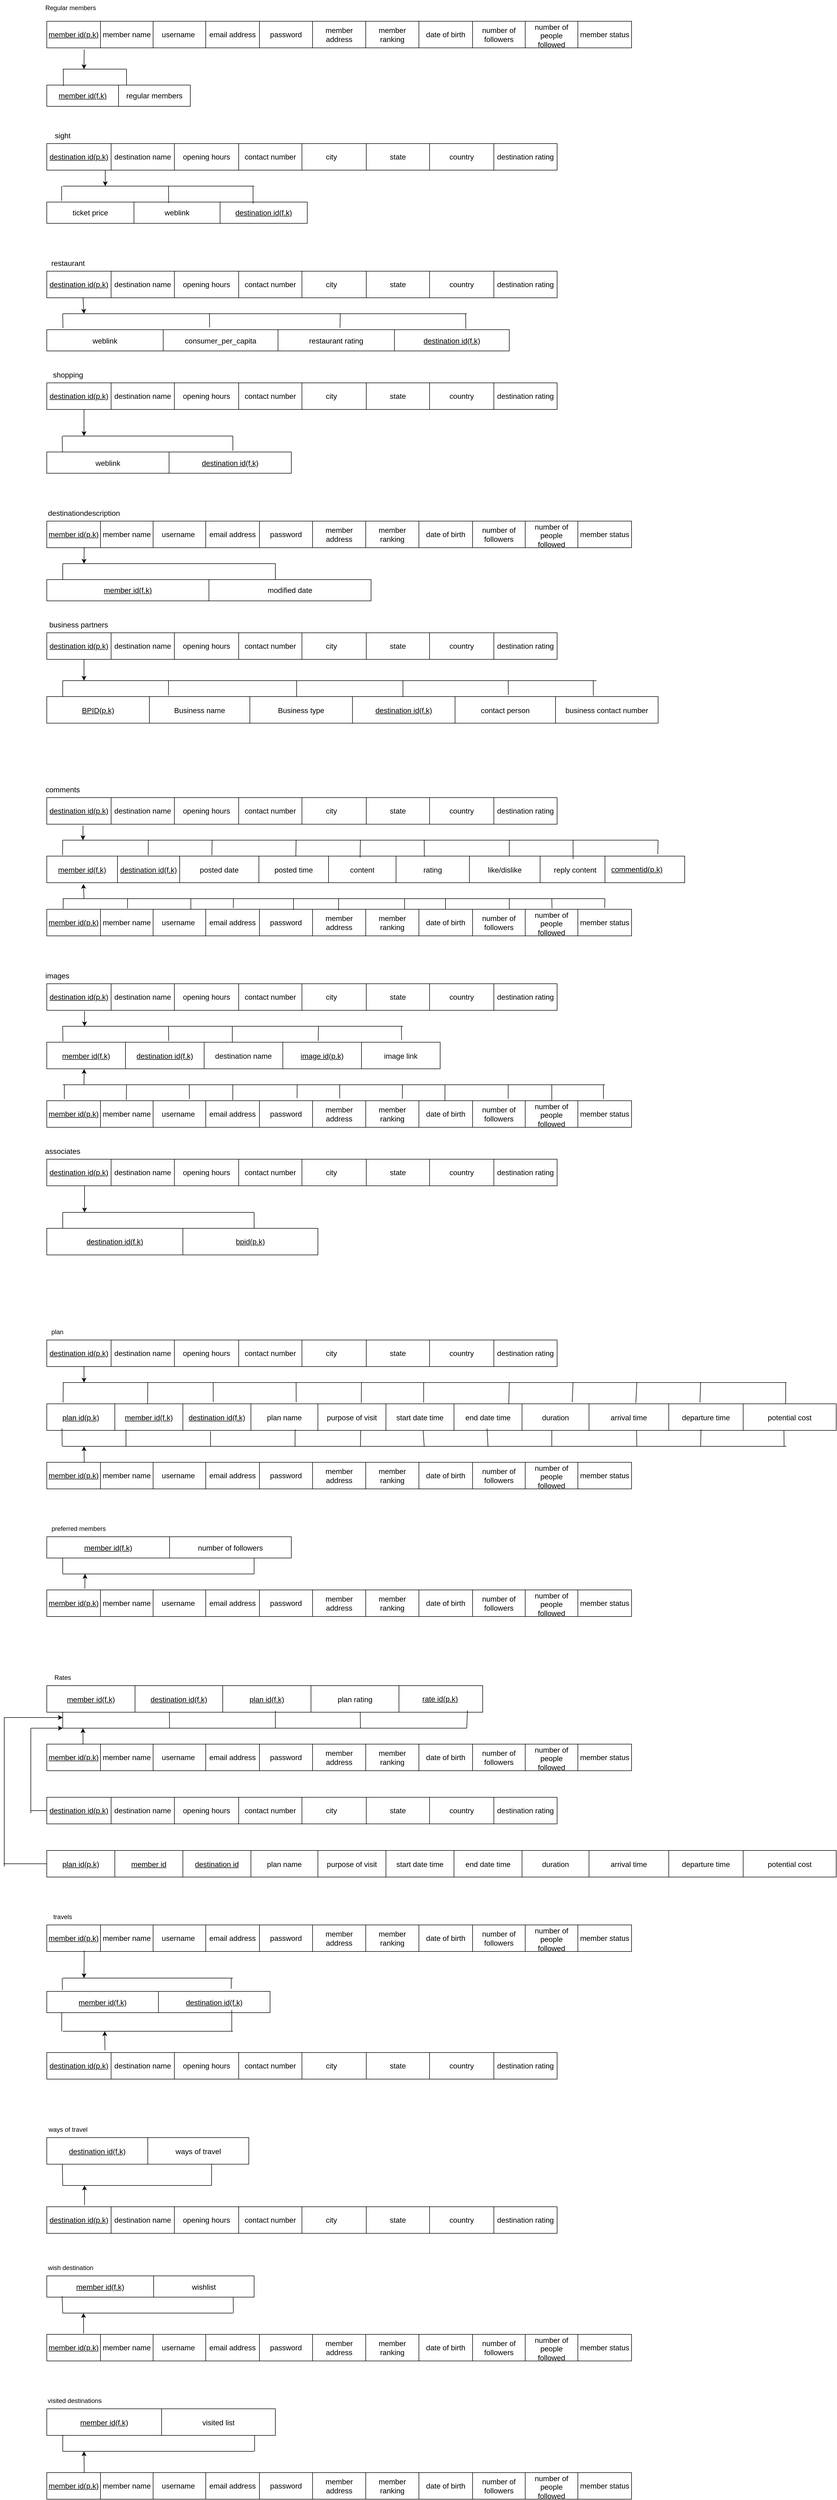 <mxfile version="17.4.6" type="device"><diagram id="2dIPDj4jSoinC1MkwF4E" name="Page-1"><mxGraphModel dx="2356" dy="765" grid="1" gridSize="10" guides="1" tooltips="1" connect="1" arrows="1" fold="1" page="1" pageScale="1" pageWidth="1100" pageHeight="850" math="0" shadow="0"><root><mxCell id="0"/><mxCell id="1" parent="0"/><mxCell id="POYbhxuveaycuEkpibmQ-1" value="Regular members" style="text;html=1;strokeColor=none;fillColor=none;align=center;verticalAlign=middle;whiteSpace=wrap;rounded=0;" parent="1" vertex="1"><mxGeometry x="40" y="60" width="110" height="30" as="geometry"/></mxCell><mxCell id="POYbhxuveaycuEkpibmQ-2" value="" style="shape=table;startSize=0;container=1;collapsible=0;childLayout=tableLayout;" parent="1" vertex="1"><mxGeometry x="50" y="330" width="960" height="50" as="geometry"/></mxCell><mxCell id="POYbhxuveaycuEkpibmQ-3" value="" style="shape=tableRow;horizontal=0;startSize=0;swimlaneHead=0;swimlaneBody=0;top=0;left=0;bottom=0;right=0;collapsible=0;dropTarget=0;fillColor=none;points=[[0,0.5],[1,0.5]];portConstraint=eastwest;" parent="POYbhxuveaycuEkpibmQ-2" vertex="1"><mxGeometry width="960" height="50" as="geometry"/></mxCell><mxCell id="POYbhxuveaycuEkpibmQ-4" value="&lt;font style=&quot;font-size: 14px&quot;&gt;&lt;u&gt;destination id(p.k)&lt;/u&gt;&lt;/font&gt;" style="shape=partialRectangle;html=1;whiteSpace=wrap;connectable=0;overflow=hidden;fillColor=none;top=0;left=0;bottom=0;right=0;pointerEvents=1;" parent="POYbhxuveaycuEkpibmQ-3" vertex="1"><mxGeometry width="121" height="50" as="geometry"><mxRectangle width="121" height="50" as="alternateBounds"/></mxGeometry></mxCell><mxCell id="POYbhxuveaycuEkpibmQ-5" value="&lt;font style=&quot;font-size: 14px&quot;&gt;destination name&lt;/font&gt;" style="shape=partialRectangle;html=1;whiteSpace=wrap;connectable=0;overflow=hidden;fillColor=none;top=0;left=0;bottom=0;right=0;pointerEvents=1;" parent="POYbhxuveaycuEkpibmQ-3" vertex="1"><mxGeometry x="121" width="119" height="50" as="geometry"><mxRectangle width="119" height="50" as="alternateBounds"/></mxGeometry></mxCell><mxCell id="POYbhxuveaycuEkpibmQ-6" value="&lt;font style=&quot;font-size: 14px&quot;&gt;opening hours&lt;/font&gt;" style="shape=partialRectangle;html=1;whiteSpace=wrap;connectable=0;overflow=hidden;fillColor=none;top=0;left=0;bottom=0;right=0;pointerEvents=1;" parent="POYbhxuveaycuEkpibmQ-3" vertex="1"><mxGeometry x="240" width="121" height="50" as="geometry"><mxRectangle width="121" height="50" as="alternateBounds"/></mxGeometry></mxCell><mxCell id="POYbhxuveaycuEkpibmQ-7" value="&lt;font style=&quot;font-size: 14px&quot;&gt;contact number&lt;/font&gt;" style="shape=partialRectangle;html=1;whiteSpace=wrap;connectable=0;overflow=hidden;fillColor=none;top=0;left=0;bottom=0;right=0;pointerEvents=1;" parent="POYbhxuveaycuEkpibmQ-3" vertex="1"><mxGeometry x="361" width="119" height="50" as="geometry"><mxRectangle width="119" height="50" as="alternateBounds"/></mxGeometry></mxCell><mxCell id="POYbhxuveaycuEkpibmQ-8" value="&lt;font style=&quot;font-size: 14px&quot;&gt;city&lt;span style=&quot;white-space: pre&quot;&gt;&#9;&lt;/span&gt;&lt;/font&gt;" style="shape=partialRectangle;html=1;whiteSpace=wrap;connectable=0;overflow=hidden;fillColor=none;top=0;left=0;bottom=0;right=0;pointerEvents=1;" parent="POYbhxuveaycuEkpibmQ-3" vertex="1"><mxGeometry x="480" width="121" height="50" as="geometry"><mxRectangle width="121" height="50" as="alternateBounds"/></mxGeometry></mxCell><mxCell id="POYbhxuveaycuEkpibmQ-9" value="&lt;font style=&quot;font-size: 14px&quot;&gt;state&lt;/font&gt;" style="shape=partialRectangle;html=1;whiteSpace=wrap;connectable=0;overflow=hidden;fillColor=none;top=0;left=0;bottom=0;right=0;pointerEvents=1;" parent="POYbhxuveaycuEkpibmQ-3" vertex="1"><mxGeometry x="601" width="119" height="50" as="geometry"><mxRectangle width="119" height="50" as="alternateBounds"/></mxGeometry></mxCell><mxCell id="POYbhxuveaycuEkpibmQ-10" value="&lt;font style=&quot;font-size: 14px&quot;&gt;country&lt;/font&gt;" style="shape=partialRectangle;html=1;whiteSpace=wrap;connectable=0;overflow=hidden;fillColor=none;top=0;left=0;bottom=0;right=0;pointerEvents=1;" parent="POYbhxuveaycuEkpibmQ-3" vertex="1"><mxGeometry x="720" width="121" height="50" as="geometry"><mxRectangle width="121" height="50" as="alternateBounds"/></mxGeometry></mxCell><mxCell id="POYbhxuveaycuEkpibmQ-11" value="&lt;font style=&quot;font-size: 14px&quot;&gt;destination rating&lt;/font&gt;" style="shape=partialRectangle;html=1;whiteSpace=wrap;connectable=0;overflow=hidden;fillColor=none;top=0;left=0;bottom=0;right=0;pointerEvents=1;" parent="POYbhxuveaycuEkpibmQ-3" vertex="1"><mxGeometry x="841" width="119" height="50" as="geometry"><mxRectangle width="119" height="50" as="alternateBounds"/></mxGeometry></mxCell><mxCell id="POYbhxuveaycuEkpibmQ-12" value="" style="shape=table;startSize=0;container=1;collapsible=0;childLayout=tableLayout;fontSize=14;" parent="1" vertex="1"><mxGeometry x="50" y="220" width="270" height="40" as="geometry"/></mxCell><mxCell id="POYbhxuveaycuEkpibmQ-13" value="" style="shape=tableRow;horizontal=0;startSize=0;swimlaneHead=0;swimlaneBody=0;top=0;left=0;bottom=0;right=0;collapsible=0;dropTarget=0;fillColor=none;points=[[0,0.5],[1,0.5]];portConstraint=eastwest;fontSize=14;" parent="POYbhxuveaycuEkpibmQ-12" vertex="1"><mxGeometry width="270" height="40" as="geometry"/></mxCell><mxCell id="POYbhxuveaycuEkpibmQ-14" value="&lt;u&gt;member id(f.k)&lt;/u&gt;" style="shape=partialRectangle;html=1;whiteSpace=wrap;connectable=0;overflow=hidden;fillColor=none;top=0;left=0;bottom=0;right=0;pointerEvents=1;fontSize=14;" parent="POYbhxuveaycuEkpibmQ-13" vertex="1"><mxGeometry width="135" height="40" as="geometry"><mxRectangle width="135" height="40" as="alternateBounds"/></mxGeometry></mxCell><mxCell id="POYbhxuveaycuEkpibmQ-15" value="regular members" style="shape=partialRectangle;html=1;whiteSpace=wrap;connectable=0;overflow=hidden;fillColor=none;top=0;left=0;bottom=0;right=0;pointerEvents=1;fontSize=14;" parent="POYbhxuveaycuEkpibmQ-13" vertex="1"><mxGeometry x="135" width="135" height="40" as="geometry"><mxRectangle width="135" height="40" as="alternateBounds"/></mxGeometry></mxCell><mxCell id="POYbhxuveaycuEkpibmQ-16" value="" style="shape=table;startSize=0;container=1;collapsible=0;childLayout=tableLayout;fontSize=14;" parent="1" vertex="1"><mxGeometry x="50" y="100" width="1100" height="50" as="geometry"/></mxCell><mxCell id="POYbhxuveaycuEkpibmQ-17" value="" style="shape=tableRow;horizontal=0;startSize=0;swimlaneHead=0;swimlaneBody=0;top=0;left=0;bottom=0;right=0;collapsible=0;dropTarget=0;fillColor=none;points=[[0,0.5],[1,0.5]];portConstraint=eastwest;fontSize=14;" parent="POYbhxuveaycuEkpibmQ-16" vertex="1"><mxGeometry width="1100" height="50" as="geometry"/></mxCell><mxCell id="POYbhxuveaycuEkpibmQ-18" value="&lt;u&gt;member id(p.k)&lt;/u&gt;" style="shape=partialRectangle;html=1;whiteSpace=wrap;connectable=0;overflow=hidden;fillColor=none;top=0;left=0;bottom=0;right=0;pointerEvents=1;fontSize=14;" parent="POYbhxuveaycuEkpibmQ-17" vertex="1"><mxGeometry width="101" height="50" as="geometry"><mxRectangle width="101" height="50" as="alternateBounds"/></mxGeometry></mxCell><mxCell id="POYbhxuveaycuEkpibmQ-19" value="member name" style="shape=partialRectangle;html=1;whiteSpace=wrap;connectable=0;overflow=hidden;fillColor=none;top=0;left=0;bottom=0;right=0;pointerEvents=1;fontSize=14;" parent="POYbhxuveaycuEkpibmQ-17" vertex="1"><mxGeometry x="101" width="99" height="50" as="geometry"><mxRectangle width="99" height="50" as="alternateBounds"/></mxGeometry></mxCell><mxCell id="POYbhxuveaycuEkpibmQ-20" value="username&amp;nbsp;" style="shape=partialRectangle;html=1;whiteSpace=wrap;connectable=0;overflow=hidden;fillColor=none;top=0;left=0;bottom=0;right=0;pointerEvents=1;fontSize=14;" parent="POYbhxuveaycuEkpibmQ-17" vertex="1"><mxGeometry x="200" width="99" height="50" as="geometry"><mxRectangle width="99" height="50" as="alternateBounds"/></mxGeometry></mxCell><mxCell id="POYbhxuveaycuEkpibmQ-21" value="email address" style="shape=partialRectangle;html=1;whiteSpace=wrap;connectable=0;overflow=hidden;fillColor=none;top=0;left=0;bottom=0;right=0;pointerEvents=1;fontSize=14;" parent="POYbhxuveaycuEkpibmQ-17" vertex="1"><mxGeometry x="299" width="101" height="50" as="geometry"><mxRectangle width="101" height="50" as="alternateBounds"/></mxGeometry></mxCell><mxCell id="POYbhxuveaycuEkpibmQ-22" value="password" style="shape=partialRectangle;html=1;whiteSpace=wrap;connectable=0;overflow=hidden;fillColor=none;top=0;left=0;bottom=0;right=0;pointerEvents=1;fontSize=14;" parent="POYbhxuveaycuEkpibmQ-17" vertex="1"><mxGeometry x="400" width="100" height="50" as="geometry"><mxRectangle width="100" height="50" as="alternateBounds"/></mxGeometry></mxCell><mxCell id="POYbhxuveaycuEkpibmQ-23" value="member address" style="shape=partialRectangle;html=1;whiteSpace=wrap;connectable=0;overflow=hidden;fillColor=none;top=0;left=0;bottom=0;right=0;pointerEvents=1;fontSize=14;" parent="POYbhxuveaycuEkpibmQ-17" vertex="1"><mxGeometry x="500" width="100" height="50" as="geometry"><mxRectangle width="100" height="50" as="alternateBounds"/></mxGeometry></mxCell><mxCell id="POYbhxuveaycuEkpibmQ-24" value="member ranking" style="shape=partialRectangle;html=1;whiteSpace=wrap;connectable=0;overflow=hidden;fillColor=none;top=0;left=0;bottom=0;right=0;pointerEvents=1;fontSize=14;" parent="POYbhxuveaycuEkpibmQ-17" vertex="1"><mxGeometry x="600" width="100" height="50" as="geometry"><mxRectangle width="100" height="50" as="alternateBounds"/></mxGeometry></mxCell><mxCell id="POYbhxuveaycuEkpibmQ-25" value="date of birth" style="shape=partialRectangle;html=1;whiteSpace=wrap;connectable=0;overflow=hidden;fillColor=none;top=0;left=0;bottom=0;right=0;pointerEvents=1;fontSize=14;" parent="POYbhxuveaycuEkpibmQ-17" vertex="1"><mxGeometry x="700" width="101" height="50" as="geometry"><mxRectangle width="101" height="50" as="alternateBounds"/></mxGeometry></mxCell><mxCell id="POYbhxuveaycuEkpibmQ-26" value="number of followers" style="shape=partialRectangle;html=1;whiteSpace=wrap;connectable=0;overflow=hidden;fillColor=none;top=0;left=0;bottom=0;right=0;pointerEvents=1;fontSize=14;" parent="POYbhxuveaycuEkpibmQ-17" vertex="1"><mxGeometry x="801" width="99" height="50" as="geometry"><mxRectangle width="99" height="50" as="alternateBounds"/></mxGeometry></mxCell><mxCell id="POYbhxuveaycuEkpibmQ-27" value="number of people followed" style="shape=partialRectangle;html=1;whiteSpace=wrap;connectable=0;overflow=hidden;fillColor=none;top=0;left=0;bottom=0;right=0;pointerEvents=1;fontSize=14;" parent="POYbhxuveaycuEkpibmQ-17" vertex="1"><mxGeometry x="900" width="99" height="50" as="geometry"><mxRectangle width="99" height="50" as="alternateBounds"/></mxGeometry></mxCell><mxCell id="POYbhxuveaycuEkpibmQ-28" value="member status" style="shape=partialRectangle;html=1;whiteSpace=wrap;connectable=0;overflow=hidden;fillColor=none;top=0;left=0;bottom=0;right=0;pointerEvents=1;fontSize=14;" parent="POYbhxuveaycuEkpibmQ-17" vertex="1"><mxGeometry x="999" width="101" height="50" as="geometry"><mxRectangle width="101" height="50" as="alternateBounds"/></mxGeometry></mxCell><mxCell id="POYbhxuveaycuEkpibmQ-29" value="" style="endArrow=none;html=1;rounded=0;fontSize=14;exitX=0.116;exitY=0.042;exitDx=0;exitDy=0;exitPerimeter=0;" parent="1" source="POYbhxuveaycuEkpibmQ-13" edge="1"><mxGeometry width="50" height="50" relative="1" as="geometry"><mxPoint x="560" y="310" as="sourcePoint"/><mxPoint x="81" y="190" as="targetPoint"/></mxGeometry></mxCell><mxCell id="POYbhxuveaycuEkpibmQ-30" value="" style="endArrow=none;html=1;rounded=0;fontSize=14;" parent="1" edge="1"><mxGeometry width="50" height="50" relative="1" as="geometry"><mxPoint x="200" y="190" as="sourcePoint"/><mxPoint x="200" y="220" as="targetPoint"/></mxGeometry></mxCell><mxCell id="POYbhxuveaycuEkpibmQ-31" value="" style="endArrow=none;html=1;rounded=0;fontSize=14;" parent="1" edge="1"><mxGeometry width="50" height="50" relative="1" as="geometry"><mxPoint x="80" y="190" as="sourcePoint"/><mxPoint x="200" y="190" as="targetPoint"/></mxGeometry></mxCell><mxCell id="POYbhxuveaycuEkpibmQ-32" value="" style="endArrow=classic;html=1;rounded=0;fontSize=14;exitX=0.064;exitY=1.06;exitDx=0;exitDy=0;exitPerimeter=0;" parent="1" source="POYbhxuveaycuEkpibmQ-17" edge="1"><mxGeometry width="50" height="50" relative="1" as="geometry"><mxPoint x="120" y="190" as="sourcePoint"/><mxPoint x="120" y="190" as="targetPoint"/></mxGeometry></mxCell><mxCell id="POYbhxuveaycuEkpibmQ-33" value="" style="shape=table;startSize=0;container=1;collapsible=0;childLayout=tableLayout;" parent="1" vertex="1"><mxGeometry x="50" y="440" width="490" height="40" as="geometry"/></mxCell><mxCell id="POYbhxuveaycuEkpibmQ-34" value="" style="shape=tableRow;horizontal=0;startSize=0;swimlaneHead=0;swimlaneBody=0;top=0;left=0;bottom=0;right=0;collapsible=0;dropTarget=0;fillColor=none;points=[[0,0.5],[1,0.5]];portConstraint=eastwest;" parent="POYbhxuveaycuEkpibmQ-33" vertex="1"><mxGeometry width="490" height="40" as="geometry"/></mxCell><mxCell id="POYbhxuveaycuEkpibmQ-35" value="&lt;font style=&quot;font-size: 14px&quot;&gt;ticket price&lt;/font&gt;" style="shape=partialRectangle;html=1;whiteSpace=wrap;connectable=0;overflow=hidden;fillColor=none;top=0;left=0;bottom=0;right=0;pointerEvents=1;" parent="POYbhxuveaycuEkpibmQ-34" vertex="1"><mxGeometry width="164" height="40" as="geometry"><mxRectangle width="164" height="40" as="alternateBounds"/></mxGeometry></mxCell><mxCell id="POYbhxuveaycuEkpibmQ-36" value="&lt;font style=&quot;font-size: 14px&quot;&gt;weblink&lt;/font&gt;" style="shape=partialRectangle;html=1;whiteSpace=wrap;connectable=0;overflow=hidden;fillColor=none;top=0;left=0;bottom=0;right=0;pointerEvents=1;" parent="POYbhxuveaycuEkpibmQ-34" vertex="1"><mxGeometry x="164" width="162" height="40" as="geometry"><mxRectangle width="162" height="40" as="alternateBounds"/></mxGeometry></mxCell><mxCell id="POYbhxuveaycuEkpibmQ-37" value="&lt;font style=&quot;font-size: 14px&quot;&gt;&lt;u&gt;destination id(f.k)&lt;/u&gt;&lt;/font&gt;" style="shape=partialRectangle;html=1;whiteSpace=wrap;connectable=0;overflow=hidden;fillColor=none;top=0;left=0;bottom=0;right=0;pointerEvents=1;" parent="POYbhxuveaycuEkpibmQ-34" vertex="1"><mxGeometry x="326" width="164" height="40" as="geometry"><mxRectangle width="164" height="40" as="alternateBounds"/></mxGeometry></mxCell><mxCell id="POYbhxuveaycuEkpibmQ-38" value="sight" style="text;html=1;strokeColor=none;fillColor=none;align=center;verticalAlign=middle;whiteSpace=wrap;rounded=0;fontSize=14;" parent="1" vertex="1"><mxGeometry x="50" y="300" width="60" height="30" as="geometry"/></mxCell><mxCell id="POYbhxuveaycuEkpibmQ-39" value="" style="endArrow=none;html=1;rounded=0;fontSize=14;exitX=0.057;exitY=-0.058;exitDx=0;exitDy=0;exitPerimeter=0;" parent="1" source="POYbhxuveaycuEkpibmQ-34" edge="1"><mxGeometry width="50" height="50" relative="1" as="geometry"><mxPoint x="560" y="540" as="sourcePoint"/><mxPoint x="78" y="410" as="targetPoint"/></mxGeometry></mxCell><mxCell id="POYbhxuveaycuEkpibmQ-40" value="" style="endArrow=none;html=1;rounded=0;fontSize=14;exitX=0.468;exitY=0.042;exitDx=0;exitDy=0;exitPerimeter=0;" parent="1" source="POYbhxuveaycuEkpibmQ-34" edge="1"><mxGeometry width="50" height="50" relative="1" as="geometry"><mxPoint x="560" y="540" as="sourcePoint"/><mxPoint x="279" y="410" as="targetPoint"/></mxGeometry></mxCell><mxCell id="POYbhxuveaycuEkpibmQ-41" value="" style="endArrow=none;html=1;rounded=0;fontSize=14;exitX=0.792;exitY=0.075;exitDx=0;exitDy=0;exitPerimeter=0;" parent="1" source="POYbhxuveaycuEkpibmQ-34" edge="1"><mxGeometry width="50" height="50" relative="1" as="geometry"><mxPoint x="560" y="540" as="sourcePoint"/><mxPoint x="438" y="410" as="targetPoint"/></mxGeometry></mxCell><mxCell id="POYbhxuveaycuEkpibmQ-42" value="" style="endArrow=none;html=1;rounded=0;fontSize=14;" parent="1" edge="1"><mxGeometry width="50" height="50" relative="1" as="geometry"><mxPoint x="80" y="410" as="sourcePoint"/><mxPoint x="440" y="410" as="targetPoint"/></mxGeometry></mxCell><mxCell id="POYbhxuveaycuEkpibmQ-43" value="" style="endArrow=classic;html=1;rounded=0;fontSize=14;" parent="1" edge="1"><mxGeometry width="50" height="50" relative="1" as="geometry"><mxPoint x="160" y="380" as="sourcePoint"/><mxPoint x="160" y="410" as="targetPoint"/><Array as="points"/></mxGeometry></mxCell><mxCell id="POYbhxuveaycuEkpibmQ-44" value="" style="shape=table;startSize=0;container=1;collapsible=0;childLayout=tableLayout;" parent="1" vertex="1"><mxGeometry x="50" y="570" width="960" height="50" as="geometry"/></mxCell><mxCell id="POYbhxuveaycuEkpibmQ-45" value="" style="shape=tableRow;horizontal=0;startSize=0;swimlaneHead=0;swimlaneBody=0;top=0;left=0;bottom=0;right=0;collapsible=0;dropTarget=0;fillColor=none;points=[[0,0.5],[1,0.5]];portConstraint=eastwest;" parent="POYbhxuveaycuEkpibmQ-44" vertex="1"><mxGeometry width="960" height="50" as="geometry"/></mxCell><mxCell id="POYbhxuveaycuEkpibmQ-46" value="&lt;font style=&quot;font-size: 14px&quot;&gt;&lt;u&gt;destination id(p.k)&lt;/u&gt;&lt;/font&gt;" style="shape=partialRectangle;html=1;whiteSpace=wrap;connectable=0;overflow=hidden;fillColor=none;top=0;left=0;bottom=0;right=0;pointerEvents=1;" parent="POYbhxuveaycuEkpibmQ-45" vertex="1"><mxGeometry width="121" height="50" as="geometry"><mxRectangle width="121" height="50" as="alternateBounds"/></mxGeometry></mxCell><mxCell id="POYbhxuveaycuEkpibmQ-47" value="&lt;font style=&quot;font-size: 14px&quot;&gt;destination name&lt;/font&gt;" style="shape=partialRectangle;html=1;whiteSpace=wrap;connectable=0;overflow=hidden;fillColor=none;top=0;left=0;bottom=0;right=0;pointerEvents=1;" parent="POYbhxuveaycuEkpibmQ-45" vertex="1"><mxGeometry x="121" width="119" height="50" as="geometry"><mxRectangle width="119" height="50" as="alternateBounds"/></mxGeometry></mxCell><mxCell id="POYbhxuveaycuEkpibmQ-48" value="&lt;font style=&quot;font-size: 14px&quot;&gt;opening hours&lt;/font&gt;" style="shape=partialRectangle;html=1;whiteSpace=wrap;connectable=0;overflow=hidden;fillColor=none;top=0;left=0;bottom=0;right=0;pointerEvents=1;" parent="POYbhxuveaycuEkpibmQ-45" vertex="1"><mxGeometry x="240" width="121" height="50" as="geometry"><mxRectangle width="121" height="50" as="alternateBounds"/></mxGeometry></mxCell><mxCell id="POYbhxuveaycuEkpibmQ-49" value="&lt;font style=&quot;font-size: 14px&quot;&gt;contact number&lt;/font&gt;" style="shape=partialRectangle;html=1;whiteSpace=wrap;connectable=0;overflow=hidden;fillColor=none;top=0;left=0;bottom=0;right=0;pointerEvents=1;" parent="POYbhxuveaycuEkpibmQ-45" vertex="1"><mxGeometry x="361" width="119" height="50" as="geometry"><mxRectangle width="119" height="50" as="alternateBounds"/></mxGeometry></mxCell><mxCell id="POYbhxuveaycuEkpibmQ-50" value="&lt;font style=&quot;font-size: 14px&quot;&gt;city&lt;span style=&quot;white-space: pre&quot;&gt;&#9;&lt;/span&gt;&lt;/font&gt;" style="shape=partialRectangle;html=1;whiteSpace=wrap;connectable=0;overflow=hidden;fillColor=none;top=0;left=0;bottom=0;right=0;pointerEvents=1;" parent="POYbhxuveaycuEkpibmQ-45" vertex="1"><mxGeometry x="480" width="121" height="50" as="geometry"><mxRectangle width="121" height="50" as="alternateBounds"/></mxGeometry></mxCell><mxCell id="POYbhxuveaycuEkpibmQ-51" value="&lt;font style=&quot;font-size: 14px&quot;&gt;state&lt;/font&gt;" style="shape=partialRectangle;html=1;whiteSpace=wrap;connectable=0;overflow=hidden;fillColor=none;top=0;left=0;bottom=0;right=0;pointerEvents=1;" parent="POYbhxuveaycuEkpibmQ-45" vertex="1"><mxGeometry x="601" width="119" height="50" as="geometry"><mxRectangle width="119" height="50" as="alternateBounds"/></mxGeometry></mxCell><mxCell id="POYbhxuveaycuEkpibmQ-52" value="&lt;font style=&quot;font-size: 14px&quot;&gt;country&lt;/font&gt;" style="shape=partialRectangle;html=1;whiteSpace=wrap;connectable=0;overflow=hidden;fillColor=none;top=0;left=0;bottom=0;right=0;pointerEvents=1;" parent="POYbhxuveaycuEkpibmQ-45" vertex="1"><mxGeometry x="720" width="121" height="50" as="geometry"><mxRectangle width="121" height="50" as="alternateBounds"/></mxGeometry></mxCell><mxCell id="POYbhxuveaycuEkpibmQ-53" value="&lt;font style=&quot;font-size: 14px&quot;&gt;destination rating&lt;/font&gt;" style="shape=partialRectangle;html=1;whiteSpace=wrap;connectable=0;overflow=hidden;fillColor=none;top=0;left=0;bottom=0;right=0;pointerEvents=1;" parent="POYbhxuveaycuEkpibmQ-45" vertex="1"><mxGeometry x="841" width="119" height="50" as="geometry"><mxRectangle width="119" height="50" as="alternateBounds"/></mxGeometry></mxCell><mxCell id="POYbhxuveaycuEkpibmQ-54" value="" style="shape=table;startSize=0;container=1;collapsible=0;childLayout=tableLayout;fontSize=18;" parent="1" vertex="1"><mxGeometry x="50" y="680" width="870" height="40" as="geometry"/></mxCell><mxCell id="POYbhxuveaycuEkpibmQ-55" value="" style="shape=tableRow;horizontal=0;startSize=0;swimlaneHead=0;swimlaneBody=0;top=0;left=0;bottom=0;right=0;collapsible=0;dropTarget=0;fillColor=none;points=[[0,0.5],[1,0.5]];portConstraint=eastwest;fontSize=18;" parent="POYbhxuveaycuEkpibmQ-54" vertex="1"><mxGeometry width="870" height="40" as="geometry"/></mxCell><mxCell id="POYbhxuveaycuEkpibmQ-56" value="&lt;font style=&quot;font-size: 14px&quot;&gt;weblink&lt;/font&gt;" style="shape=partialRectangle;html=1;whiteSpace=wrap;connectable=0;overflow=hidden;fillColor=none;top=0;left=0;bottom=0;right=0;pointerEvents=1;fontSize=18;" parent="POYbhxuveaycuEkpibmQ-55" vertex="1"><mxGeometry width="219" height="40" as="geometry"><mxRectangle width="219" height="40" as="alternateBounds"/></mxGeometry></mxCell><mxCell id="POYbhxuveaycuEkpibmQ-57" value="&lt;font style=&quot;font-size: 14px&quot;&gt;consumer_per_capita&lt;/font&gt;" style="shape=partialRectangle;html=1;whiteSpace=wrap;connectable=0;overflow=hidden;fillColor=none;top=0;left=0;bottom=0;right=0;pointerEvents=1;fontSize=18;" parent="POYbhxuveaycuEkpibmQ-55" vertex="1"><mxGeometry x="219" width="216" height="40" as="geometry"><mxRectangle width="216" height="40" as="alternateBounds"/></mxGeometry></mxCell><mxCell id="POYbhxuveaycuEkpibmQ-58" value="&lt;font style=&quot;font-size: 14px&quot;&gt;restaurant rating&lt;/font&gt;" style="shape=partialRectangle;html=1;whiteSpace=wrap;connectable=0;overflow=hidden;fillColor=none;top=0;left=0;bottom=0;right=0;pointerEvents=1;fontSize=18;" parent="POYbhxuveaycuEkpibmQ-55" vertex="1"><mxGeometry x="435" width="219" height="40" as="geometry"><mxRectangle width="219" height="40" as="alternateBounds"/></mxGeometry></mxCell><mxCell id="POYbhxuveaycuEkpibmQ-59" value="&lt;u&gt;&lt;font style=&quot;font-size: 14px&quot;&gt;destination id(f.k)&lt;/font&gt;&lt;/u&gt;" style="shape=partialRectangle;html=1;whiteSpace=wrap;connectable=0;overflow=hidden;fillColor=none;top=0;left=0;bottom=0;right=0;pointerEvents=1;fontSize=18;" parent="POYbhxuveaycuEkpibmQ-55" vertex="1"><mxGeometry x="654" width="216" height="40" as="geometry"><mxRectangle width="216" height="40" as="alternateBounds"/></mxGeometry></mxCell><mxCell id="POYbhxuveaycuEkpibmQ-60" value="restaurant" style="text;html=1;strokeColor=none;fillColor=none;align=center;verticalAlign=middle;whiteSpace=wrap;rounded=0;fontSize=14;" parent="1" vertex="1"><mxGeometry x="50" y="540" width="80" height="30" as="geometry"/></mxCell><mxCell id="POYbhxuveaycuEkpibmQ-61" value="" style="endArrow=none;html=1;rounded=0;fontSize=14;" parent="1" edge="1"><mxGeometry width="50" height="50" relative="1" as="geometry"><mxPoint x="80" y="650" as="sourcePoint"/><mxPoint x="840" y="650" as="targetPoint"/></mxGeometry></mxCell><mxCell id="POYbhxuveaycuEkpibmQ-62" value="" style="endArrow=classic;html=1;rounded=0;fontSize=14;exitX=0.071;exitY=0.993;exitDx=0;exitDy=0;exitPerimeter=0;" parent="1" source="POYbhxuveaycuEkpibmQ-45" edge="1"><mxGeometry width="50" height="50" relative="1" as="geometry"><mxPoint x="250" y="650" as="sourcePoint"/><mxPoint x="120" y="650" as="targetPoint"/></mxGeometry></mxCell><mxCell id="POYbhxuveaycuEkpibmQ-63" value="" style="endArrow=none;html=1;rounded=0;fontSize=14;exitX=0.035;exitY=-0.075;exitDx=0;exitDy=0;exitPerimeter=0;" parent="1" source="POYbhxuveaycuEkpibmQ-55" edge="1"><mxGeometry width="50" height="50" relative="1" as="geometry"><mxPoint x="560" y="670" as="sourcePoint"/><mxPoint x="80" y="650" as="targetPoint"/></mxGeometry></mxCell><mxCell id="POYbhxuveaycuEkpibmQ-64" value="" style="endArrow=none;html=1;rounded=0;fontSize=14;entryX=0.906;entryY=-0.042;entryDx=0;entryDy=0;entryPerimeter=0;" parent="1" target="POYbhxuveaycuEkpibmQ-55" edge="1"><mxGeometry width="50" height="50" relative="1" as="geometry"><mxPoint x="838" y="650" as="sourcePoint"/><mxPoint x="610" y="620" as="targetPoint"/></mxGeometry></mxCell><mxCell id="POYbhxuveaycuEkpibmQ-65" value="" style="endArrow=none;html=1;rounded=0;fontSize=14;exitX=0.352;exitY=-0.108;exitDx=0;exitDy=0;exitPerimeter=0;" parent="1" source="POYbhxuveaycuEkpibmQ-55" edge="1"><mxGeometry width="50" height="50" relative="1" as="geometry"><mxPoint x="560" y="670" as="sourcePoint"/><mxPoint x="356" y="650" as="targetPoint"/></mxGeometry></mxCell><mxCell id="POYbhxuveaycuEkpibmQ-66" value="" style="endArrow=none;html=1;rounded=0;fontSize=14;exitX=0.634;exitY=-0.092;exitDx=0;exitDy=0;exitPerimeter=0;" parent="1" source="POYbhxuveaycuEkpibmQ-55" edge="1"><mxGeometry width="50" height="50" relative="1" as="geometry"><mxPoint x="560" y="670" as="sourcePoint"/><mxPoint x="602" y="650" as="targetPoint"/></mxGeometry></mxCell><mxCell id="POYbhxuveaycuEkpibmQ-67" value="" style="shape=table;startSize=0;container=1;collapsible=0;childLayout=tableLayout;fontSize=18;" parent="1" vertex="1"><mxGeometry x="50" y="910" width="460" height="40" as="geometry"/></mxCell><mxCell id="POYbhxuveaycuEkpibmQ-68" value="" style="shape=tableRow;horizontal=0;startSize=0;swimlaneHead=0;swimlaneBody=0;top=0;left=0;bottom=0;right=0;collapsible=0;dropTarget=0;fillColor=none;points=[[0,0.5],[1,0.5]];portConstraint=eastwest;fontSize=18;" parent="POYbhxuveaycuEkpibmQ-67" vertex="1"><mxGeometry width="460" height="40" as="geometry"/></mxCell><mxCell id="POYbhxuveaycuEkpibmQ-69" value="&lt;font style=&quot;font-size: 14px&quot;&gt;weblink&lt;/font&gt;" style="shape=partialRectangle;html=1;whiteSpace=wrap;connectable=0;overflow=hidden;fillColor=none;top=0;left=0;bottom=0;right=0;pointerEvents=1;fontSize=18;" parent="POYbhxuveaycuEkpibmQ-68" vertex="1"><mxGeometry width="230" height="40" as="geometry"><mxRectangle width="230" height="40" as="alternateBounds"/></mxGeometry></mxCell><mxCell id="POYbhxuveaycuEkpibmQ-70" value="&lt;u&gt;&lt;font style=&quot;font-size: 14px&quot;&gt;destination id(f.k)&lt;/font&gt;&lt;/u&gt;" style="shape=partialRectangle;html=1;whiteSpace=wrap;connectable=0;overflow=hidden;fillColor=none;top=0;left=0;bottom=0;right=0;pointerEvents=1;fontSize=18;" parent="POYbhxuveaycuEkpibmQ-68" vertex="1"><mxGeometry x="230" width="230" height="40" as="geometry"><mxRectangle width="230" height="40" as="alternateBounds"/></mxGeometry></mxCell><mxCell id="POYbhxuveaycuEkpibmQ-71" value="" style="shape=table;startSize=0;container=1;collapsible=0;childLayout=tableLayout;" parent="1" vertex="1"><mxGeometry x="50" y="780" width="960" height="50" as="geometry"/></mxCell><mxCell id="POYbhxuveaycuEkpibmQ-72" value="" style="shape=tableRow;horizontal=0;startSize=0;swimlaneHead=0;swimlaneBody=0;top=0;left=0;bottom=0;right=0;collapsible=0;dropTarget=0;fillColor=none;points=[[0,0.5],[1,0.5]];portConstraint=eastwest;" parent="POYbhxuveaycuEkpibmQ-71" vertex="1"><mxGeometry width="960" height="50" as="geometry"/></mxCell><mxCell id="POYbhxuveaycuEkpibmQ-73" value="&lt;font style=&quot;font-size: 14px&quot;&gt;&lt;u&gt;destination id(p.k)&lt;/u&gt;&lt;/font&gt;" style="shape=partialRectangle;html=1;whiteSpace=wrap;connectable=0;overflow=hidden;fillColor=none;top=0;left=0;bottom=0;right=0;pointerEvents=1;" parent="POYbhxuveaycuEkpibmQ-72" vertex="1"><mxGeometry width="121" height="50" as="geometry"><mxRectangle width="121" height="50" as="alternateBounds"/></mxGeometry></mxCell><mxCell id="POYbhxuveaycuEkpibmQ-74" value="&lt;font style=&quot;font-size: 14px&quot;&gt;destination name&lt;/font&gt;" style="shape=partialRectangle;html=1;whiteSpace=wrap;connectable=0;overflow=hidden;fillColor=none;top=0;left=0;bottom=0;right=0;pointerEvents=1;" parent="POYbhxuveaycuEkpibmQ-72" vertex="1"><mxGeometry x="121" width="119" height="50" as="geometry"><mxRectangle width="119" height="50" as="alternateBounds"/></mxGeometry></mxCell><mxCell id="POYbhxuveaycuEkpibmQ-75" value="&lt;font style=&quot;font-size: 14px&quot;&gt;opening hours&lt;/font&gt;" style="shape=partialRectangle;html=1;whiteSpace=wrap;connectable=0;overflow=hidden;fillColor=none;top=0;left=0;bottom=0;right=0;pointerEvents=1;" parent="POYbhxuveaycuEkpibmQ-72" vertex="1"><mxGeometry x="240" width="121" height="50" as="geometry"><mxRectangle width="121" height="50" as="alternateBounds"/></mxGeometry></mxCell><mxCell id="POYbhxuveaycuEkpibmQ-76" value="&lt;font style=&quot;font-size: 14px&quot;&gt;contact number&lt;/font&gt;" style="shape=partialRectangle;html=1;whiteSpace=wrap;connectable=0;overflow=hidden;fillColor=none;top=0;left=0;bottom=0;right=0;pointerEvents=1;" parent="POYbhxuveaycuEkpibmQ-72" vertex="1"><mxGeometry x="361" width="119" height="50" as="geometry"><mxRectangle width="119" height="50" as="alternateBounds"/></mxGeometry></mxCell><mxCell id="POYbhxuveaycuEkpibmQ-77" value="&lt;font style=&quot;font-size: 14px&quot;&gt;city&lt;span style=&quot;white-space: pre&quot;&gt;&#9;&lt;/span&gt;&lt;/font&gt;" style="shape=partialRectangle;html=1;whiteSpace=wrap;connectable=0;overflow=hidden;fillColor=none;top=0;left=0;bottom=0;right=0;pointerEvents=1;" parent="POYbhxuveaycuEkpibmQ-72" vertex="1"><mxGeometry x="480" width="121" height="50" as="geometry"><mxRectangle width="121" height="50" as="alternateBounds"/></mxGeometry></mxCell><mxCell id="POYbhxuveaycuEkpibmQ-78" value="&lt;font style=&quot;font-size: 14px&quot;&gt;state&lt;/font&gt;" style="shape=partialRectangle;html=1;whiteSpace=wrap;connectable=0;overflow=hidden;fillColor=none;top=0;left=0;bottom=0;right=0;pointerEvents=1;" parent="POYbhxuveaycuEkpibmQ-72" vertex="1"><mxGeometry x="601" width="119" height="50" as="geometry"><mxRectangle width="119" height="50" as="alternateBounds"/></mxGeometry></mxCell><mxCell id="POYbhxuveaycuEkpibmQ-79" value="&lt;font style=&quot;font-size: 14px&quot;&gt;country&lt;/font&gt;" style="shape=partialRectangle;html=1;whiteSpace=wrap;connectable=0;overflow=hidden;fillColor=none;top=0;left=0;bottom=0;right=0;pointerEvents=1;" parent="POYbhxuveaycuEkpibmQ-72" vertex="1"><mxGeometry x="720" width="121" height="50" as="geometry"><mxRectangle width="121" height="50" as="alternateBounds"/></mxGeometry></mxCell><mxCell id="POYbhxuveaycuEkpibmQ-80" value="&lt;font style=&quot;font-size: 14px&quot;&gt;destination rating&lt;/font&gt;" style="shape=partialRectangle;html=1;whiteSpace=wrap;connectable=0;overflow=hidden;fillColor=none;top=0;left=0;bottom=0;right=0;pointerEvents=1;" parent="POYbhxuveaycuEkpibmQ-72" vertex="1"><mxGeometry x="841" width="119" height="50" as="geometry"><mxRectangle width="119" height="50" as="alternateBounds"/></mxGeometry></mxCell><mxCell id="POYbhxuveaycuEkpibmQ-81" value="" style="endArrow=none;html=1;rounded=0;fontSize=14;" parent="1" edge="1"><mxGeometry width="50" height="50" relative="1" as="geometry"><mxPoint x="80" y="880" as="sourcePoint"/><mxPoint x="400" y="880" as="targetPoint"/></mxGeometry></mxCell><mxCell id="POYbhxuveaycuEkpibmQ-82" value="" style="endArrow=classic;html=1;rounded=0;fontSize=14;exitX=0.073;exitY=1.007;exitDx=0;exitDy=0;exitPerimeter=0;" parent="1" source="POYbhxuveaycuEkpibmQ-72" edge="1"><mxGeometry width="50" height="50" relative="1" as="geometry"><mxPoint x="560" y="780" as="sourcePoint"/><mxPoint x="120" y="880" as="targetPoint"/></mxGeometry></mxCell><mxCell id="POYbhxuveaycuEkpibmQ-83" value="" style="endArrow=none;html=1;rounded=0;fontSize=14;exitX=0.064;exitY=-0.008;exitDx=0;exitDy=0;exitPerimeter=0;" parent="1" source="POYbhxuveaycuEkpibmQ-68" edge="1"><mxGeometry width="50" height="50" relative="1" as="geometry"><mxPoint x="560" y="780" as="sourcePoint"/><mxPoint x="79" y="880" as="targetPoint"/></mxGeometry></mxCell><mxCell id="POYbhxuveaycuEkpibmQ-84" value="" style="endArrow=none;html=1;rounded=0;fontSize=14;exitX=0.761;exitY=-0.058;exitDx=0;exitDy=0;exitPerimeter=0;" parent="1" source="POYbhxuveaycuEkpibmQ-68" edge="1"><mxGeometry width="50" height="50" relative="1" as="geometry"><mxPoint x="560" y="780" as="sourcePoint"/><mxPoint x="400" y="880" as="targetPoint"/></mxGeometry></mxCell><mxCell id="POYbhxuveaycuEkpibmQ-85" value="shopping" style="text;html=1;strokeColor=none;fillColor=none;align=center;verticalAlign=middle;whiteSpace=wrap;rounded=0;fontSize=14;" parent="1" vertex="1"><mxGeometry x="50" y="750" width="80" height="30" as="geometry"/></mxCell><mxCell id="POYbhxuveaycuEkpibmQ-86" value="" style="shape=table;startSize=0;container=1;collapsible=0;childLayout=tableLayout;" parent="1" vertex="1"><mxGeometry x="50" y="1150" width="610" height="40" as="geometry"/></mxCell><mxCell id="POYbhxuveaycuEkpibmQ-87" value="" style="shape=tableRow;horizontal=0;startSize=0;swimlaneHead=0;swimlaneBody=0;top=0;left=0;bottom=0;right=0;collapsible=0;dropTarget=0;fillColor=none;points=[[0,0.5],[1,0.5]];portConstraint=eastwest;" parent="POYbhxuveaycuEkpibmQ-86" vertex="1"><mxGeometry width="610" height="40" as="geometry"/></mxCell><mxCell id="POYbhxuveaycuEkpibmQ-88" value="&lt;font style=&quot;font-size: 14px&quot;&gt;&lt;u&gt;member id(f.k)&lt;/u&gt;&lt;/font&gt;" style="shape=partialRectangle;html=1;whiteSpace=wrap;connectable=0;overflow=hidden;fillColor=none;top=0;left=0;bottom=0;right=0;pointerEvents=1;" parent="POYbhxuveaycuEkpibmQ-87" vertex="1"><mxGeometry width="305" height="40" as="geometry"><mxRectangle width="305" height="40" as="alternateBounds"/></mxGeometry></mxCell><mxCell id="POYbhxuveaycuEkpibmQ-89" value="&lt;font style=&quot;font-size: 14px&quot;&gt;modified date&lt;/font&gt;" style="shape=partialRectangle;html=1;whiteSpace=wrap;connectable=0;overflow=hidden;fillColor=none;top=0;left=0;bottom=0;right=0;pointerEvents=1;" parent="POYbhxuveaycuEkpibmQ-87" vertex="1"><mxGeometry x="305" width="305" height="40" as="geometry"><mxRectangle width="305" height="40" as="alternateBounds"/></mxGeometry></mxCell><mxCell id="POYbhxuveaycuEkpibmQ-90" value="" style="shape=table;startSize=0;container=1;collapsible=0;childLayout=tableLayout;fontSize=14;" parent="1" vertex="1"><mxGeometry x="50" y="1040" width="1100" height="50" as="geometry"/></mxCell><mxCell id="POYbhxuveaycuEkpibmQ-91" value="" style="shape=tableRow;horizontal=0;startSize=0;swimlaneHead=0;swimlaneBody=0;top=0;left=0;bottom=0;right=0;collapsible=0;dropTarget=0;fillColor=none;points=[[0,0.5],[1,0.5]];portConstraint=eastwest;fontSize=14;" parent="POYbhxuveaycuEkpibmQ-90" vertex="1"><mxGeometry width="1100" height="50" as="geometry"/></mxCell><mxCell id="POYbhxuveaycuEkpibmQ-92" value="&lt;u&gt;member id(p.k)&lt;/u&gt;" style="shape=partialRectangle;html=1;whiteSpace=wrap;connectable=0;overflow=hidden;fillColor=none;top=0;left=0;bottom=0;right=0;pointerEvents=1;fontSize=14;" parent="POYbhxuveaycuEkpibmQ-91" vertex="1"><mxGeometry width="101" height="50" as="geometry"><mxRectangle width="101" height="50" as="alternateBounds"/></mxGeometry></mxCell><mxCell id="POYbhxuveaycuEkpibmQ-93" value="member name" style="shape=partialRectangle;html=1;whiteSpace=wrap;connectable=0;overflow=hidden;fillColor=none;top=0;left=0;bottom=0;right=0;pointerEvents=1;fontSize=14;" parent="POYbhxuveaycuEkpibmQ-91" vertex="1"><mxGeometry x="101" width="99" height="50" as="geometry"><mxRectangle width="99" height="50" as="alternateBounds"/></mxGeometry></mxCell><mxCell id="POYbhxuveaycuEkpibmQ-94" value="username&amp;nbsp;" style="shape=partialRectangle;html=1;whiteSpace=wrap;connectable=0;overflow=hidden;fillColor=none;top=0;left=0;bottom=0;right=0;pointerEvents=1;fontSize=14;" parent="POYbhxuveaycuEkpibmQ-91" vertex="1"><mxGeometry x="200" width="99" height="50" as="geometry"><mxRectangle width="99" height="50" as="alternateBounds"/></mxGeometry></mxCell><mxCell id="POYbhxuveaycuEkpibmQ-95" value="email address" style="shape=partialRectangle;html=1;whiteSpace=wrap;connectable=0;overflow=hidden;fillColor=none;top=0;left=0;bottom=0;right=0;pointerEvents=1;fontSize=14;" parent="POYbhxuveaycuEkpibmQ-91" vertex="1"><mxGeometry x="299" width="101" height="50" as="geometry"><mxRectangle width="101" height="50" as="alternateBounds"/></mxGeometry></mxCell><mxCell id="POYbhxuveaycuEkpibmQ-96" value="password" style="shape=partialRectangle;html=1;whiteSpace=wrap;connectable=0;overflow=hidden;fillColor=none;top=0;left=0;bottom=0;right=0;pointerEvents=1;fontSize=14;" parent="POYbhxuveaycuEkpibmQ-91" vertex="1"><mxGeometry x="400" width="100" height="50" as="geometry"><mxRectangle width="100" height="50" as="alternateBounds"/></mxGeometry></mxCell><mxCell id="POYbhxuveaycuEkpibmQ-97" value="member address" style="shape=partialRectangle;html=1;whiteSpace=wrap;connectable=0;overflow=hidden;fillColor=none;top=0;left=0;bottom=0;right=0;pointerEvents=1;fontSize=14;" parent="POYbhxuveaycuEkpibmQ-91" vertex="1"><mxGeometry x="500" width="100" height="50" as="geometry"><mxRectangle width="100" height="50" as="alternateBounds"/></mxGeometry></mxCell><mxCell id="POYbhxuveaycuEkpibmQ-98" value="member ranking" style="shape=partialRectangle;html=1;whiteSpace=wrap;connectable=0;overflow=hidden;fillColor=none;top=0;left=0;bottom=0;right=0;pointerEvents=1;fontSize=14;" parent="POYbhxuveaycuEkpibmQ-91" vertex="1"><mxGeometry x="600" width="100" height="50" as="geometry"><mxRectangle width="100" height="50" as="alternateBounds"/></mxGeometry></mxCell><mxCell id="POYbhxuveaycuEkpibmQ-99" value="date of birth" style="shape=partialRectangle;html=1;whiteSpace=wrap;connectable=0;overflow=hidden;fillColor=none;top=0;left=0;bottom=0;right=0;pointerEvents=1;fontSize=14;" parent="POYbhxuveaycuEkpibmQ-91" vertex="1"><mxGeometry x="700" width="101" height="50" as="geometry"><mxRectangle width="101" height="50" as="alternateBounds"/></mxGeometry></mxCell><mxCell id="POYbhxuveaycuEkpibmQ-100" value="number of followers" style="shape=partialRectangle;html=1;whiteSpace=wrap;connectable=0;overflow=hidden;fillColor=none;top=0;left=0;bottom=0;right=0;pointerEvents=1;fontSize=14;" parent="POYbhxuveaycuEkpibmQ-91" vertex="1"><mxGeometry x="801" width="99" height="50" as="geometry"><mxRectangle width="99" height="50" as="alternateBounds"/></mxGeometry></mxCell><mxCell id="POYbhxuveaycuEkpibmQ-101" value="number of people followed" style="shape=partialRectangle;html=1;whiteSpace=wrap;connectable=0;overflow=hidden;fillColor=none;top=0;left=0;bottom=0;right=0;pointerEvents=1;fontSize=14;" parent="POYbhxuveaycuEkpibmQ-91" vertex="1"><mxGeometry x="900" width="99" height="50" as="geometry"><mxRectangle width="99" height="50" as="alternateBounds"/></mxGeometry></mxCell><mxCell id="POYbhxuveaycuEkpibmQ-102" value="member status" style="shape=partialRectangle;html=1;whiteSpace=wrap;connectable=0;overflow=hidden;fillColor=none;top=0;left=0;bottom=0;right=0;pointerEvents=1;fontSize=14;" parent="POYbhxuveaycuEkpibmQ-91" vertex="1"><mxGeometry x="999" width="101" height="50" as="geometry"><mxRectangle width="101" height="50" as="alternateBounds"/></mxGeometry></mxCell><mxCell id="POYbhxuveaycuEkpibmQ-103" value="" style="endArrow=none;html=1;rounded=0;fontSize=14;" parent="1" edge="1"><mxGeometry width="50" height="50" relative="1" as="geometry"><mxPoint x="80" y="1120" as="sourcePoint"/><mxPoint x="480" y="1120" as="targetPoint"/></mxGeometry></mxCell><mxCell id="POYbhxuveaycuEkpibmQ-104" value="" style="endArrow=classic;html=1;rounded=0;fontSize=14;exitX=0.064;exitY=0.98;exitDx=0;exitDy=0;exitPerimeter=0;" parent="1" source="POYbhxuveaycuEkpibmQ-91" edge="1"><mxGeometry width="50" height="50" relative="1" as="geometry"><mxPoint x="330" y="1270" as="sourcePoint"/><mxPoint x="120" y="1120" as="targetPoint"/></mxGeometry></mxCell><mxCell id="POYbhxuveaycuEkpibmQ-105" value="" style="endArrow=none;html=1;rounded=0;fontSize=14;" parent="1" edge="1"><mxGeometry width="50" height="50" relative="1" as="geometry"><mxPoint x="80" y="1150" as="sourcePoint"/><mxPoint x="80" y="1120" as="targetPoint"/></mxGeometry></mxCell><mxCell id="POYbhxuveaycuEkpibmQ-106" value="" style="endArrow=none;html=1;rounded=0;fontSize=14;" parent="1" edge="1"><mxGeometry width="50" height="50" relative="1" as="geometry"><mxPoint x="480" y="1150" as="sourcePoint"/><mxPoint x="480" y="1120" as="targetPoint"/></mxGeometry></mxCell><mxCell id="POYbhxuveaycuEkpibmQ-107" value="destinationdescription" style="text;html=1;strokeColor=none;fillColor=none;align=center;verticalAlign=middle;whiteSpace=wrap;rounded=0;fontSize=14;" parent="1" vertex="1"><mxGeometry x="80" y="1010" width="80" height="30" as="geometry"/></mxCell><mxCell id="POYbhxuveaycuEkpibmQ-108" value="" style="shape=table;startSize=0;container=1;collapsible=0;childLayout=tableLayout;fontSize=18;" parent="1" vertex="1"><mxGeometry x="50" y="1370" width="1150" height="50" as="geometry"/></mxCell><mxCell id="POYbhxuveaycuEkpibmQ-109" value="" style="shape=tableRow;horizontal=0;startSize=0;swimlaneHead=0;swimlaneBody=0;top=0;left=0;bottom=0;right=0;collapsible=0;dropTarget=0;fillColor=none;points=[[0,0.5],[1,0.5]];portConstraint=eastwest;fontSize=18;" parent="POYbhxuveaycuEkpibmQ-108" vertex="1"><mxGeometry width="1150" height="50" as="geometry"/></mxCell><mxCell id="POYbhxuveaycuEkpibmQ-110" value="&lt;u&gt;&lt;font style=&quot;font-size: 14px&quot;&gt;BPID(p.k)&lt;/font&gt;&lt;/u&gt;" style="shape=partialRectangle;html=1;whiteSpace=wrap;connectable=0;overflow=hidden;fillColor=none;top=0;left=0;bottom=0;right=0;pointerEvents=1;fontSize=18;" parent="POYbhxuveaycuEkpibmQ-109" vertex="1"><mxGeometry width="193" height="50" as="geometry"><mxRectangle width="193" height="50" as="alternateBounds"/></mxGeometry></mxCell><mxCell id="POYbhxuveaycuEkpibmQ-111" value="&lt;font style=&quot;font-size: 14px&quot;&gt;Business name&lt;/font&gt;" style="shape=partialRectangle;html=1;whiteSpace=wrap;connectable=0;overflow=hidden;fillColor=none;top=0;left=0;bottom=0;right=0;pointerEvents=1;fontSize=18;" parent="POYbhxuveaycuEkpibmQ-109" vertex="1"><mxGeometry x="193" width="189" height="50" as="geometry"><mxRectangle width="189" height="50" as="alternateBounds"/></mxGeometry></mxCell><mxCell id="POYbhxuveaycuEkpibmQ-112" value="&lt;font style=&quot;font-size: 14px&quot;&gt;Business type&lt;/font&gt;" style="shape=partialRectangle;html=1;whiteSpace=wrap;connectable=0;overflow=hidden;fillColor=none;top=0;left=0;bottom=0;right=0;pointerEvents=1;fontSize=18;" parent="POYbhxuveaycuEkpibmQ-109" vertex="1"><mxGeometry x="382" width="193" height="50" as="geometry"><mxRectangle width="193" height="50" as="alternateBounds"/></mxGeometry></mxCell><mxCell id="POYbhxuveaycuEkpibmQ-113" value="&lt;u&gt;&lt;font style=&quot;font-size: 14px&quot;&gt;destination id(f.k)&lt;/font&gt;&lt;/u&gt;" style="shape=partialRectangle;html=1;whiteSpace=wrap;connectable=0;overflow=hidden;fillColor=none;top=0;left=0;bottom=0;right=0;pointerEvents=1;fontSize=18;" parent="POYbhxuveaycuEkpibmQ-109" vertex="1"><mxGeometry x="575" width="193" height="50" as="geometry"><mxRectangle width="193" height="50" as="alternateBounds"/></mxGeometry></mxCell><mxCell id="POYbhxuveaycuEkpibmQ-114" value="&lt;font style=&quot;font-size: 14px&quot;&gt;contact person&lt;/font&gt;" style="shape=partialRectangle;html=1;whiteSpace=wrap;connectable=0;overflow=hidden;fillColor=none;top=0;left=0;bottom=0;right=0;pointerEvents=1;fontSize=18;" parent="POYbhxuveaycuEkpibmQ-109" vertex="1"><mxGeometry x="768" width="189" height="50" as="geometry"><mxRectangle width="189" height="50" as="alternateBounds"/></mxGeometry></mxCell><mxCell id="POYbhxuveaycuEkpibmQ-115" value="&lt;font style=&quot;font-size: 14px&quot;&gt;business contact number&lt;/font&gt;" style="shape=partialRectangle;html=1;whiteSpace=wrap;connectable=0;overflow=hidden;fillColor=none;top=0;left=0;bottom=0;right=0;pointerEvents=1;fontSize=18;" parent="POYbhxuveaycuEkpibmQ-109" vertex="1"><mxGeometry x="957" width="193" height="50" as="geometry"><mxRectangle width="193" height="50" as="alternateBounds"/></mxGeometry></mxCell><mxCell id="POYbhxuveaycuEkpibmQ-116" value="" style="shape=table;startSize=0;container=1;collapsible=0;childLayout=tableLayout;" parent="1" vertex="1"><mxGeometry x="50" y="1250" width="960" height="50" as="geometry"/></mxCell><mxCell id="POYbhxuveaycuEkpibmQ-117" value="" style="shape=tableRow;horizontal=0;startSize=0;swimlaneHead=0;swimlaneBody=0;top=0;left=0;bottom=0;right=0;collapsible=0;dropTarget=0;fillColor=none;points=[[0,0.5],[1,0.5]];portConstraint=eastwest;" parent="POYbhxuveaycuEkpibmQ-116" vertex="1"><mxGeometry width="960" height="50" as="geometry"/></mxCell><mxCell id="POYbhxuveaycuEkpibmQ-118" value="&lt;font style=&quot;font-size: 14px&quot;&gt;&lt;u&gt;destination id(p.k)&lt;/u&gt;&lt;/font&gt;" style="shape=partialRectangle;html=1;whiteSpace=wrap;connectable=0;overflow=hidden;fillColor=none;top=0;left=0;bottom=0;right=0;pointerEvents=1;" parent="POYbhxuveaycuEkpibmQ-117" vertex="1"><mxGeometry width="121" height="50" as="geometry"><mxRectangle width="121" height="50" as="alternateBounds"/></mxGeometry></mxCell><mxCell id="POYbhxuveaycuEkpibmQ-119" value="&lt;font style=&quot;font-size: 14px&quot;&gt;destination name&lt;/font&gt;" style="shape=partialRectangle;html=1;whiteSpace=wrap;connectable=0;overflow=hidden;fillColor=none;top=0;left=0;bottom=0;right=0;pointerEvents=1;" parent="POYbhxuveaycuEkpibmQ-117" vertex="1"><mxGeometry x="121" width="119" height="50" as="geometry"><mxRectangle width="119" height="50" as="alternateBounds"/></mxGeometry></mxCell><mxCell id="POYbhxuveaycuEkpibmQ-120" value="&lt;font style=&quot;font-size: 14px&quot;&gt;opening hours&lt;/font&gt;" style="shape=partialRectangle;html=1;whiteSpace=wrap;connectable=0;overflow=hidden;fillColor=none;top=0;left=0;bottom=0;right=0;pointerEvents=1;" parent="POYbhxuveaycuEkpibmQ-117" vertex="1"><mxGeometry x="240" width="121" height="50" as="geometry"><mxRectangle width="121" height="50" as="alternateBounds"/></mxGeometry></mxCell><mxCell id="POYbhxuveaycuEkpibmQ-121" value="&lt;font style=&quot;font-size: 14px&quot;&gt;contact number&lt;/font&gt;" style="shape=partialRectangle;html=1;whiteSpace=wrap;connectable=0;overflow=hidden;fillColor=none;top=0;left=0;bottom=0;right=0;pointerEvents=1;" parent="POYbhxuveaycuEkpibmQ-117" vertex="1"><mxGeometry x="361" width="119" height="50" as="geometry"><mxRectangle width="119" height="50" as="alternateBounds"/></mxGeometry></mxCell><mxCell id="POYbhxuveaycuEkpibmQ-122" value="&lt;font style=&quot;font-size: 14px&quot;&gt;city&lt;span style=&quot;white-space: pre&quot;&gt;&#9;&lt;/span&gt;&lt;/font&gt;" style="shape=partialRectangle;html=1;whiteSpace=wrap;connectable=0;overflow=hidden;fillColor=none;top=0;left=0;bottom=0;right=0;pointerEvents=1;" parent="POYbhxuveaycuEkpibmQ-117" vertex="1"><mxGeometry x="480" width="121" height="50" as="geometry"><mxRectangle width="121" height="50" as="alternateBounds"/></mxGeometry></mxCell><mxCell id="POYbhxuveaycuEkpibmQ-123" value="&lt;font style=&quot;font-size: 14px&quot;&gt;state&lt;/font&gt;" style="shape=partialRectangle;html=1;whiteSpace=wrap;connectable=0;overflow=hidden;fillColor=none;top=0;left=0;bottom=0;right=0;pointerEvents=1;" parent="POYbhxuveaycuEkpibmQ-117" vertex="1"><mxGeometry x="601" width="119" height="50" as="geometry"><mxRectangle width="119" height="50" as="alternateBounds"/></mxGeometry></mxCell><mxCell id="POYbhxuveaycuEkpibmQ-124" value="&lt;font style=&quot;font-size: 14px&quot;&gt;country&lt;/font&gt;" style="shape=partialRectangle;html=1;whiteSpace=wrap;connectable=0;overflow=hidden;fillColor=none;top=0;left=0;bottom=0;right=0;pointerEvents=1;" parent="POYbhxuveaycuEkpibmQ-117" vertex="1"><mxGeometry x="720" width="121" height="50" as="geometry"><mxRectangle width="121" height="50" as="alternateBounds"/></mxGeometry></mxCell><mxCell id="POYbhxuveaycuEkpibmQ-125" value="&lt;font style=&quot;font-size: 14px&quot;&gt;destination rating&lt;/font&gt;" style="shape=partialRectangle;html=1;whiteSpace=wrap;connectable=0;overflow=hidden;fillColor=none;top=0;left=0;bottom=0;right=0;pointerEvents=1;" parent="POYbhxuveaycuEkpibmQ-117" vertex="1"><mxGeometry x="841" width="119" height="50" as="geometry"><mxRectangle width="119" height="50" as="alternateBounds"/></mxGeometry></mxCell><mxCell id="POYbhxuveaycuEkpibmQ-126" value="" style="endArrow=none;html=1;rounded=0;fontSize=14;" parent="1" edge="1"><mxGeometry width="50" height="50" relative="1" as="geometry"><mxPoint x="80" y="1340" as="sourcePoint"/><mxPoint x="1084" y="1340" as="targetPoint"/></mxGeometry></mxCell><mxCell id="POYbhxuveaycuEkpibmQ-127" value="" style="endArrow=none;html=1;rounded=0;fontSize=14;exitX=0.026;exitY=-0.007;exitDx=0;exitDy=0;exitPerimeter=0;" parent="1" source="POYbhxuveaycuEkpibmQ-109" edge="1"><mxGeometry width="50" height="50" relative="1" as="geometry"><mxPoint x="570" y="1240" as="sourcePoint"/><mxPoint x="80" y="1340" as="targetPoint"/></mxGeometry></mxCell><mxCell id="POYbhxuveaycuEkpibmQ-128" value="" style="endArrow=none;html=1;rounded=0;fontSize=14;exitX=0.199;exitY=-0.047;exitDx=0;exitDy=0;exitPerimeter=0;" parent="1" source="POYbhxuveaycuEkpibmQ-109" edge="1"><mxGeometry width="50" height="50" relative="1" as="geometry"><mxPoint x="570" y="1240" as="sourcePoint"/><mxPoint x="279" y="1340" as="targetPoint"/></mxGeometry></mxCell><mxCell id="POYbhxuveaycuEkpibmQ-129" value="" style="endArrow=none;html=1;rounded=0;fontSize=14;" parent="1" edge="1"><mxGeometry width="50" height="50" relative="1" as="geometry"><mxPoint x="520" y="1370" as="sourcePoint"/><mxPoint x="520" y="1340" as="targetPoint"/></mxGeometry></mxCell><mxCell id="POYbhxuveaycuEkpibmQ-130" value="" style="endArrow=none;html=1;rounded=0;fontSize=14;" parent="1" edge="1"><mxGeometry width="50" height="50" relative="1" as="geometry"><mxPoint x="720" y="1370" as="sourcePoint"/><mxPoint x="720" y="1340" as="targetPoint"/></mxGeometry></mxCell><mxCell id="POYbhxuveaycuEkpibmQ-131" value="" style="endArrow=none;html=1;rounded=0;fontSize=14;exitX=0.755;exitY=-0.06;exitDx=0;exitDy=0;exitPerimeter=0;" parent="1" source="POYbhxuveaycuEkpibmQ-109" edge="1"><mxGeometry width="50" height="50" relative="1" as="geometry"><mxPoint x="570" y="1240" as="sourcePoint"/><mxPoint x="918" y="1340" as="targetPoint"/></mxGeometry></mxCell><mxCell id="POYbhxuveaycuEkpibmQ-132" value="" style="endArrow=none;html=1;rounded=0;fontSize=14;exitX=0.894;exitY=-0.033;exitDx=0;exitDy=0;exitPerimeter=0;" parent="1" source="POYbhxuveaycuEkpibmQ-109" edge="1"><mxGeometry width="50" height="50" relative="1" as="geometry"><mxPoint x="570" y="1240" as="sourcePoint"/><mxPoint x="1078" y="1340" as="targetPoint"/></mxGeometry></mxCell><mxCell id="POYbhxuveaycuEkpibmQ-133" value="" style="endArrow=classic;html=1;rounded=0;fontSize=14;" parent="1" edge="1"><mxGeometry width="50" height="50" relative="1" as="geometry"><mxPoint x="120" y="1300" as="sourcePoint"/><mxPoint x="120" y="1340" as="targetPoint"/></mxGeometry></mxCell><mxCell id="POYbhxuveaycuEkpibmQ-134" value="business partners" style="text;html=1;strokeColor=none;fillColor=none;align=center;verticalAlign=middle;whiteSpace=wrap;rounded=0;fontSize=14;" parent="1" vertex="1"><mxGeometry x="40" y="1220" width="140" height="30" as="geometry"/></mxCell><mxCell id="POYbhxuveaycuEkpibmQ-135" value="" style="shape=table;startSize=0;container=1;collapsible=0;childLayout=tableLayout;fontSize=18;" parent="1" vertex="1"><mxGeometry x="50" y="1670" width="1060" height="50" as="geometry"/></mxCell><mxCell id="POYbhxuveaycuEkpibmQ-136" value="" style="shape=tableRow;horizontal=0;startSize=0;swimlaneHead=0;swimlaneBody=0;top=0;left=0;bottom=0;right=0;collapsible=0;dropTarget=0;fillColor=none;points=[[0,0.5],[1,0.5]];portConstraint=eastwest;fontSize=18;" parent="POYbhxuveaycuEkpibmQ-135" vertex="1"><mxGeometry width="1060" height="50" as="geometry"/></mxCell><mxCell id="POYbhxuveaycuEkpibmQ-137" value="&lt;u&gt;&lt;font style=&quot;font-size: 14px&quot;&gt;member id(f.k)&lt;/font&gt;&lt;/u&gt;" style="shape=partialRectangle;html=1;whiteSpace=wrap;connectable=0;overflow=hidden;fillColor=none;top=0;left=0;bottom=0;right=0;pointerEvents=1;fontSize=18;" parent="POYbhxuveaycuEkpibmQ-136" vertex="1"><mxGeometry width="133" height="50" as="geometry"><mxRectangle width="133" height="50" as="alternateBounds"/></mxGeometry></mxCell><mxCell id="POYbhxuveaycuEkpibmQ-138" value="&lt;u&gt;&lt;font style=&quot;font-size: 14px&quot;&gt;destination id(f.k)&lt;/font&gt;&lt;/u&gt;" style="shape=partialRectangle;html=1;whiteSpace=wrap;connectable=0;overflow=hidden;fillColor=none;top=0;left=0;bottom=0;right=0;pointerEvents=1;fontSize=18;" parent="POYbhxuveaycuEkpibmQ-136" vertex="1"><mxGeometry x="133" width="117" height="50" as="geometry"><mxRectangle width="117" height="50" as="alternateBounds"/></mxGeometry></mxCell><mxCell id="POYbhxuveaycuEkpibmQ-139" value="&lt;font style=&quot;font-size: 14px&quot;&gt;posted date&lt;/font&gt;" style="shape=partialRectangle;html=1;whiteSpace=wrap;connectable=0;overflow=hidden;fillColor=none;top=0;left=0;bottom=0;right=0;pointerEvents=1;fontSize=18;" parent="POYbhxuveaycuEkpibmQ-136" vertex="1"><mxGeometry x="250" width="149" height="50" as="geometry"><mxRectangle width="149" height="50" as="alternateBounds"/></mxGeometry></mxCell><mxCell id="POYbhxuveaycuEkpibmQ-140" value="&lt;font style=&quot;font-size: 14px&quot;&gt;posted time&lt;/font&gt;" style="shape=partialRectangle;html=1;whiteSpace=wrap;connectable=0;overflow=hidden;fillColor=none;top=0;left=0;bottom=0;right=0;pointerEvents=1;fontSize=18;" parent="POYbhxuveaycuEkpibmQ-136" vertex="1"><mxGeometry x="399" width="131" height="50" as="geometry"><mxRectangle width="131" height="50" as="alternateBounds"/></mxGeometry></mxCell><mxCell id="POYbhxuveaycuEkpibmQ-141" value="&lt;font style=&quot;font-size: 14px&quot;&gt;content&lt;/font&gt;" style="shape=partialRectangle;html=1;whiteSpace=wrap;connectable=0;overflow=hidden;fillColor=none;top=0;left=0;bottom=0;right=0;pointerEvents=1;fontSize=18;" parent="POYbhxuveaycuEkpibmQ-136" vertex="1"><mxGeometry x="530" width="127" height="50" as="geometry"><mxRectangle width="127" height="50" as="alternateBounds"/></mxGeometry></mxCell><mxCell id="POYbhxuveaycuEkpibmQ-142" value="&lt;font style=&quot;font-size: 14px&quot;&gt;rating&lt;/font&gt;" style="shape=partialRectangle;html=1;whiteSpace=wrap;connectable=0;overflow=hidden;fillColor=none;top=0;left=0;bottom=0;right=0;pointerEvents=1;fontSize=18;" parent="POYbhxuveaycuEkpibmQ-136" vertex="1"><mxGeometry x="657" width="138" height="50" as="geometry"><mxRectangle width="138" height="50" as="alternateBounds"/></mxGeometry></mxCell><mxCell id="POYbhxuveaycuEkpibmQ-143" value="&lt;font style=&quot;font-size: 14px&quot;&gt;like/dislike&lt;/font&gt;" style="shape=partialRectangle;html=1;whiteSpace=wrap;connectable=0;overflow=hidden;fillColor=none;top=0;left=0;bottom=0;right=0;pointerEvents=1;fontSize=18;" parent="POYbhxuveaycuEkpibmQ-136" vertex="1"><mxGeometry x="795" width="133" height="50" as="geometry"><mxRectangle width="133" height="50" as="alternateBounds"/></mxGeometry></mxCell><mxCell id="POYbhxuveaycuEkpibmQ-144" value="&lt;font style=&quot;font-size: 14px&quot;&gt;reply content&lt;/font&gt;" style="shape=partialRectangle;html=1;whiteSpace=wrap;connectable=0;overflow=hidden;fillColor=none;top=0;left=0;bottom=0;right=0;pointerEvents=1;fontSize=18;" parent="POYbhxuveaycuEkpibmQ-136" vertex="1"><mxGeometry x="928" width="132" height="50" as="geometry"><mxRectangle width="132" height="50" as="alternateBounds"/></mxGeometry></mxCell><mxCell id="POYbhxuveaycuEkpibmQ-145" value="" style="rounded=0;whiteSpace=wrap;html=1;" parent="1" vertex="1"><mxGeometry x="1100" y="1670" width="150" height="50" as="geometry"/></mxCell><mxCell id="POYbhxuveaycuEkpibmQ-146" value="&lt;font style=&quot;font-size: 14px&quot;&gt;&lt;u&gt;commentid(p.k)&lt;/u&gt;&lt;/font&gt;" style="text;html=1;strokeColor=none;fillColor=none;align=center;verticalAlign=middle;whiteSpace=wrap;rounded=0;" parent="1" vertex="1"><mxGeometry x="1120" y="1680" width="80" height="30" as="geometry"/></mxCell><mxCell id="POYbhxuveaycuEkpibmQ-147" value="" style="shape=table;startSize=0;container=1;collapsible=0;childLayout=tableLayout;" parent="1" vertex="1"><mxGeometry x="50" y="1560" width="960" height="50" as="geometry"/></mxCell><mxCell id="POYbhxuveaycuEkpibmQ-148" value="" style="shape=tableRow;horizontal=0;startSize=0;swimlaneHead=0;swimlaneBody=0;top=0;left=0;bottom=0;right=0;collapsible=0;dropTarget=0;fillColor=none;points=[[0,0.5],[1,0.5]];portConstraint=eastwest;" parent="POYbhxuveaycuEkpibmQ-147" vertex="1"><mxGeometry width="960" height="50" as="geometry"/></mxCell><mxCell id="POYbhxuveaycuEkpibmQ-149" value="&lt;font style=&quot;font-size: 14px&quot;&gt;&lt;u&gt;destination id(p.k)&lt;/u&gt;&lt;/font&gt;" style="shape=partialRectangle;html=1;whiteSpace=wrap;connectable=0;overflow=hidden;fillColor=none;top=0;left=0;bottom=0;right=0;pointerEvents=1;" parent="POYbhxuveaycuEkpibmQ-148" vertex="1"><mxGeometry width="121" height="50" as="geometry"><mxRectangle width="121" height="50" as="alternateBounds"/></mxGeometry></mxCell><mxCell id="POYbhxuveaycuEkpibmQ-150" value="&lt;font style=&quot;font-size: 14px&quot;&gt;destination name&lt;/font&gt;" style="shape=partialRectangle;html=1;whiteSpace=wrap;connectable=0;overflow=hidden;fillColor=none;top=0;left=0;bottom=0;right=0;pointerEvents=1;" parent="POYbhxuveaycuEkpibmQ-148" vertex="1"><mxGeometry x="121" width="119" height="50" as="geometry"><mxRectangle width="119" height="50" as="alternateBounds"/></mxGeometry></mxCell><mxCell id="POYbhxuveaycuEkpibmQ-151" value="&lt;font style=&quot;font-size: 14px&quot;&gt;opening hours&lt;/font&gt;" style="shape=partialRectangle;html=1;whiteSpace=wrap;connectable=0;overflow=hidden;fillColor=none;top=0;left=0;bottom=0;right=0;pointerEvents=1;" parent="POYbhxuveaycuEkpibmQ-148" vertex="1"><mxGeometry x="240" width="121" height="50" as="geometry"><mxRectangle width="121" height="50" as="alternateBounds"/></mxGeometry></mxCell><mxCell id="POYbhxuveaycuEkpibmQ-152" value="&lt;font style=&quot;font-size: 14px&quot;&gt;contact number&lt;/font&gt;" style="shape=partialRectangle;html=1;whiteSpace=wrap;connectable=0;overflow=hidden;fillColor=none;top=0;left=0;bottom=0;right=0;pointerEvents=1;" parent="POYbhxuveaycuEkpibmQ-148" vertex="1"><mxGeometry x="361" width="119" height="50" as="geometry"><mxRectangle width="119" height="50" as="alternateBounds"/></mxGeometry></mxCell><mxCell id="POYbhxuveaycuEkpibmQ-153" value="&lt;font style=&quot;font-size: 14px&quot;&gt;city&lt;span style=&quot;white-space: pre&quot;&gt;&#9;&lt;/span&gt;&lt;/font&gt;" style="shape=partialRectangle;html=1;whiteSpace=wrap;connectable=0;overflow=hidden;fillColor=none;top=0;left=0;bottom=0;right=0;pointerEvents=1;" parent="POYbhxuveaycuEkpibmQ-148" vertex="1"><mxGeometry x="480" width="121" height="50" as="geometry"><mxRectangle width="121" height="50" as="alternateBounds"/></mxGeometry></mxCell><mxCell id="POYbhxuveaycuEkpibmQ-154" value="&lt;font style=&quot;font-size: 14px&quot;&gt;state&lt;/font&gt;" style="shape=partialRectangle;html=1;whiteSpace=wrap;connectable=0;overflow=hidden;fillColor=none;top=0;left=0;bottom=0;right=0;pointerEvents=1;" parent="POYbhxuveaycuEkpibmQ-148" vertex="1"><mxGeometry x="601" width="119" height="50" as="geometry"><mxRectangle width="119" height="50" as="alternateBounds"/></mxGeometry></mxCell><mxCell id="POYbhxuveaycuEkpibmQ-155" value="&lt;font style=&quot;font-size: 14px&quot;&gt;country&lt;/font&gt;" style="shape=partialRectangle;html=1;whiteSpace=wrap;connectable=0;overflow=hidden;fillColor=none;top=0;left=0;bottom=0;right=0;pointerEvents=1;" parent="POYbhxuveaycuEkpibmQ-148" vertex="1"><mxGeometry x="720" width="121" height="50" as="geometry"><mxRectangle width="121" height="50" as="alternateBounds"/></mxGeometry></mxCell><mxCell id="POYbhxuveaycuEkpibmQ-156" value="&lt;font style=&quot;font-size: 14px&quot;&gt;destination rating&lt;/font&gt;" style="shape=partialRectangle;html=1;whiteSpace=wrap;connectable=0;overflow=hidden;fillColor=none;top=0;left=0;bottom=0;right=0;pointerEvents=1;" parent="POYbhxuveaycuEkpibmQ-148" vertex="1"><mxGeometry x="841" width="119" height="50" as="geometry"><mxRectangle width="119" height="50" as="alternateBounds"/></mxGeometry></mxCell><mxCell id="POYbhxuveaycuEkpibmQ-157" value="" style="shape=table;startSize=0;container=1;collapsible=0;childLayout=tableLayout;fontSize=14;" parent="1" vertex="1"><mxGeometry x="50" y="1770" width="1100" height="50" as="geometry"/></mxCell><mxCell id="POYbhxuveaycuEkpibmQ-158" value="" style="shape=tableRow;horizontal=0;startSize=0;swimlaneHead=0;swimlaneBody=0;top=0;left=0;bottom=0;right=0;collapsible=0;dropTarget=0;fillColor=none;points=[[0,0.5],[1,0.5]];portConstraint=eastwest;fontSize=14;" parent="POYbhxuveaycuEkpibmQ-157" vertex="1"><mxGeometry width="1100" height="50" as="geometry"/></mxCell><mxCell id="POYbhxuveaycuEkpibmQ-159" value="&lt;u&gt;member id(p.k)&lt;/u&gt;" style="shape=partialRectangle;html=1;whiteSpace=wrap;connectable=0;overflow=hidden;fillColor=none;top=0;left=0;bottom=0;right=0;pointerEvents=1;fontSize=14;" parent="POYbhxuveaycuEkpibmQ-158" vertex="1"><mxGeometry width="101" height="50" as="geometry"><mxRectangle width="101" height="50" as="alternateBounds"/></mxGeometry></mxCell><mxCell id="POYbhxuveaycuEkpibmQ-160" value="member name" style="shape=partialRectangle;html=1;whiteSpace=wrap;connectable=0;overflow=hidden;fillColor=none;top=0;left=0;bottom=0;right=0;pointerEvents=1;fontSize=14;" parent="POYbhxuveaycuEkpibmQ-158" vertex="1"><mxGeometry x="101" width="99" height="50" as="geometry"><mxRectangle width="99" height="50" as="alternateBounds"/></mxGeometry></mxCell><mxCell id="POYbhxuveaycuEkpibmQ-161" value="username&amp;nbsp;" style="shape=partialRectangle;html=1;whiteSpace=wrap;connectable=0;overflow=hidden;fillColor=none;top=0;left=0;bottom=0;right=0;pointerEvents=1;fontSize=14;" parent="POYbhxuveaycuEkpibmQ-158" vertex="1"><mxGeometry x="200" width="99" height="50" as="geometry"><mxRectangle width="99" height="50" as="alternateBounds"/></mxGeometry></mxCell><mxCell id="POYbhxuveaycuEkpibmQ-162" value="email address" style="shape=partialRectangle;html=1;whiteSpace=wrap;connectable=0;overflow=hidden;fillColor=none;top=0;left=0;bottom=0;right=0;pointerEvents=1;fontSize=14;" parent="POYbhxuveaycuEkpibmQ-158" vertex="1"><mxGeometry x="299" width="101" height="50" as="geometry"><mxRectangle width="101" height="50" as="alternateBounds"/></mxGeometry></mxCell><mxCell id="POYbhxuveaycuEkpibmQ-163" value="password" style="shape=partialRectangle;html=1;whiteSpace=wrap;connectable=0;overflow=hidden;fillColor=none;top=0;left=0;bottom=0;right=0;pointerEvents=1;fontSize=14;" parent="POYbhxuveaycuEkpibmQ-158" vertex="1"><mxGeometry x="400" width="100" height="50" as="geometry"><mxRectangle width="100" height="50" as="alternateBounds"/></mxGeometry></mxCell><mxCell id="POYbhxuveaycuEkpibmQ-164" value="member address" style="shape=partialRectangle;html=1;whiteSpace=wrap;connectable=0;overflow=hidden;fillColor=none;top=0;left=0;bottom=0;right=0;pointerEvents=1;fontSize=14;" parent="POYbhxuveaycuEkpibmQ-158" vertex="1"><mxGeometry x="500" width="100" height="50" as="geometry"><mxRectangle width="100" height="50" as="alternateBounds"/></mxGeometry></mxCell><mxCell id="POYbhxuveaycuEkpibmQ-165" value="member ranking" style="shape=partialRectangle;html=1;whiteSpace=wrap;connectable=0;overflow=hidden;fillColor=none;top=0;left=0;bottom=0;right=0;pointerEvents=1;fontSize=14;" parent="POYbhxuveaycuEkpibmQ-158" vertex="1"><mxGeometry x="600" width="100" height="50" as="geometry"><mxRectangle width="100" height="50" as="alternateBounds"/></mxGeometry></mxCell><mxCell id="POYbhxuveaycuEkpibmQ-166" value="date of birth" style="shape=partialRectangle;html=1;whiteSpace=wrap;connectable=0;overflow=hidden;fillColor=none;top=0;left=0;bottom=0;right=0;pointerEvents=1;fontSize=14;" parent="POYbhxuveaycuEkpibmQ-158" vertex="1"><mxGeometry x="700" width="101" height="50" as="geometry"><mxRectangle width="101" height="50" as="alternateBounds"/></mxGeometry></mxCell><mxCell id="POYbhxuveaycuEkpibmQ-167" value="number of followers" style="shape=partialRectangle;html=1;whiteSpace=wrap;connectable=0;overflow=hidden;fillColor=none;top=0;left=0;bottom=0;right=0;pointerEvents=1;fontSize=14;" parent="POYbhxuveaycuEkpibmQ-158" vertex="1"><mxGeometry x="801" width="99" height="50" as="geometry"><mxRectangle width="99" height="50" as="alternateBounds"/></mxGeometry></mxCell><mxCell id="POYbhxuveaycuEkpibmQ-168" value="number of people followed" style="shape=partialRectangle;html=1;whiteSpace=wrap;connectable=0;overflow=hidden;fillColor=none;top=0;left=0;bottom=0;right=0;pointerEvents=1;fontSize=14;" parent="POYbhxuveaycuEkpibmQ-158" vertex="1"><mxGeometry x="900" width="99" height="50" as="geometry"><mxRectangle width="99" height="50" as="alternateBounds"/></mxGeometry></mxCell><mxCell id="POYbhxuveaycuEkpibmQ-169" value="member status" style="shape=partialRectangle;html=1;whiteSpace=wrap;connectable=0;overflow=hidden;fillColor=none;top=0;left=0;bottom=0;right=0;pointerEvents=1;fontSize=14;" parent="POYbhxuveaycuEkpibmQ-158" vertex="1"><mxGeometry x="999" width="101" height="50" as="geometry"><mxRectangle width="101" height="50" as="alternateBounds"/></mxGeometry></mxCell><mxCell id="POYbhxuveaycuEkpibmQ-170" value="" style="endArrow=none;html=1;rounded=0;fontSize=14;" parent="1" edge="1"><mxGeometry width="50" height="50" relative="1" as="geometry"><mxPoint x="80" y="1640" as="sourcePoint"/><mxPoint x="1200" y="1640" as="targetPoint"/></mxGeometry></mxCell><mxCell id="POYbhxuveaycuEkpibmQ-171" value="" style="endArrow=none;html=1;rounded=0;fontSize=14;" parent="1" edge="1"><mxGeometry width="50" height="50" relative="1" as="geometry"><mxPoint x="80" y="1750" as="sourcePoint"/><mxPoint x="1100" y="1750" as="targetPoint"/></mxGeometry></mxCell><mxCell id="POYbhxuveaycuEkpibmQ-172" value="" style="endArrow=none;html=1;rounded=0;fontSize=14;exitX=0.028;exitY=-0.033;exitDx=0;exitDy=0;exitPerimeter=0;" parent="1" source="POYbhxuveaycuEkpibmQ-136" edge="1"><mxGeometry width="50" height="50" relative="1" as="geometry"><mxPoint x="590" y="1700" as="sourcePoint"/><mxPoint x="80" y="1640" as="targetPoint"/></mxGeometry></mxCell><mxCell id="POYbhxuveaycuEkpibmQ-173" value="" style="endArrow=none;html=1;rounded=0;fontSize=14;exitX=0.18;exitY=-0.033;exitDx=0;exitDy=0;exitPerimeter=0;" parent="1" source="POYbhxuveaycuEkpibmQ-136" edge="1"><mxGeometry width="50" height="50" relative="1" as="geometry"><mxPoint x="590" y="1700" as="sourcePoint"/><mxPoint x="241" y="1640" as="targetPoint"/></mxGeometry></mxCell><mxCell id="POYbhxuveaycuEkpibmQ-174" value="" style="endArrow=none;html=1;rounded=0;fontSize=14;exitX=0.293;exitY=-0.033;exitDx=0;exitDy=0;exitPerimeter=0;" parent="1" source="POYbhxuveaycuEkpibmQ-136" edge="1"><mxGeometry width="50" height="50" relative="1" as="geometry"><mxPoint x="590" y="1700" as="sourcePoint"/><mxPoint x="361" y="1640" as="targetPoint"/></mxGeometry></mxCell><mxCell id="POYbhxuveaycuEkpibmQ-175" value="" style="endArrow=none;html=1;rounded=0;fontSize=14;exitX=0.442;exitY=-0.007;exitDx=0;exitDy=0;exitPerimeter=0;" parent="1" source="POYbhxuveaycuEkpibmQ-136" edge="1"><mxGeometry width="50" height="50" relative="1" as="geometry"><mxPoint x="590" y="1700" as="sourcePoint"/><mxPoint x="519" y="1640" as="targetPoint"/></mxGeometry></mxCell><mxCell id="POYbhxuveaycuEkpibmQ-176" value="" style="endArrow=none;html=1;rounded=0;fontSize=14;exitX=0.556;exitY=0.06;exitDx=0;exitDy=0;exitPerimeter=0;" parent="1" source="POYbhxuveaycuEkpibmQ-136" edge="1"><mxGeometry width="50" height="50" relative="1" as="geometry"><mxPoint x="590" y="1700" as="sourcePoint"/><mxPoint x="640" y="1640" as="targetPoint"/></mxGeometry></mxCell><mxCell id="POYbhxuveaycuEkpibmQ-177" value="" style="endArrow=none;html=1;rounded=0;fontSize=14;exitX=0.67;exitY=0.02;exitDx=0;exitDy=0;exitPerimeter=0;" parent="1" source="POYbhxuveaycuEkpibmQ-136" edge="1"><mxGeometry width="50" height="50" relative="1" as="geometry"><mxPoint x="590" y="1700" as="sourcePoint"/><mxPoint x="760" y="1640" as="targetPoint"/></mxGeometry></mxCell><mxCell id="POYbhxuveaycuEkpibmQ-178" value="" style="endArrow=none;html=1;rounded=0;fontSize=14;" parent="1" edge="1"><mxGeometry width="50" height="50" relative="1" as="geometry"><mxPoint x="920" y="1670" as="sourcePoint"/><mxPoint x="920" y="1640" as="targetPoint"/></mxGeometry></mxCell><mxCell id="POYbhxuveaycuEkpibmQ-179" value="" style="endArrow=none;html=1;rounded=0;fontSize=14;exitX=0.934;exitY=0.113;exitDx=0;exitDy=0;exitPerimeter=0;" parent="1" source="POYbhxuveaycuEkpibmQ-136" edge="1"><mxGeometry width="50" height="50" relative="1" as="geometry"><mxPoint x="590" y="1700" as="sourcePoint"/><mxPoint x="1040" y="1640" as="targetPoint"/></mxGeometry></mxCell><mxCell id="POYbhxuveaycuEkpibmQ-180" value="" style="endArrow=none;html=1;rounded=0;fontSize=14;exitX=0.662;exitY=-0.073;exitDx=0;exitDy=0;exitPerimeter=0;" parent="1" source="POYbhxuveaycuEkpibmQ-145" edge="1"><mxGeometry width="50" height="50" relative="1" as="geometry"><mxPoint x="590" y="1700" as="sourcePoint"/><mxPoint x="1200" y="1640" as="targetPoint"/></mxGeometry></mxCell><mxCell id="POYbhxuveaycuEkpibmQ-181" value="" style="endArrow=classic;html=1;rounded=0;fontSize=14;exitX=0.071;exitY=1.047;exitDx=0;exitDy=0;exitPerimeter=0;" parent="1" source="POYbhxuveaycuEkpibmQ-148" edge="1"><mxGeometry width="50" height="50" relative="1" as="geometry"><mxPoint x="590" y="1700" as="sourcePoint"/><mxPoint x="118" y="1640" as="targetPoint"/></mxGeometry></mxCell><mxCell id="POYbhxuveaycuEkpibmQ-182" value="" style="endArrow=none;html=1;rounded=0;fontSize=14;exitX=0.028;exitY=-0.02;exitDx=0;exitDy=0;exitPerimeter=0;" parent="1" source="POYbhxuveaycuEkpibmQ-158" edge="1"><mxGeometry width="50" height="50" relative="1" as="geometry"><mxPoint x="590" y="1700" as="sourcePoint"/><mxPoint x="81" y="1750" as="targetPoint"/></mxGeometry></mxCell><mxCell id="POYbhxuveaycuEkpibmQ-183" value="" style="endArrow=none;html=1;rounded=0;fontSize=14;exitX=0.138;exitY=-0.033;exitDx=0;exitDy=0;exitPerimeter=0;" parent="1" source="POYbhxuveaycuEkpibmQ-158" edge="1"><mxGeometry width="50" height="50" relative="1" as="geometry"><mxPoint x="590" y="1700" as="sourcePoint"/><mxPoint x="202" y="1750" as="targetPoint"/></mxGeometry></mxCell><mxCell id="POYbhxuveaycuEkpibmQ-184" value="" style="endArrow=none;html=1;rounded=0;fontSize=14;" parent="1" edge="1"><mxGeometry width="50" height="50" relative="1" as="geometry"><mxPoint x="321" y="1770" as="sourcePoint"/><mxPoint x="321" y="1750" as="targetPoint"/></mxGeometry></mxCell><mxCell id="POYbhxuveaycuEkpibmQ-185" value="" style="endArrow=none;html=1;rounded=0;fontSize=14;exitX=0.319;exitY=-0.047;exitDx=0;exitDy=0;exitPerimeter=0;" parent="1" source="POYbhxuveaycuEkpibmQ-158" edge="1"><mxGeometry width="50" height="50" relative="1" as="geometry"><mxPoint x="590" y="1700" as="sourcePoint"/><mxPoint x="401" y="1750" as="targetPoint"/></mxGeometry></mxCell><mxCell id="POYbhxuveaycuEkpibmQ-186" value="" style="endArrow=none;html=1;rounded=0;fontSize=14;exitX=0.422;exitY=0.02;exitDx=0;exitDy=0;exitPerimeter=0;" parent="1" source="POYbhxuveaycuEkpibmQ-158" edge="1"><mxGeometry width="50" height="50" relative="1" as="geometry"><mxPoint x="590" y="1700" as="sourcePoint"/><mxPoint x="514" y="1750" as="targetPoint"/></mxGeometry></mxCell><mxCell id="POYbhxuveaycuEkpibmQ-187" value="" style="endArrow=none;html=1;rounded=0;fontSize=14;exitX=0.499;exitY=0.047;exitDx=0;exitDy=0;exitPerimeter=0;" parent="1" source="POYbhxuveaycuEkpibmQ-158" edge="1"><mxGeometry width="50" height="50" relative="1" as="geometry"><mxPoint x="590" y="1700" as="sourcePoint"/><mxPoint x="599" y="1750" as="targetPoint"/></mxGeometry></mxCell><mxCell id="POYbhxuveaycuEkpibmQ-188" value="" style="endArrow=none;html=1;rounded=0;fontSize=14;exitX=0.612;exitY=-0.007;exitDx=0;exitDy=0;exitPerimeter=0;" parent="1" source="POYbhxuveaycuEkpibmQ-158" edge="1"><mxGeometry width="50" height="50" relative="1" as="geometry"><mxPoint x="590" y="1700" as="sourcePoint"/><mxPoint x="723" y="1750" as="targetPoint"/></mxGeometry></mxCell><mxCell id="POYbhxuveaycuEkpibmQ-189" value="" style="endArrow=none;html=1;rounded=0;fontSize=14;" parent="1" edge="1"><mxGeometry width="50" height="50" relative="1" as="geometry"><mxPoint x="800" y="1770" as="sourcePoint"/><mxPoint x="800" y="1750" as="targetPoint"/></mxGeometry></mxCell><mxCell id="POYbhxuveaycuEkpibmQ-190" value="" style="endArrow=none;html=1;rounded=0;fontSize=14;" parent="1" edge="1"><mxGeometry width="50" height="50" relative="1" as="geometry"><mxPoint x="920" y="1750" as="sourcePoint"/><mxPoint x="920" y="1770" as="targetPoint"/></mxGeometry></mxCell><mxCell id="POYbhxuveaycuEkpibmQ-191" value="" style="endArrow=none;html=1;rounded=0;fontSize=14;entryX=0.864;entryY=-0.033;entryDx=0;entryDy=0;entryPerimeter=0;" parent="1" target="POYbhxuveaycuEkpibmQ-158" edge="1"><mxGeometry width="50" height="50" relative="1" as="geometry"><mxPoint x="1000" y="1750" as="sourcePoint"/><mxPoint x="640" y="1650" as="targetPoint"/></mxGeometry></mxCell><mxCell id="POYbhxuveaycuEkpibmQ-192" value="" style="endArrow=none;html=1;rounded=0;fontSize=14;exitX=0.954;exitY=-0.047;exitDx=0;exitDy=0;exitPerimeter=0;" parent="1" source="POYbhxuveaycuEkpibmQ-158" edge="1"><mxGeometry width="50" height="50" relative="1" as="geometry"><mxPoint x="590" y="1700" as="sourcePoint"/><mxPoint x="1100" y="1750" as="targetPoint"/></mxGeometry></mxCell><mxCell id="POYbhxuveaycuEkpibmQ-193" value="" style="endArrow=classic;html=1;rounded=0;fontSize=14;entryX=0.065;entryY=1.047;entryDx=0;entryDy=0;entryPerimeter=0;" parent="1" target="POYbhxuveaycuEkpibmQ-136" edge="1"><mxGeometry width="50" height="50" relative="1" as="geometry"><mxPoint x="120" y="1750" as="sourcePoint"/><mxPoint x="20" y="1770" as="targetPoint"/><Array as="points"/></mxGeometry></mxCell><mxCell id="POYbhxuveaycuEkpibmQ-194" value="comments" style="text;html=1;strokeColor=none;fillColor=none;align=center;verticalAlign=middle;whiteSpace=wrap;rounded=0;fontSize=14;" parent="1" vertex="1"><mxGeometry x="50" y="1530" width="60" height="30" as="geometry"/></mxCell><mxCell id="POYbhxuveaycuEkpibmQ-195" value="" style="shape=table;startSize=0;container=1;collapsible=0;childLayout=tableLayout;fontSize=18;" parent="1" vertex="1"><mxGeometry x="50" y="2020" width="740" height="50" as="geometry"/></mxCell><mxCell id="POYbhxuveaycuEkpibmQ-196" value="" style="shape=tableRow;horizontal=0;startSize=0;swimlaneHead=0;swimlaneBody=0;top=0;left=0;bottom=0;right=0;collapsible=0;dropTarget=0;fillColor=none;points=[[0,0.5],[1,0.5]];portConstraint=eastwest;fontSize=18;" parent="POYbhxuveaycuEkpibmQ-195" vertex="1"><mxGeometry width="740" height="50" as="geometry"/></mxCell><mxCell id="POYbhxuveaycuEkpibmQ-197" value="&lt;u&gt;&lt;font style=&quot;font-size: 14px&quot;&gt;member id(f.k)&lt;/font&gt;&lt;/u&gt;" style="shape=partialRectangle;html=1;whiteSpace=wrap;connectable=0;overflow=hidden;fillColor=none;top=0;left=0;bottom=0;right=0;pointerEvents=1;fontSize=18;" parent="POYbhxuveaycuEkpibmQ-196" vertex="1"><mxGeometry width="148" height="50" as="geometry"><mxRectangle width="148" height="50" as="alternateBounds"/></mxGeometry></mxCell><mxCell id="POYbhxuveaycuEkpibmQ-198" value="&lt;u&gt;&lt;font style=&quot;font-size: 14px&quot;&gt;destination id(f.k)&lt;/font&gt;&lt;/u&gt;" style="shape=partialRectangle;html=1;whiteSpace=wrap;connectable=0;overflow=hidden;fillColor=none;top=0;left=0;bottom=0;right=0;pointerEvents=1;fontSize=18;" parent="POYbhxuveaycuEkpibmQ-196" vertex="1"><mxGeometry x="148" width="148" height="50" as="geometry"><mxRectangle width="148" height="50" as="alternateBounds"/></mxGeometry></mxCell><mxCell id="POYbhxuveaycuEkpibmQ-199" value="&lt;font style=&quot;font-size: 14px&quot;&gt;destination name&lt;/font&gt;" style="shape=partialRectangle;html=1;whiteSpace=wrap;connectable=0;overflow=hidden;fillColor=none;top=0;left=0;bottom=0;right=0;pointerEvents=1;fontSize=18;" parent="POYbhxuveaycuEkpibmQ-196" vertex="1"><mxGeometry x="296" width="148" height="50" as="geometry"><mxRectangle width="148" height="50" as="alternateBounds"/></mxGeometry></mxCell><mxCell id="POYbhxuveaycuEkpibmQ-200" value="&lt;u&gt;&lt;font style=&quot;font-size: 14px&quot;&gt;image id(p.k)&lt;/font&gt;&lt;/u&gt;" style="shape=partialRectangle;html=1;whiteSpace=wrap;connectable=0;overflow=hidden;fillColor=none;top=0;left=0;bottom=0;right=0;pointerEvents=1;fontSize=18;" parent="POYbhxuveaycuEkpibmQ-196" vertex="1"><mxGeometry x="444" width="148" height="50" as="geometry"><mxRectangle width="148" height="50" as="alternateBounds"/></mxGeometry></mxCell><mxCell id="POYbhxuveaycuEkpibmQ-201" value="&lt;font style=&quot;font-size: 14px&quot;&gt;image link&lt;/font&gt;" style="shape=partialRectangle;html=1;whiteSpace=wrap;connectable=0;overflow=hidden;fillColor=none;top=0;left=0;bottom=0;right=0;pointerEvents=1;fontSize=18;" parent="POYbhxuveaycuEkpibmQ-196" vertex="1"><mxGeometry x="592" width="148" height="50" as="geometry"><mxRectangle width="148" height="50" as="alternateBounds"/></mxGeometry></mxCell><mxCell id="POYbhxuveaycuEkpibmQ-202" value="" style="shape=table;startSize=0;container=1;collapsible=0;childLayout=tableLayout;fontSize=14;" parent="1" vertex="1"><mxGeometry x="50" y="2130" width="1100" height="50" as="geometry"/></mxCell><mxCell id="POYbhxuveaycuEkpibmQ-203" value="" style="shape=tableRow;horizontal=0;startSize=0;swimlaneHead=0;swimlaneBody=0;top=0;left=0;bottom=0;right=0;collapsible=0;dropTarget=0;fillColor=none;points=[[0,0.5],[1,0.5]];portConstraint=eastwest;fontSize=14;" parent="POYbhxuveaycuEkpibmQ-202" vertex="1"><mxGeometry width="1100" height="50" as="geometry"/></mxCell><mxCell id="POYbhxuveaycuEkpibmQ-204" value="&lt;u&gt;member id(p.k)&lt;/u&gt;" style="shape=partialRectangle;html=1;whiteSpace=wrap;connectable=0;overflow=hidden;fillColor=none;top=0;left=0;bottom=0;right=0;pointerEvents=1;fontSize=14;" parent="POYbhxuveaycuEkpibmQ-203" vertex="1"><mxGeometry width="101" height="50" as="geometry"><mxRectangle width="101" height="50" as="alternateBounds"/></mxGeometry></mxCell><mxCell id="POYbhxuveaycuEkpibmQ-205" value="member name" style="shape=partialRectangle;html=1;whiteSpace=wrap;connectable=0;overflow=hidden;fillColor=none;top=0;left=0;bottom=0;right=0;pointerEvents=1;fontSize=14;" parent="POYbhxuveaycuEkpibmQ-203" vertex="1"><mxGeometry x="101" width="99" height="50" as="geometry"><mxRectangle width="99" height="50" as="alternateBounds"/></mxGeometry></mxCell><mxCell id="POYbhxuveaycuEkpibmQ-206" value="username&amp;nbsp;" style="shape=partialRectangle;html=1;whiteSpace=wrap;connectable=0;overflow=hidden;fillColor=none;top=0;left=0;bottom=0;right=0;pointerEvents=1;fontSize=14;" parent="POYbhxuveaycuEkpibmQ-203" vertex="1"><mxGeometry x="200" width="99" height="50" as="geometry"><mxRectangle width="99" height="50" as="alternateBounds"/></mxGeometry></mxCell><mxCell id="POYbhxuveaycuEkpibmQ-207" value="email address" style="shape=partialRectangle;html=1;whiteSpace=wrap;connectable=0;overflow=hidden;fillColor=none;top=0;left=0;bottom=0;right=0;pointerEvents=1;fontSize=14;" parent="POYbhxuveaycuEkpibmQ-203" vertex="1"><mxGeometry x="299" width="101" height="50" as="geometry"><mxRectangle width="101" height="50" as="alternateBounds"/></mxGeometry></mxCell><mxCell id="POYbhxuveaycuEkpibmQ-208" value="password" style="shape=partialRectangle;html=1;whiteSpace=wrap;connectable=0;overflow=hidden;fillColor=none;top=0;left=0;bottom=0;right=0;pointerEvents=1;fontSize=14;" parent="POYbhxuveaycuEkpibmQ-203" vertex="1"><mxGeometry x="400" width="100" height="50" as="geometry"><mxRectangle width="100" height="50" as="alternateBounds"/></mxGeometry></mxCell><mxCell id="POYbhxuveaycuEkpibmQ-209" value="member address" style="shape=partialRectangle;html=1;whiteSpace=wrap;connectable=0;overflow=hidden;fillColor=none;top=0;left=0;bottom=0;right=0;pointerEvents=1;fontSize=14;" parent="POYbhxuveaycuEkpibmQ-203" vertex="1"><mxGeometry x="500" width="100" height="50" as="geometry"><mxRectangle width="100" height="50" as="alternateBounds"/></mxGeometry></mxCell><mxCell id="POYbhxuveaycuEkpibmQ-210" value="member ranking" style="shape=partialRectangle;html=1;whiteSpace=wrap;connectable=0;overflow=hidden;fillColor=none;top=0;left=0;bottom=0;right=0;pointerEvents=1;fontSize=14;" parent="POYbhxuveaycuEkpibmQ-203" vertex="1"><mxGeometry x="600" width="100" height="50" as="geometry"><mxRectangle width="100" height="50" as="alternateBounds"/></mxGeometry></mxCell><mxCell id="POYbhxuveaycuEkpibmQ-211" value="date of birth" style="shape=partialRectangle;html=1;whiteSpace=wrap;connectable=0;overflow=hidden;fillColor=none;top=0;left=0;bottom=0;right=0;pointerEvents=1;fontSize=14;" parent="POYbhxuveaycuEkpibmQ-203" vertex="1"><mxGeometry x="700" width="101" height="50" as="geometry"><mxRectangle width="101" height="50" as="alternateBounds"/></mxGeometry></mxCell><mxCell id="POYbhxuveaycuEkpibmQ-212" value="number of followers" style="shape=partialRectangle;html=1;whiteSpace=wrap;connectable=0;overflow=hidden;fillColor=none;top=0;left=0;bottom=0;right=0;pointerEvents=1;fontSize=14;" parent="POYbhxuveaycuEkpibmQ-203" vertex="1"><mxGeometry x="801" width="99" height="50" as="geometry"><mxRectangle width="99" height="50" as="alternateBounds"/></mxGeometry></mxCell><mxCell id="POYbhxuveaycuEkpibmQ-213" value="number of people followed" style="shape=partialRectangle;html=1;whiteSpace=wrap;connectable=0;overflow=hidden;fillColor=none;top=0;left=0;bottom=0;right=0;pointerEvents=1;fontSize=14;" parent="POYbhxuveaycuEkpibmQ-203" vertex="1"><mxGeometry x="900" width="99" height="50" as="geometry"><mxRectangle width="99" height="50" as="alternateBounds"/></mxGeometry></mxCell><mxCell id="POYbhxuveaycuEkpibmQ-214" value="member status" style="shape=partialRectangle;html=1;whiteSpace=wrap;connectable=0;overflow=hidden;fillColor=none;top=0;left=0;bottom=0;right=0;pointerEvents=1;fontSize=14;" parent="POYbhxuveaycuEkpibmQ-203" vertex="1"><mxGeometry x="999" width="101" height="50" as="geometry"><mxRectangle width="101" height="50" as="alternateBounds"/></mxGeometry></mxCell><mxCell id="POYbhxuveaycuEkpibmQ-215" value="" style="shape=table;startSize=0;container=1;collapsible=0;childLayout=tableLayout;" parent="1" vertex="1"><mxGeometry x="50" y="1910" width="960" height="50" as="geometry"/></mxCell><mxCell id="POYbhxuveaycuEkpibmQ-216" value="" style="shape=tableRow;horizontal=0;startSize=0;swimlaneHead=0;swimlaneBody=0;top=0;left=0;bottom=0;right=0;collapsible=0;dropTarget=0;fillColor=none;points=[[0,0.5],[1,0.5]];portConstraint=eastwest;" parent="POYbhxuveaycuEkpibmQ-215" vertex="1"><mxGeometry width="960" height="50" as="geometry"/></mxCell><mxCell id="POYbhxuveaycuEkpibmQ-217" value="&lt;font style=&quot;font-size: 14px&quot;&gt;&lt;u&gt;destination id(p.k)&lt;/u&gt;&lt;/font&gt;" style="shape=partialRectangle;html=1;whiteSpace=wrap;connectable=0;overflow=hidden;fillColor=none;top=0;left=0;bottom=0;right=0;pointerEvents=1;" parent="POYbhxuveaycuEkpibmQ-216" vertex="1"><mxGeometry width="121" height="50" as="geometry"><mxRectangle width="121" height="50" as="alternateBounds"/></mxGeometry></mxCell><mxCell id="POYbhxuveaycuEkpibmQ-218" value="&lt;font style=&quot;font-size: 14px&quot;&gt;destination name&lt;/font&gt;" style="shape=partialRectangle;html=1;whiteSpace=wrap;connectable=0;overflow=hidden;fillColor=none;top=0;left=0;bottom=0;right=0;pointerEvents=1;" parent="POYbhxuveaycuEkpibmQ-216" vertex="1"><mxGeometry x="121" width="119" height="50" as="geometry"><mxRectangle width="119" height="50" as="alternateBounds"/></mxGeometry></mxCell><mxCell id="POYbhxuveaycuEkpibmQ-219" value="&lt;font style=&quot;font-size: 14px&quot;&gt;opening hours&lt;/font&gt;" style="shape=partialRectangle;html=1;whiteSpace=wrap;connectable=0;overflow=hidden;fillColor=none;top=0;left=0;bottom=0;right=0;pointerEvents=1;" parent="POYbhxuveaycuEkpibmQ-216" vertex="1"><mxGeometry x="240" width="121" height="50" as="geometry"><mxRectangle width="121" height="50" as="alternateBounds"/></mxGeometry></mxCell><mxCell id="POYbhxuveaycuEkpibmQ-220" value="&lt;font style=&quot;font-size: 14px&quot;&gt;contact number&lt;/font&gt;" style="shape=partialRectangle;html=1;whiteSpace=wrap;connectable=0;overflow=hidden;fillColor=none;top=0;left=0;bottom=0;right=0;pointerEvents=1;" parent="POYbhxuveaycuEkpibmQ-216" vertex="1"><mxGeometry x="361" width="119" height="50" as="geometry"><mxRectangle width="119" height="50" as="alternateBounds"/></mxGeometry></mxCell><mxCell id="POYbhxuveaycuEkpibmQ-221" value="&lt;font style=&quot;font-size: 14px&quot;&gt;city&lt;span style=&quot;white-space: pre&quot;&gt;&#9;&lt;/span&gt;&lt;/font&gt;" style="shape=partialRectangle;html=1;whiteSpace=wrap;connectable=0;overflow=hidden;fillColor=none;top=0;left=0;bottom=0;right=0;pointerEvents=1;" parent="POYbhxuveaycuEkpibmQ-216" vertex="1"><mxGeometry x="480" width="121" height="50" as="geometry"><mxRectangle width="121" height="50" as="alternateBounds"/></mxGeometry></mxCell><mxCell id="POYbhxuveaycuEkpibmQ-222" value="&lt;font style=&quot;font-size: 14px&quot;&gt;state&lt;/font&gt;" style="shape=partialRectangle;html=1;whiteSpace=wrap;connectable=0;overflow=hidden;fillColor=none;top=0;left=0;bottom=0;right=0;pointerEvents=1;" parent="POYbhxuveaycuEkpibmQ-216" vertex="1"><mxGeometry x="601" width="119" height="50" as="geometry"><mxRectangle width="119" height="50" as="alternateBounds"/></mxGeometry></mxCell><mxCell id="POYbhxuveaycuEkpibmQ-223" value="&lt;font style=&quot;font-size: 14px&quot;&gt;country&lt;/font&gt;" style="shape=partialRectangle;html=1;whiteSpace=wrap;connectable=0;overflow=hidden;fillColor=none;top=0;left=0;bottom=0;right=0;pointerEvents=1;" parent="POYbhxuveaycuEkpibmQ-216" vertex="1"><mxGeometry x="720" width="121" height="50" as="geometry"><mxRectangle width="121" height="50" as="alternateBounds"/></mxGeometry></mxCell><mxCell id="POYbhxuveaycuEkpibmQ-224" value="&lt;font style=&quot;font-size: 14px&quot;&gt;destination rating&lt;/font&gt;" style="shape=partialRectangle;html=1;whiteSpace=wrap;connectable=0;overflow=hidden;fillColor=none;top=0;left=0;bottom=0;right=0;pointerEvents=1;" parent="POYbhxuveaycuEkpibmQ-216" vertex="1"><mxGeometry x="841" width="119" height="50" as="geometry"><mxRectangle width="119" height="50" as="alternateBounds"/></mxGeometry></mxCell><mxCell id="POYbhxuveaycuEkpibmQ-225" value="images" style="text;html=1;strokeColor=none;fillColor=none;align=center;verticalAlign=middle;whiteSpace=wrap;rounded=0;fontSize=14;" parent="1" vertex="1"><mxGeometry x="40" y="1880" width="60" height="30" as="geometry"/></mxCell><mxCell id="POYbhxuveaycuEkpibmQ-226" value="" style="endArrow=none;html=1;rounded=0;fontSize=14;" parent="1" edge="1"><mxGeometry width="50" height="50" relative="1" as="geometry"><mxPoint x="80" y="1990" as="sourcePoint"/><mxPoint x="720" y="1990" as="targetPoint"/></mxGeometry></mxCell><mxCell id="POYbhxuveaycuEkpibmQ-227" value="" style="endArrow=none;html=1;rounded=0;fontSize=14;exitX=0.041;exitY=-0.033;exitDx=0;exitDy=0;exitPerimeter=0;" parent="1" source="POYbhxuveaycuEkpibmQ-196" edge="1"><mxGeometry width="50" height="50" relative="1" as="geometry"><mxPoint x="560" y="1870" as="sourcePoint"/><mxPoint x="80" y="1990" as="targetPoint"/></mxGeometry></mxCell><mxCell id="POYbhxuveaycuEkpibmQ-228" value="" style="endArrow=none;html=1;rounded=0;fontSize=14;exitX=0.31;exitY=-0.047;exitDx=0;exitDy=0;exitPerimeter=0;" parent="1" source="POYbhxuveaycuEkpibmQ-196" edge="1"><mxGeometry width="50" height="50" relative="1" as="geometry"><mxPoint x="560" y="1870" as="sourcePoint"/><mxPoint x="279" y="1990" as="targetPoint"/></mxGeometry></mxCell><mxCell id="POYbhxuveaycuEkpibmQ-229" value="" style="endArrow=none;html=1;rounded=0;fontSize=14;" parent="1" edge="1"><mxGeometry width="50" height="50" relative="1" as="geometry"><mxPoint x="399" y="2020" as="sourcePoint"/><mxPoint x="399" y="1990" as="targetPoint"/></mxGeometry></mxCell><mxCell id="POYbhxuveaycuEkpibmQ-230" value="" style="endArrow=none;html=1;rounded=0;fontSize=14;exitX=0.69;exitY=-0.047;exitDx=0;exitDy=0;exitPerimeter=0;" parent="1" source="POYbhxuveaycuEkpibmQ-196" edge="1"><mxGeometry width="50" height="50" relative="1" as="geometry"><mxPoint x="560" y="1870" as="sourcePoint"/><mxPoint x="561" y="1990" as="targetPoint"/></mxGeometry></mxCell><mxCell id="POYbhxuveaycuEkpibmQ-231" value="" style="endArrow=none;html=1;rounded=0;fontSize=14;exitX=0.902;exitY=-0.087;exitDx=0;exitDy=0;exitPerimeter=0;" parent="1" source="POYbhxuveaycuEkpibmQ-196" edge="1"><mxGeometry width="50" height="50" relative="1" as="geometry"><mxPoint x="560" y="1870" as="sourcePoint"/><mxPoint x="717" y="1990" as="targetPoint"/></mxGeometry></mxCell><mxCell id="POYbhxuveaycuEkpibmQ-232" value="" style="endArrow=classic;html=1;rounded=0;fontSize=14;exitX=0.074;exitY=1.033;exitDx=0;exitDy=0;exitPerimeter=0;" parent="1" source="POYbhxuveaycuEkpibmQ-216" edge="1"><mxGeometry width="50" height="50" relative="1" as="geometry"><mxPoint x="560" y="1870" as="sourcePoint"/><mxPoint x="121" y="1990" as="targetPoint"/></mxGeometry></mxCell><mxCell id="POYbhxuveaycuEkpibmQ-233" value="" style="endArrow=none;html=1;rounded=0;fontSize=14;" parent="1" edge="1"><mxGeometry width="50" height="50" relative="1" as="geometry"><mxPoint x="80" y="2100" as="sourcePoint"/><mxPoint x="1100" y="2100" as="targetPoint"/></mxGeometry></mxCell><mxCell id="POYbhxuveaycuEkpibmQ-234" value="" style="endArrow=none;html=1;rounded=0;fontSize=14;exitX=0.03;exitY=-0.06;exitDx=0;exitDy=0;exitPerimeter=0;" parent="1" source="POYbhxuveaycuEkpibmQ-203" edge="1"><mxGeometry width="50" height="50" relative="1" as="geometry"><mxPoint x="560" y="1870" as="sourcePoint"/><mxPoint x="83" y="2100" as="targetPoint"/></mxGeometry></mxCell><mxCell id="POYbhxuveaycuEkpibmQ-235" value="" style="endArrow=none;html=1;rounded=0;fontSize=14;exitX=0.136;exitY=-0.033;exitDx=0;exitDy=0;exitPerimeter=0;" parent="1" source="POYbhxuveaycuEkpibmQ-203" edge="1"><mxGeometry width="50" height="50" relative="1" as="geometry"><mxPoint x="560" y="1870" as="sourcePoint"/><mxPoint x="200" y="2100" as="targetPoint"/></mxGeometry></mxCell><mxCell id="POYbhxuveaycuEkpibmQ-236" value="" style="endArrow=none;html=1;rounded=0;fontSize=14;exitX=0.244;exitY=-0.06;exitDx=0;exitDy=0;exitPerimeter=0;" parent="1" source="POYbhxuveaycuEkpibmQ-203" edge="1"><mxGeometry width="50" height="50" relative="1" as="geometry"><mxPoint x="560" y="1870" as="sourcePoint"/><mxPoint x="318" y="2100" as="targetPoint"/></mxGeometry></mxCell><mxCell id="POYbhxuveaycuEkpibmQ-237" value="" style="endArrow=none;html=1;rounded=0;fontSize=14;exitX=0.318;exitY=-0.02;exitDx=0;exitDy=0;exitPerimeter=0;" parent="1" source="POYbhxuveaycuEkpibmQ-203" edge="1"><mxGeometry width="50" height="50" relative="1" as="geometry"><mxPoint x="560" y="1870" as="sourcePoint"/><mxPoint x="400" y="2100" as="targetPoint"/></mxGeometry></mxCell><mxCell id="POYbhxuveaycuEkpibmQ-238" value="" style="endArrow=none;html=1;rounded=0;fontSize=14;exitX=0.428;exitY=-0.1;exitDx=0;exitDy=0;exitPerimeter=0;" parent="1" source="POYbhxuveaycuEkpibmQ-203" edge="1"><mxGeometry width="50" height="50" relative="1" as="geometry"><mxPoint x="560" y="1870" as="sourcePoint"/><mxPoint x="521" y="2100" as="targetPoint"/></mxGeometry></mxCell><mxCell id="POYbhxuveaycuEkpibmQ-239" value="" style="endArrow=none;html=1;rounded=0;fontSize=14;exitX=0.501;exitY=-0.087;exitDx=0;exitDy=0;exitPerimeter=0;" parent="1" source="POYbhxuveaycuEkpibmQ-203" edge="1"><mxGeometry width="50" height="50" relative="1" as="geometry"><mxPoint x="560" y="1870" as="sourcePoint"/><mxPoint x="601" y="2100" as="targetPoint"/></mxGeometry></mxCell><mxCell id="POYbhxuveaycuEkpibmQ-240" value="" style="endArrow=none;html=1;rounded=0;fontSize=14;exitX=0.608;exitY=-0.073;exitDx=0;exitDy=0;exitPerimeter=0;" parent="1" source="POYbhxuveaycuEkpibmQ-203" edge="1"><mxGeometry width="50" height="50" relative="1" as="geometry"><mxPoint x="560" y="1870" as="sourcePoint"/><mxPoint x="719" y="2100" as="targetPoint"/></mxGeometry></mxCell><mxCell id="POYbhxuveaycuEkpibmQ-241" value="" style="endArrow=none;html=1;rounded=0;fontSize=14;" parent="1" edge="1"><mxGeometry width="50" height="50" relative="1" as="geometry"><mxPoint x="799" y="2130" as="sourcePoint"/><mxPoint x="799" y="2100" as="targetPoint"/></mxGeometry></mxCell><mxCell id="POYbhxuveaycuEkpibmQ-242" value="" style="endArrow=none;html=1;rounded=0;fontSize=14;exitX=0.789;exitY=-0.073;exitDx=0;exitDy=0;exitPerimeter=0;" parent="1" source="POYbhxuveaycuEkpibmQ-203" edge="1"><mxGeometry width="50" height="50" relative="1" as="geometry"><mxPoint x="560" y="1870" as="sourcePoint"/><mxPoint x="918" y="2100" as="targetPoint"/></mxGeometry></mxCell><mxCell id="POYbhxuveaycuEkpibmQ-243" value="" style="endArrow=none;html=1;rounded=0;fontSize=14;" parent="1" edge="1"><mxGeometry width="50" height="50" relative="1" as="geometry"><mxPoint x="1000" y="2130" as="sourcePoint"/><mxPoint x="1000" y="2100" as="targetPoint"/></mxGeometry></mxCell><mxCell id="POYbhxuveaycuEkpibmQ-244" value="" style="endArrow=none;html=1;rounded=0;fontSize=14;exitX=0.952;exitY=-0.06;exitDx=0;exitDy=0;exitPerimeter=0;" parent="1" source="POYbhxuveaycuEkpibmQ-203" edge="1"><mxGeometry width="50" height="50" relative="1" as="geometry"><mxPoint x="560" y="1870" as="sourcePoint"/><mxPoint x="1097" y="2100" as="targetPoint"/></mxGeometry></mxCell><mxCell id="POYbhxuveaycuEkpibmQ-245" value="" style="endArrow=classic;html=1;rounded=0;fontSize=14;entryX=0.095;entryY=1.007;entryDx=0;entryDy=0;entryPerimeter=0;" parent="1" target="POYbhxuveaycuEkpibmQ-196" edge="1"><mxGeometry width="50" height="50" relative="1" as="geometry"><mxPoint x="120" y="2100" as="sourcePoint"/><mxPoint x="610" y="1820" as="targetPoint"/></mxGeometry></mxCell><mxCell id="POYbhxuveaycuEkpibmQ-246" value="" style="shape=table;startSize=0;container=1;collapsible=0;childLayout=tableLayout;" parent="1" vertex="1"><mxGeometry x="50" y="2370" width="510" height="50" as="geometry"/></mxCell><mxCell id="POYbhxuveaycuEkpibmQ-247" value="" style="shape=tableRow;horizontal=0;startSize=0;swimlaneHead=0;swimlaneBody=0;top=0;left=0;bottom=0;right=0;collapsible=0;dropTarget=0;fillColor=none;points=[[0,0.5],[1,0.5]];portConstraint=eastwest;" parent="POYbhxuveaycuEkpibmQ-246" vertex="1"><mxGeometry width="510" height="50" as="geometry"/></mxCell><mxCell id="POYbhxuveaycuEkpibmQ-248" value="&lt;u&gt;&lt;font style=&quot;font-size: 14px&quot;&gt;destination id(f.k)&lt;/font&gt;&lt;/u&gt;" style="shape=partialRectangle;html=1;whiteSpace=wrap;connectable=0;overflow=hidden;fillColor=none;top=0;left=0;bottom=0;right=0;pointerEvents=1;" parent="POYbhxuveaycuEkpibmQ-247" vertex="1"><mxGeometry width="256" height="50" as="geometry"><mxRectangle width="256" height="50" as="alternateBounds"/></mxGeometry></mxCell><mxCell id="POYbhxuveaycuEkpibmQ-249" value="&lt;font style=&quot;font-size: 14px&quot;&gt;&lt;u&gt;bpid(p.k)&lt;/u&gt;&lt;/font&gt;" style="shape=partialRectangle;html=1;whiteSpace=wrap;connectable=0;overflow=hidden;fillColor=none;top=0;left=0;bottom=0;right=0;pointerEvents=1;" parent="POYbhxuveaycuEkpibmQ-247" vertex="1"><mxGeometry x="256" width="254" height="50" as="geometry"><mxRectangle width="254" height="50" as="alternateBounds"/></mxGeometry></mxCell><mxCell id="POYbhxuveaycuEkpibmQ-250" value="" style="shape=table;startSize=0;container=1;collapsible=0;childLayout=tableLayout;" parent="1" vertex="1"><mxGeometry x="50" y="2240" width="960" height="50" as="geometry"/></mxCell><mxCell id="POYbhxuveaycuEkpibmQ-251" value="" style="shape=tableRow;horizontal=0;startSize=0;swimlaneHead=0;swimlaneBody=0;top=0;left=0;bottom=0;right=0;collapsible=0;dropTarget=0;fillColor=none;points=[[0,0.5],[1,0.5]];portConstraint=eastwest;" parent="POYbhxuveaycuEkpibmQ-250" vertex="1"><mxGeometry width="960" height="50" as="geometry"/></mxCell><mxCell id="POYbhxuveaycuEkpibmQ-252" value="&lt;font style=&quot;font-size: 14px&quot;&gt;&lt;u&gt;destination id(p.k)&lt;/u&gt;&lt;/font&gt;" style="shape=partialRectangle;html=1;whiteSpace=wrap;connectable=0;overflow=hidden;fillColor=none;top=0;left=0;bottom=0;right=0;pointerEvents=1;" parent="POYbhxuveaycuEkpibmQ-251" vertex="1"><mxGeometry width="121" height="50" as="geometry"><mxRectangle width="121" height="50" as="alternateBounds"/></mxGeometry></mxCell><mxCell id="POYbhxuveaycuEkpibmQ-253" value="&lt;font style=&quot;font-size: 14px&quot;&gt;destination name&lt;/font&gt;" style="shape=partialRectangle;html=1;whiteSpace=wrap;connectable=0;overflow=hidden;fillColor=none;top=0;left=0;bottom=0;right=0;pointerEvents=1;" parent="POYbhxuveaycuEkpibmQ-251" vertex="1"><mxGeometry x="121" width="119" height="50" as="geometry"><mxRectangle width="119" height="50" as="alternateBounds"/></mxGeometry></mxCell><mxCell id="POYbhxuveaycuEkpibmQ-254" value="&lt;font style=&quot;font-size: 14px&quot;&gt;opening hours&lt;/font&gt;" style="shape=partialRectangle;html=1;whiteSpace=wrap;connectable=0;overflow=hidden;fillColor=none;top=0;left=0;bottom=0;right=0;pointerEvents=1;" parent="POYbhxuveaycuEkpibmQ-251" vertex="1"><mxGeometry x="240" width="121" height="50" as="geometry"><mxRectangle width="121" height="50" as="alternateBounds"/></mxGeometry></mxCell><mxCell id="POYbhxuveaycuEkpibmQ-255" value="&lt;font style=&quot;font-size: 14px&quot;&gt;contact number&lt;/font&gt;" style="shape=partialRectangle;html=1;whiteSpace=wrap;connectable=0;overflow=hidden;fillColor=none;top=0;left=0;bottom=0;right=0;pointerEvents=1;" parent="POYbhxuveaycuEkpibmQ-251" vertex="1"><mxGeometry x="361" width="119" height="50" as="geometry"><mxRectangle width="119" height="50" as="alternateBounds"/></mxGeometry></mxCell><mxCell id="POYbhxuveaycuEkpibmQ-256" value="&lt;font style=&quot;font-size: 14px&quot;&gt;city&lt;span style=&quot;white-space: pre&quot;&gt;&#9;&lt;/span&gt;&lt;/font&gt;" style="shape=partialRectangle;html=1;whiteSpace=wrap;connectable=0;overflow=hidden;fillColor=none;top=0;left=0;bottom=0;right=0;pointerEvents=1;" parent="POYbhxuveaycuEkpibmQ-251" vertex="1"><mxGeometry x="480" width="121" height="50" as="geometry"><mxRectangle width="121" height="50" as="alternateBounds"/></mxGeometry></mxCell><mxCell id="POYbhxuveaycuEkpibmQ-257" value="&lt;font style=&quot;font-size: 14px&quot;&gt;state&lt;/font&gt;" style="shape=partialRectangle;html=1;whiteSpace=wrap;connectable=0;overflow=hidden;fillColor=none;top=0;left=0;bottom=0;right=0;pointerEvents=1;" parent="POYbhxuveaycuEkpibmQ-251" vertex="1"><mxGeometry x="601" width="119" height="50" as="geometry"><mxRectangle width="119" height="50" as="alternateBounds"/></mxGeometry></mxCell><mxCell id="POYbhxuveaycuEkpibmQ-258" value="&lt;font style=&quot;font-size: 14px&quot;&gt;country&lt;/font&gt;" style="shape=partialRectangle;html=1;whiteSpace=wrap;connectable=0;overflow=hidden;fillColor=none;top=0;left=0;bottom=0;right=0;pointerEvents=1;" parent="POYbhxuveaycuEkpibmQ-251" vertex="1"><mxGeometry x="720" width="121" height="50" as="geometry"><mxRectangle width="121" height="50" as="alternateBounds"/></mxGeometry></mxCell><mxCell id="POYbhxuveaycuEkpibmQ-259" value="&lt;font style=&quot;font-size: 14px&quot;&gt;destination rating&lt;/font&gt;" style="shape=partialRectangle;html=1;whiteSpace=wrap;connectable=0;overflow=hidden;fillColor=none;top=0;left=0;bottom=0;right=0;pointerEvents=1;" parent="POYbhxuveaycuEkpibmQ-251" vertex="1"><mxGeometry x="841" width="119" height="50" as="geometry"><mxRectangle width="119" height="50" as="alternateBounds"/></mxGeometry></mxCell><mxCell id="POYbhxuveaycuEkpibmQ-260" value="" style="endArrow=none;html=1;rounded=0;fontSize=14;" parent="1" edge="1"><mxGeometry width="50" height="50" relative="1" as="geometry"><mxPoint x="80" y="2340" as="sourcePoint"/><mxPoint x="440" y="2340" as="targetPoint"/></mxGeometry></mxCell><mxCell id="POYbhxuveaycuEkpibmQ-261" value="" style="endArrow=none;html=1;rounded=0;fontSize=14;" parent="1" edge="1"><mxGeometry width="50" height="50" relative="1" as="geometry"><mxPoint x="80" y="2370" as="sourcePoint"/><mxPoint x="80" y="2340" as="targetPoint"/></mxGeometry></mxCell><mxCell id="POYbhxuveaycuEkpibmQ-262" value="" style="endArrow=none;html=1;rounded=0;fontSize=14;" parent="1" edge="1"><mxGeometry width="50" height="50" relative="1" as="geometry"><mxPoint x="440" y="2370" as="sourcePoint"/><mxPoint x="440" y="2340" as="targetPoint"/></mxGeometry></mxCell><mxCell id="POYbhxuveaycuEkpibmQ-263" value="" style="endArrow=classic;html=1;rounded=0;fontSize=14;exitX=0.074;exitY=0.993;exitDx=0;exitDy=0;exitPerimeter=0;" parent="1" source="POYbhxuveaycuEkpibmQ-251" edge="1"><mxGeometry width="50" height="50" relative="1" as="geometry"><mxPoint x="560" y="2270" as="sourcePoint"/><mxPoint x="121" y="2340" as="targetPoint"/></mxGeometry></mxCell><mxCell id="POYbhxuveaycuEkpibmQ-264" value="associates" style="text;html=1;strokeColor=none;fillColor=none;align=center;verticalAlign=middle;whiteSpace=wrap;rounded=0;fontSize=14;" parent="1" vertex="1"><mxGeometry x="50" y="2210" width="60" height="30" as="geometry"/></mxCell><mxCell id="POYbhxuveaycuEkpibmQ-265" value="" style="shape=table;startSize=0;container=1;collapsible=0;childLayout=tableLayout;fontSize=18;" parent="1" vertex="1"><mxGeometry x="50" y="2700" width="1020" height="50" as="geometry"/></mxCell><mxCell id="POYbhxuveaycuEkpibmQ-266" value="" style="shape=tableRow;horizontal=0;startSize=0;swimlaneHead=0;swimlaneBody=0;top=0;left=0;bottom=0;right=0;collapsible=0;dropTarget=0;fillColor=none;points=[[0,0.5],[1,0.5]];portConstraint=eastwest;fontSize=18;" parent="POYbhxuveaycuEkpibmQ-265" vertex="1"><mxGeometry width="1020" height="50" as="geometry"/></mxCell><mxCell id="POYbhxuveaycuEkpibmQ-267" value="&lt;u&gt;&lt;font style=&quot;font-size: 14px&quot;&gt;plan id(p.k)&lt;/font&gt;&lt;/u&gt;" style="shape=partialRectangle;html=1;whiteSpace=wrap;connectable=0;overflow=hidden;fillColor=none;top=0;left=0;bottom=0;right=0;pointerEvents=1;fontSize=18;" parent="POYbhxuveaycuEkpibmQ-266" vertex="1"><mxGeometry width="128" height="50" as="geometry"><mxRectangle width="128" height="50" as="alternateBounds"/></mxGeometry></mxCell><mxCell id="POYbhxuveaycuEkpibmQ-268" value="&lt;u&gt;&lt;font style=&quot;font-size: 14px&quot;&gt;member id(f.k)&lt;/font&gt;&lt;/u&gt;" style="shape=partialRectangle;html=1;whiteSpace=wrap;connectable=0;overflow=hidden;fillColor=none;top=0;left=0;bottom=0;right=0;pointerEvents=1;fontSize=18;" parent="POYbhxuveaycuEkpibmQ-266" vertex="1"><mxGeometry x="128" width="128" height="50" as="geometry"><mxRectangle width="128" height="50" as="alternateBounds"/></mxGeometry></mxCell><mxCell id="POYbhxuveaycuEkpibmQ-269" value="&lt;u&gt;&lt;font style=&quot;font-size: 14px&quot;&gt;destination id(f.k)&lt;/font&gt;&lt;/u&gt;" style="shape=partialRectangle;html=1;whiteSpace=wrap;connectable=0;overflow=hidden;fillColor=none;top=0;left=0;bottom=0;right=0;pointerEvents=1;fontSize=18;" parent="POYbhxuveaycuEkpibmQ-266" vertex="1"><mxGeometry x="256" width="128" height="50" as="geometry"><mxRectangle width="128" height="50" as="alternateBounds"/></mxGeometry></mxCell><mxCell id="POYbhxuveaycuEkpibmQ-270" value="&lt;font style=&quot;font-size: 14px&quot;&gt;plan name&lt;/font&gt;" style="shape=partialRectangle;html=1;whiteSpace=wrap;connectable=0;overflow=hidden;fillColor=none;top=0;left=0;bottom=0;right=0;pointerEvents=1;fontSize=18;" parent="POYbhxuveaycuEkpibmQ-266" vertex="1"><mxGeometry x="384" width="126" height="50" as="geometry"><mxRectangle width="126" height="50" as="alternateBounds"/></mxGeometry></mxCell><mxCell id="POYbhxuveaycuEkpibmQ-271" value="&lt;font style=&quot;font-size: 14px&quot;&gt;purpose of visit&lt;/font&gt;" style="shape=partialRectangle;html=1;whiteSpace=wrap;connectable=0;overflow=hidden;fillColor=none;top=0;left=0;bottom=0;right=0;pointerEvents=1;fontSize=18;" parent="POYbhxuveaycuEkpibmQ-266" vertex="1"><mxGeometry x="510" width="128" height="50" as="geometry"><mxRectangle width="128" height="50" as="alternateBounds"/></mxGeometry></mxCell><mxCell id="POYbhxuveaycuEkpibmQ-272" value="&lt;font style=&quot;font-size: 14px&quot;&gt;start date time&lt;/font&gt;" style="shape=partialRectangle;html=1;whiteSpace=wrap;connectable=0;overflow=hidden;fillColor=none;top=0;left=0;bottom=0;right=0;pointerEvents=1;fontSize=18;" parent="POYbhxuveaycuEkpibmQ-266" vertex="1"><mxGeometry x="638" width="128" height="50" as="geometry"><mxRectangle width="128" height="50" as="alternateBounds"/></mxGeometry></mxCell><mxCell id="POYbhxuveaycuEkpibmQ-273" value="&lt;font style=&quot;font-size: 14px&quot;&gt;end date time&lt;/font&gt;" style="shape=partialRectangle;html=1;whiteSpace=wrap;connectable=0;overflow=hidden;fillColor=none;top=0;left=0;bottom=0;right=0;pointerEvents=1;fontSize=18;" parent="POYbhxuveaycuEkpibmQ-266" vertex="1"><mxGeometry x="766" width="128" height="50" as="geometry"><mxRectangle width="128" height="50" as="alternateBounds"/></mxGeometry></mxCell><mxCell id="POYbhxuveaycuEkpibmQ-274" value="&lt;font style=&quot;font-size: 14px&quot;&gt;duration&lt;/font&gt;" style="shape=partialRectangle;html=1;whiteSpace=wrap;connectable=0;overflow=hidden;fillColor=none;top=0;left=0;bottom=0;right=0;pointerEvents=1;fontSize=18;" parent="POYbhxuveaycuEkpibmQ-266" vertex="1"><mxGeometry x="894" width="126" height="50" as="geometry"><mxRectangle width="126" height="50" as="alternateBounds"/></mxGeometry></mxCell><mxCell id="POYbhxuveaycuEkpibmQ-275" value="&lt;font style=&quot;font-size: 14px&quot;&gt;arrival time&lt;/font&gt;" style="rounded=0;whiteSpace=wrap;html=1;fontSize=18;" parent="1" vertex="1"><mxGeometry x="1070" y="2700" width="150" height="50" as="geometry"/></mxCell><mxCell id="POYbhxuveaycuEkpibmQ-276" value="&lt;font style=&quot;font-size: 14px&quot;&gt;departure time&lt;/font&gt;" style="rounded=0;whiteSpace=wrap;html=1;fontSize=18;" parent="1" vertex="1"><mxGeometry x="1220" y="2700" width="140" height="50" as="geometry"/></mxCell><mxCell id="POYbhxuveaycuEkpibmQ-277" value="&lt;font style=&quot;font-size: 14px&quot;&gt;potential cost&lt;/font&gt;" style="rounded=0;whiteSpace=wrap;html=1;fontSize=18;" parent="1" vertex="1"><mxGeometry x="1360" y="2700" width="175" height="50" as="geometry"/></mxCell><mxCell id="tvTvDDRKeJmRS3RuQQyi-1" value="" style="shape=table;startSize=0;container=1;collapsible=0;childLayout=tableLayout;fontSize=14;" vertex="1" parent="1"><mxGeometry x="50" y="2810" width="1100" height="50" as="geometry"/></mxCell><mxCell id="tvTvDDRKeJmRS3RuQQyi-2" value="" style="shape=tableRow;horizontal=0;startSize=0;swimlaneHead=0;swimlaneBody=0;top=0;left=0;bottom=0;right=0;collapsible=0;dropTarget=0;fillColor=none;points=[[0,0.5],[1,0.5]];portConstraint=eastwest;fontSize=14;" vertex="1" parent="tvTvDDRKeJmRS3RuQQyi-1"><mxGeometry width="1100" height="50" as="geometry"/></mxCell><mxCell id="tvTvDDRKeJmRS3RuQQyi-3" value="&lt;u&gt;member id(p.k)&lt;/u&gt;" style="shape=partialRectangle;html=1;whiteSpace=wrap;connectable=0;overflow=hidden;fillColor=none;top=0;left=0;bottom=0;right=0;pointerEvents=1;fontSize=14;" vertex="1" parent="tvTvDDRKeJmRS3RuQQyi-2"><mxGeometry width="101" height="50" as="geometry"><mxRectangle width="101" height="50" as="alternateBounds"/></mxGeometry></mxCell><mxCell id="tvTvDDRKeJmRS3RuQQyi-4" value="member name" style="shape=partialRectangle;html=1;whiteSpace=wrap;connectable=0;overflow=hidden;fillColor=none;top=0;left=0;bottom=0;right=0;pointerEvents=1;fontSize=14;" vertex="1" parent="tvTvDDRKeJmRS3RuQQyi-2"><mxGeometry x="101" width="99" height="50" as="geometry"><mxRectangle width="99" height="50" as="alternateBounds"/></mxGeometry></mxCell><mxCell id="tvTvDDRKeJmRS3RuQQyi-5" value="username&amp;nbsp;" style="shape=partialRectangle;html=1;whiteSpace=wrap;connectable=0;overflow=hidden;fillColor=none;top=0;left=0;bottom=0;right=0;pointerEvents=1;fontSize=14;" vertex="1" parent="tvTvDDRKeJmRS3RuQQyi-2"><mxGeometry x="200" width="99" height="50" as="geometry"><mxRectangle width="99" height="50" as="alternateBounds"/></mxGeometry></mxCell><mxCell id="tvTvDDRKeJmRS3RuQQyi-6" value="email address" style="shape=partialRectangle;html=1;whiteSpace=wrap;connectable=0;overflow=hidden;fillColor=none;top=0;left=0;bottom=0;right=0;pointerEvents=1;fontSize=14;" vertex="1" parent="tvTvDDRKeJmRS3RuQQyi-2"><mxGeometry x="299" width="101" height="50" as="geometry"><mxRectangle width="101" height="50" as="alternateBounds"/></mxGeometry></mxCell><mxCell id="tvTvDDRKeJmRS3RuQQyi-7" value="password" style="shape=partialRectangle;html=1;whiteSpace=wrap;connectable=0;overflow=hidden;fillColor=none;top=0;left=0;bottom=0;right=0;pointerEvents=1;fontSize=14;" vertex="1" parent="tvTvDDRKeJmRS3RuQQyi-2"><mxGeometry x="400" width="100" height="50" as="geometry"><mxRectangle width="100" height="50" as="alternateBounds"/></mxGeometry></mxCell><mxCell id="tvTvDDRKeJmRS3RuQQyi-8" value="member address" style="shape=partialRectangle;html=1;whiteSpace=wrap;connectable=0;overflow=hidden;fillColor=none;top=0;left=0;bottom=0;right=0;pointerEvents=1;fontSize=14;" vertex="1" parent="tvTvDDRKeJmRS3RuQQyi-2"><mxGeometry x="500" width="100" height="50" as="geometry"><mxRectangle width="100" height="50" as="alternateBounds"/></mxGeometry></mxCell><mxCell id="tvTvDDRKeJmRS3RuQQyi-9" value="member ranking" style="shape=partialRectangle;html=1;whiteSpace=wrap;connectable=0;overflow=hidden;fillColor=none;top=0;left=0;bottom=0;right=0;pointerEvents=1;fontSize=14;" vertex="1" parent="tvTvDDRKeJmRS3RuQQyi-2"><mxGeometry x="600" width="100" height="50" as="geometry"><mxRectangle width="100" height="50" as="alternateBounds"/></mxGeometry></mxCell><mxCell id="tvTvDDRKeJmRS3RuQQyi-10" value="date of birth" style="shape=partialRectangle;html=1;whiteSpace=wrap;connectable=0;overflow=hidden;fillColor=none;top=0;left=0;bottom=0;right=0;pointerEvents=1;fontSize=14;" vertex="1" parent="tvTvDDRKeJmRS3RuQQyi-2"><mxGeometry x="700" width="101" height="50" as="geometry"><mxRectangle width="101" height="50" as="alternateBounds"/></mxGeometry></mxCell><mxCell id="tvTvDDRKeJmRS3RuQQyi-11" value="number of followers" style="shape=partialRectangle;html=1;whiteSpace=wrap;connectable=0;overflow=hidden;fillColor=none;top=0;left=0;bottom=0;right=0;pointerEvents=1;fontSize=14;" vertex="1" parent="tvTvDDRKeJmRS3RuQQyi-2"><mxGeometry x="801" width="99" height="50" as="geometry"><mxRectangle width="99" height="50" as="alternateBounds"/></mxGeometry></mxCell><mxCell id="tvTvDDRKeJmRS3RuQQyi-12" value="number of people followed" style="shape=partialRectangle;html=1;whiteSpace=wrap;connectable=0;overflow=hidden;fillColor=none;top=0;left=0;bottom=0;right=0;pointerEvents=1;fontSize=14;" vertex="1" parent="tvTvDDRKeJmRS3RuQQyi-2"><mxGeometry x="900" width="99" height="50" as="geometry"><mxRectangle width="99" height="50" as="alternateBounds"/></mxGeometry></mxCell><mxCell id="tvTvDDRKeJmRS3RuQQyi-13" value="member status" style="shape=partialRectangle;html=1;whiteSpace=wrap;connectable=0;overflow=hidden;fillColor=none;top=0;left=0;bottom=0;right=0;pointerEvents=1;fontSize=14;" vertex="1" parent="tvTvDDRKeJmRS3RuQQyi-2"><mxGeometry x="999" width="101" height="50" as="geometry"><mxRectangle width="101" height="50" as="alternateBounds"/></mxGeometry></mxCell><mxCell id="tvTvDDRKeJmRS3RuQQyi-14" value="" style="shape=table;startSize=0;container=1;collapsible=0;childLayout=tableLayout;" vertex="1" parent="1"><mxGeometry x="50" y="2580" width="960" height="50" as="geometry"/></mxCell><mxCell id="tvTvDDRKeJmRS3RuQQyi-15" value="" style="shape=tableRow;horizontal=0;startSize=0;swimlaneHead=0;swimlaneBody=0;top=0;left=0;bottom=0;right=0;collapsible=0;dropTarget=0;fillColor=none;points=[[0,0.5],[1,0.5]];portConstraint=eastwest;" vertex="1" parent="tvTvDDRKeJmRS3RuQQyi-14"><mxGeometry width="960" height="50" as="geometry"/></mxCell><mxCell id="tvTvDDRKeJmRS3RuQQyi-16" value="&lt;font style=&quot;font-size: 14px&quot;&gt;&lt;u&gt;destination id(p.k)&lt;/u&gt;&lt;/font&gt;" style="shape=partialRectangle;html=1;whiteSpace=wrap;connectable=0;overflow=hidden;fillColor=none;top=0;left=0;bottom=0;right=0;pointerEvents=1;" vertex="1" parent="tvTvDDRKeJmRS3RuQQyi-15"><mxGeometry width="121" height="50" as="geometry"><mxRectangle width="121" height="50" as="alternateBounds"/></mxGeometry></mxCell><mxCell id="tvTvDDRKeJmRS3RuQQyi-17" value="&lt;font style=&quot;font-size: 14px&quot;&gt;destination name&lt;/font&gt;" style="shape=partialRectangle;html=1;whiteSpace=wrap;connectable=0;overflow=hidden;fillColor=none;top=0;left=0;bottom=0;right=0;pointerEvents=1;" vertex="1" parent="tvTvDDRKeJmRS3RuQQyi-15"><mxGeometry x="121" width="119" height="50" as="geometry"><mxRectangle width="119" height="50" as="alternateBounds"/></mxGeometry></mxCell><mxCell id="tvTvDDRKeJmRS3RuQQyi-18" value="&lt;font style=&quot;font-size: 14px&quot;&gt;opening hours&lt;/font&gt;" style="shape=partialRectangle;html=1;whiteSpace=wrap;connectable=0;overflow=hidden;fillColor=none;top=0;left=0;bottom=0;right=0;pointerEvents=1;" vertex="1" parent="tvTvDDRKeJmRS3RuQQyi-15"><mxGeometry x="240" width="121" height="50" as="geometry"><mxRectangle width="121" height="50" as="alternateBounds"/></mxGeometry></mxCell><mxCell id="tvTvDDRKeJmRS3RuQQyi-19" value="&lt;font style=&quot;font-size: 14px&quot;&gt;contact number&lt;/font&gt;" style="shape=partialRectangle;html=1;whiteSpace=wrap;connectable=0;overflow=hidden;fillColor=none;top=0;left=0;bottom=0;right=0;pointerEvents=1;" vertex="1" parent="tvTvDDRKeJmRS3RuQQyi-15"><mxGeometry x="361" width="119" height="50" as="geometry"><mxRectangle width="119" height="50" as="alternateBounds"/></mxGeometry></mxCell><mxCell id="tvTvDDRKeJmRS3RuQQyi-20" value="&lt;font style=&quot;font-size: 14px&quot;&gt;city&lt;span style=&quot;white-space: pre&quot;&gt;&#9;&lt;/span&gt;&lt;/font&gt;" style="shape=partialRectangle;html=1;whiteSpace=wrap;connectable=0;overflow=hidden;fillColor=none;top=0;left=0;bottom=0;right=0;pointerEvents=1;" vertex="1" parent="tvTvDDRKeJmRS3RuQQyi-15"><mxGeometry x="480" width="121" height="50" as="geometry"><mxRectangle width="121" height="50" as="alternateBounds"/></mxGeometry></mxCell><mxCell id="tvTvDDRKeJmRS3RuQQyi-21" value="&lt;font style=&quot;font-size: 14px&quot;&gt;state&lt;/font&gt;" style="shape=partialRectangle;html=1;whiteSpace=wrap;connectable=0;overflow=hidden;fillColor=none;top=0;left=0;bottom=0;right=0;pointerEvents=1;" vertex="1" parent="tvTvDDRKeJmRS3RuQQyi-15"><mxGeometry x="601" width="119" height="50" as="geometry"><mxRectangle width="119" height="50" as="alternateBounds"/></mxGeometry></mxCell><mxCell id="tvTvDDRKeJmRS3RuQQyi-22" value="&lt;font style=&quot;font-size: 14px&quot;&gt;country&lt;/font&gt;" style="shape=partialRectangle;html=1;whiteSpace=wrap;connectable=0;overflow=hidden;fillColor=none;top=0;left=0;bottom=0;right=0;pointerEvents=1;" vertex="1" parent="tvTvDDRKeJmRS3RuQQyi-15"><mxGeometry x="720" width="121" height="50" as="geometry"><mxRectangle width="121" height="50" as="alternateBounds"/></mxGeometry></mxCell><mxCell id="tvTvDDRKeJmRS3RuQQyi-23" value="&lt;font style=&quot;font-size: 14px&quot;&gt;destination rating&lt;/font&gt;" style="shape=partialRectangle;html=1;whiteSpace=wrap;connectable=0;overflow=hidden;fillColor=none;top=0;left=0;bottom=0;right=0;pointerEvents=1;" vertex="1" parent="tvTvDDRKeJmRS3RuQQyi-15"><mxGeometry x="841" width="119" height="50" as="geometry"><mxRectangle width="119" height="50" as="alternateBounds"/></mxGeometry></mxCell><mxCell id="tvTvDDRKeJmRS3RuQQyi-24" value="" style="endArrow=none;html=1;rounded=0;" edge="1" parent="1"><mxGeometry width="50" height="50" relative="1" as="geometry"><mxPoint x="80" y="2660" as="sourcePoint"/><mxPoint x="1441.333" y="2660" as="targetPoint"/></mxGeometry></mxCell><mxCell id="tvTvDDRKeJmRS3RuQQyi-25" value="" style="endArrow=none;html=1;rounded=0;exitX=0.03;exitY=-0.047;exitDx=0;exitDy=0;exitPerimeter=0;" edge="1" parent="1" source="POYbhxuveaycuEkpibmQ-266"><mxGeometry width="50" height="50" relative="1" as="geometry"><mxPoint x="390" y="2680" as="sourcePoint"/><mxPoint x="81" y="2660" as="targetPoint"/></mxGeometry></mxCell><mxCell id="tvTvDDRKeJmRS3RuQQyi-26" value="" style="endArrow=none;html=1;rounded=0;exitX=0.186;exitY=-0.007;exitDx=0;exitDy=0;exitPerimeter=0;" edge="1" parent="1" source="POYbhxuveaycuEkpibmQ-266"><mxGeometry width="50" height="50" relative="1" as="geometry"><mxPoint x="390" y="2680" as="sourcePoint"/><mxPoint x="240" y="2660" as="targetPoint"/></mxGeometry></mxCell><mxCell id="tvTvDDRKeJmRS3RuQQyi-27" value="" style="endArrow=none;html=1;rounded=0;exitX=0.307;exitY=-0.073;exitDx=0;exitDy=0;exitPerimeter=0;" edge="1" parent="1" source="POYbhxuveaycuEkpibmQ-266"><mxGeometry width="50" height="50" relative="1" as="geometry"><mxPoint x="390" y="2680" as="sourcePoint"/><mxPoint x="363" y="2660" as="targetPoint"/></mxGeometry></mxCell><mxCell id="tvTvDDRKeJmRS3RuQQyi-28" value="" style="endArrow=none;html=1;rounded=0;exitX=0.46;exitY=-0.06;exitDx=0;exitDy=0;exitPerimeter=0;" edge="1" parent="1" source="POYbhxuveaycuEkpibmQ-266"><mxGeometry width="50" height="50" relative="1" as="geometry"><mxPoint x="390" y="2680" as="sourcePoint"/><mxPoint x="519" y="2660" as="targetPoint"/></mxGeometry></mxCell><mxCell id="tvTvDDRKeJmRS3RuQQyi-29" value="" style="endArrow=none;html=1;rounded=0;exitX=0.58;exitY=-0.033;exitDx=0;exitDy=0;exitPerimeter=0;" edge="1" parent="1" source="POYbhxuveaycuEkpibmQ-266"><mxGeometry width="50" height="50" relative="1" as="geometry"><mxPoint x="390" y="2680" as="sourcePoint"/><mxPoint x="642" y="2660" as="targetPoint"/></mxGeometry></mxCell><mxCell id="tvTvDDRKeJmRS3RuQQyi-30" value="" style="endArrow=none;html=1;rounded=0;entryX=0.695;entryY=-0.047;entryDx=0;entryDy=0;entryPerimeter=0;" edge="1" parent="1" target="POYbhxuveaycuEkpibmQ-266"><mxGeometry width="50" height="50" relative="1" as="geometry"><mxPoint x="759" y="2660" as="sourcePoint"/><mxPoint x="440" y="2620" as="targetPoint"/></mxGeometry></mxCell><mxCell id="tvTvDDRKeJmRS3RuQQyi-31" value="" style="endArrow=none;html=1;rounded=0;entryX=0.852;entryY=-0.007;entryDx=0;entryDy=0;entryPerimeter=0;" edge="1" parent="1" target="POYbhxuveaycuEkpibmQ-266"><mxGeometry width="50" height="50" relative="1" as="geometry"><mxPoint x="920" y="2660" as="sourcePoint"/><mxPoint x="768.9" y="2707.65" as="targetPoint"/></mxGeometry></mxCell><mxCell id="tvTvDDRKeJmRS3RuQQyi-32" value="" style="endArrow=none;html=1;rounded=0;entryX=0.969;entryY=-0.06;entryDx=0;entryDy=0;entryPerimeter=0;" edge="1" parent="1" target="POYbhxuveaycuEkpibmQ-266"><mxGeometry width="50" height="50" relative="1" as="geometry"><mxPoint x="1040" y="2660" as="sourcePoint"/><mxPoint x="778.9" y="2717.65" as="targetPoint"/></mxGeometry></mxCell><mxCell id="tvTvDDRKeJmRS3RuQQyi-33" value="" style="endArrow=none;html=1;rounded=0;" edge="1" parent="1"><mxGeometry width="50" height="50" relative="1" as="geometry"><mxPoint x="1440" y="2660" as="sourcePoint"/><mxPoint x="1440" y="2700" as="targetPoint"/></mxGeometry></mxCell><mxCell id="tvTvDDRKeJmRS3RuQQyi-34" value="" style="endArrow=none;html=1;rounded=0;entryX=0.587;entryY=-0.033;entryDx=0;entryDy=0;entryPerimeter=0;" edge="1" parent="1" target="POYbhxuveaycuEkpibmQ-275"><mxGeometry width="50" height="50" relative="1" as="geometry"><mxPoint x="1160" y="2660" as="sourcePoint"/><mxPoint x="798.9" y="2737.65" as="targetPoint"/></mxGeometry></mxCell><mxCell id="tvTvDDRKeJmRS3RuQQyi-35" value="" style="endArrow=none;html=1;rounded=0;entryX=0.419;entryY=-0.047;entryDx=0;entryDy=0;entryPerimeter=0;" edge="1" parent="1" target="POYbhxuveaycuEkpibmQ-276"><mxGeometry width="50" height="50" relative="1" as="geometry"><mxPoint x="1280" y="2660" as="sourcePoint"/><mxPoint x="808.9" y="2747.65" as="targetPoint"/></mxGeometry></mxCell><mxCell id="tvTvDDRKeJmRS3RuQQyi-36" value="" style="endArrow=classic;html=1;rounded=0;exitX=0.073;exitY=0.98;exitDx=0;exitDy=0;exitPerimeter=0;" edge="1" parent="1" source="tvTvDDRKeJmRS3RuQQyi-15"><mxGeometry width="50" height="50" relative="1" as="geometry"><mxPoint x="570" y="2670" as="sourcePoint"/><mxPoint x="120" y="2660" as="targetPoint"/><Array as="points"/></mxGeometry></mxCell><mxCell id="tvTvDDRKeJmRS3RuQQyi-37" value="plan" style="text;html=1;strokeColor=none;fillColor=none;align=center;verticalAlign=middle;whiteSpace=wrap;rounded=0;" vertex="1" parent="1"><mxGeometry x="40" y="2550" width="60" height="30" as="geometry"/></mxCell><mxCell id="tvTvDDRKeJmRS3RuQQyi-38" value="" style="endArrow=none;html=1;rounded=0;" edge="1" parent="1"><mxGeometry width="50" height="50" relative="1" as="geometry"><mxPoint x="80" y="2780" as="sourcePoint"/><mxPoint x="1441.333" y="2780" as="targetPoint"/></mxGeometry></mxCell><mxCell id="tvTvDDRKeJmRS3RuQQyi-39" value="" style="endArrow=none;html=1;rounded=0;entryX=0.028;entryY=0.927;entryDx=0;entryDy=0;entryPerimeter=0;" edge="1" parent="1" target="POYbhxuveaycuEkpibmQ-266"><mxGeometry width="50" height="50" relative="1" as="geometry"><mxPoint x="79" y="2780" as="sourcePoint"/><mxPoint x="80" y="2780" as="targetPoint"/></mxGeometry></mxCell><mxCell id="tvTvDDRKeJmRS3RuQQyi-40" value="" style="endArrow=none;html=1;rounded=0;entryX=0.146;entryY=0.967;entryDx=0;entryDy=0;entryPerimeter=0;" edge="1" parent="1" target="POYbhxuveaycuEkpibmQ-266"><mxGeometry width="50" height="50" relative="1" as="geometry"><mxPoint x="199" y="2780" as="sourcePoint"/><mxPoint x="200" y="2780" as="targetPoint"/></mxGeometry></mxCell><mxCell id="tvTvDDRKeJmRS3RuQQyi-41" value="" style="endArrow=none;html=1;rounded=0;entryX=0.302;entryY=1.033;entryDx=0;entryDy=0;entryPerimeter=0;" edge="1" parent="1" target="POYbhxuveaycuEkpibmQ-266"><mxGeometry width="50" height="50" relative="1" as="geometry"><mxPoint x="358" y="2780" as="sourcePoint"/><mxPoint x="320" y="2780" as="targetPoint"/></mxGeometry></mxCell><mxCell id="tvTvDDRKeJmRS3RuQQyi-42" value="" style="endArrow=none;html=1;rounded=0;entryX=0.458;entryY=0.967;entryDx=0;entryDy=0;entryPerimeter=0;" edge="1" parent="1" target="POYbhxuveaycuEkpibmQ-266"><mxGeometry width="50" height="50" relative="1" as="geometry"><mxPoint x="517" y="2780" as="sourcePoint"/><mxPoint x="400" y="2780" as="targetPoint"/></mxGeometry></mxCell><mxCell id="tvTvDDRKeJmRS3RuQQyi-43" value="" style="endArrow=none;html=1;rounded=0;exitX=0.579;exitY=1.007;exitDx=0;exitDy=0;exitPerimeter=0;" edge="1" parent="1" source="POYbhxuveaycuEkpibmQ-266"><mxGeometry width="50" height="50" relative="1" as="geometry"><mxPoint x="470" y="2670" as="sourcePoint"/><mxPoint x="640" y="2780" as="targetPoint"/></mxGeometry></mxCell><mxCell id="tvTvDDRKeJmRS3RuQQyi-44" value="" style="endArrow=none;html=1;rounded=0;exitX=0.694;exitY=0.993;exitDx=0;exitDy=0;exitPerimeter=0;" edge="1" parent="1" source="POYbhxuveaycuEkpibmQ-266"><mxGeometry width="50" height="50" relative="1" as="geometry"><mxPoint x="470" y="2670" as="sourcePoint"/><mxPoint x="760" y="2780" as="targetPoint"/></mxGeometry></mxCell><mxCell id="tvTvDDRKeJmRS3RuQQyi-45" value="" style="endArrow=none;html=1;rounded=0;exitX=0.812;exitY=0.927;exitDx=0;exitDy=0;exitPerimeter=0;" edge="1" parent="1" source="POYbhxuveaycuEkpibmQ-266"><mxGeometry width="50" height="50" relative="1" as="geometry"><mxPoint x="470" y="2670" as="sourcePoint"/><mxPoint x="880" y="2780" as="targetPoint"/></mxGeometry></mxCell><mxCell id="tvTvDDRKeJmRS3RuQQyi-46" value="" style="endArrow=none;html=1;rounded=0;" edge="1" parent="1"><mxGeometry width="50" height="50" relative="1" as="geometry"><mxPoint x="1000" y="2780" as="sourcePoint"/><mxPoint x="1000" y="2750" as="targetPoint"/></mxGeometry></mxCell><mxCell id="tvTvDDRKeJmRS3RuQQyi-47" value="" style="endArrow=none;html=1;rounded=0;exitX=0.596;exitY=1.007;exitDx=0;exitDy=0;exitPerimeter=0;" edge="1" parent="1" source="POYbhxuveaycuEkpibmQ-275"><mxGeometry width="50" height="50" relative="1" as="geometry"><mxPoint x="990" y="2670" as="sourcePoint"/><mxPoint x="1160" y="2780" as="targetPoint"/></mxGeometry></mxCell><mxCell id="tvTvDDRKeJmRS3RuQQyi-48" value="" style="endArrow=none;html=1;rounded=0;exitX=0.433;exitY=0.967;exitDx=0;exitDy=0;exitPerimeter=0;" edge="1" parent="1" source="POYbhxuveaycuEkpibmQ-276"><mxGeometry width="50" height="50" relative="1" as="geometry"><mxPoint x="990" y="2670" as="sourcePoint"/><mxPoint x="1280" y="2780" as="targetPoint"/></mxGeometry></mxCell><mxCell id="tvTvDDRKeJmRS3RuQQyi-49" value="" style="endArrow=none;html=1;rounded=0;exitX=0.438;exitY=0.993;exitDx=0;exitDy=0;exitPerimeter=0;" edge="1" parent="1" source="POYbhxuveaycuEkpibmQ-277"><mxGeometry width="50" height="50" relative="1" as="geometry"><mxPoint x="990" y="2670" as="sourcePoint"/><mxPoint x="1437" y="2780" as="targetPoint"/></mxGeometry></mxCell><mxCell id="tvTvDDRKeJmRS3RuQQyi-50" value="" style="endArrow=classic;html=1;rounded=0;exitX=0.064;exitY=-0.007;exitDx=0;exitDy=0;exitPerimeter=0;" edge="1" parent="1" source="tvTvDDRKeJmRS3RuQQyi-2"><mxGeometry width="50" height="50" relative="1" as="geometry"><mxPoint x="420" y="2670" as="sourcePoint"/><mxPoint x="120" y="2780" as="targetPoint"/></mxGeometry></mxCell><mxCell id="tvTvDDRKeJmRS3RuQQyi-51" value="" style="shape=table;startSize=0;container=1;collapsible=0;childLayout=tableLayout;fontSize=18;" vertex="1" parent="1"><mxGeometry x="50" y="2950" width="460" height="40" as="geometry"/></mxCell><mxCell id="tvTvDDRKeJmRS3RuQQyi-52" value="" style="shape=tableRow;horizontal=0;startSize=0;swimlaneHead=0;swimlaneBody=0;top=0;left=0;bottom=0;right=0;collapsible=0;dropTarget=0;fillColor=none;points=[[0,0.5],[1,0.5]];portConstraint=eastwest;fontSize=18;" vertex="1" parent="tvTvDDRKeJmRS3RuQQyi-51"><mxGeometry width="460" height="40" as="geometry"/></mxCell><mxCell id="tvTvDDRKeJmRS3RuQQyi-53" value="&lt;u&gt;&lt;font style=&quot;font-size: 14px&quot;&gt;member id(f.k)&lt;/font&gt;&lt;/u&gt;" style="shape=partialRectangle;html=1;whiteSpace=wrap;connectable=0;overflow=hidden;fillColor=none;top=0;left=0;bottom=0;right=0;pointerEvents=1;fontSize=18;" vertex="1" parent="tvTvDDRKeJmRS3RuQQyi-52"><mxGeometry width="231" height="40" as="geometry"><mxRectangle width="231" height="40" as="alternateBounds"/></mxGeometry></mxCell><mxCell id="tvTvDDRKeJmRS3RuQQyi-54" value="&lt;font style=&quot;font-size: 14px&quot;&gt;number of followers&lt;/font&gt;" style="shape=partialRectangle;html=1;whiteSpace=wrap;connectable=0;overflow=hidden;fillColor=none;top=0;left=0;bottom=0;right=0;pointerEvents=1;fontSize=18;" vertex="1" parent="tvTvDDRKeJmRS3RuQQyi-52"><mxGeometry x="231" width="229" height="40" as="geometry"><mxRectangle width="229" height="40" as="alternateBounds"/></mxGeometry></mxCell><mxCell id="tvTvDDRKeJmRS3RuQQyi-57" value="" style="shape=table;startSize=0;container=1;collapsible=0;childLayout=tableLayout;fontSize=14;" vertex="1" parent="1"><mxGeometry x="50" y="3050" width="1100" height="50" as="geometry"/></mxCell><mxCell id="tvTvDDRKeJmRS3RuQQyi-58" value="" style="shape=tableRow;horizontal=0;startSize=0;swimlaneHead=0;swimlaneBody=0;top=0;left=0;bottom=0;right=0;collapsible=0;dropTarget=0;fillColor=none;points=[[0,0.5],[1,0.5]];portConstraint=eastwest;fontSize=14;" vertex="1" parent="tvTvDDRKeJmRS3RuQQyi-57"><mxGeometry width="1100" height="50" as="geometry"/></mxCell><mxCell id="tvTvDDRKeJmRS3RuQQyi-59" value="&lt;u&gt;member id(p.k)&lt;/u&gt;" style="shape=partialRectangle;html=1;whiteSpace=wrap;connectable=0;overflow=hidden;fillColor=none;top=0;left=0;bottom=0;right=0;pointerEvents=1;fontSize=14;" vertex="1" parent="tvTvDDRKeJmRS3RuQQyi-58"><mxGeometry width="101" height="50" as="geometry"><mxRectangle width="101" height="50" as="alternateBounds"/></mxGeometry></mxCell><mxCell id="tvTvDDRKeJmRS3RuQQyi-60" value="member name" style="shape=partialRectangle;html=1;whiteSpace=wrap;connectable=0;overflow=hidden;fillColor=none;top=0;left=0;bottom=0;right=0;pointerEvents=1;fontSize=14;" vertex="1" parent="tvTvDDRKeJmRS3RuQQyi-58"><mxGeometry x="101" width="99" height="50" as="geometry"><mxRectangle width="99" height="50" as="alternateBounds"/></mxGeometry></mxCell><mxCell id="tvTvDDRKeJmRS3RuQQyi-61" value="username&amp;nbsp;" style="shape=partialRectangle;html=1;whiteSpace=wrap;connectable=0;overflow=hidden;fillColor=none;top=0;left=0;bottom=0;right=0;pointerEvents=1;fontSize=14;" vertex="1" parent="tvTvDDRKeJmRS3RuQQyi-58"><mxGeometry x="200" width="99" height="50" as="geometry"><mxRectangle width="99" height="50" as="alternateBounds"/></mxGeometry></mxCell><mxCell id="tvTvDDRKeJmRS3RuQQyi-62" value="email address" style="shape=partialRectangle;html=1;whiteSpace=wrap;connectable=0;overflow=hidden;fillColor=none;top=0;left=0;bottom=0;right=0;pointerEvents=1;fontSize=14;" vertex="1" parent="tvTvDDRKeJmRS3RuQQyi-58"><mxGeometry x="299" width="101" height="50" as="geometry"><mxRectangle width="101" height="50" as="alternateBounds"/></mxGeometry></mxCell><mxCell id="tvTvDDRKeJmRS3RuQQyi-63" value="password" style="shape=partialRectangle;html=1;whiteSpace=wrap;connectable=0;overflow=hidden;fillColor=none;top=0;left=0;bottom=0;right=0;pointerEvents=1;fontSize=14;" vertex="1" parent="tvTvDDRKeJmRS3RuQQyi-58"><mxGeometry x="400" width="100" height="50" as="geometry"><mxRectangle width="100" height="50" as="alternateBounds"/></mxGeometry></mxCell><mxCell id="tvTvDDRKeJmRS3RuQQyi-64" value="member address" style="shape=partialRectangle;html=1;whiteSpace=wrap;connectable=0;overflow=hidden;fillColor=none;top=0;left=0;bottom=0;right=0;pointerEvents=1;fontSize=14;" vertex="1" parent="tvTvDDRKeJmRS3RuQQyi-58"><mxGeometry x="500" width="100" height="50" as="geometry"><mxRectangle width="100" height="50" as="alternateBounds"/></mxGeometry></mxCell><mxCell id="tvTvDDRKeJmRS3RuQQyi-65" value="member ranking" style="shape=partialRectangle;html=1;whiteSpace=wrap;connectable=0;overflow=hidden;fillColor=none;top=0;left=0;bottom=0;right=0;pointerEvents=1;fontSize=14;" vertex="1" parent="tvTvDDRKeJmRS3RuQQyi-58"><mxGeometry x="600" width="100" height="50" as="geometry"><mxRectangle width="100" height="50" as="alternateBounds"/></mxGeometry></mxCell><mxCell id="tvTvDDRKeJmRS3RuQQyi-66" value="date of birth" style="shape=partialRectangle;html=1;whiteSpace=wrap;connectable=0;overflow=hidden;fillColor=none;top=0;left=0;bottom=0;right=0;pointerEvents=1;fontSize=14;" vertex="1" parent="tvTvDDRKeJmRS3RuQQyi-58"><mxGeometry x="700" width="101" height="50" as="geometry"><mxRectangle width="101" height="50" as="alternateBounds"/></mxGeometry></mxCell><mxCell id="tvTvDDRKeJmRS3RuQQyi-67" value="number of followers" style="shape=partialRectangle;html=1;whiteSpace=wrap;connectable=0;overflow=hidden;fillColor=none;top=0;left=0;bottom=0;right=0;pointerEvents=1;fontSize=14;" vertex="1" parent="tvTvDDRKeJmRS3RuQQyi-58"><mxGeometry x="801" width="99" height="50" as="geometry"><mxRectangle width="99" height="50" as="alternateBounds"/></mxGeometry></mxCell><mxCell id="tvTvDDRKeJmRS3RuQQyi-68" value="number of people followed" style="shape=partialRectangle;html=1;whiteSpace=wrap;connectable=0;overflow=hidden;fillColor=none;top=0;left=0;bottom=0;right=0;pointerEvents=1;fontSize=14;" vertex="1" parent="tvTvDDRKeJmRS3RuQQyi-58"><mxGeometry x="900" width="99" height="50" as="geometry"><mxRectangle width="99" height="50" as="alternateBounds"/></mxGeometry></mxCell><mxCell id="tvTvDDRKeJmRS3RuQQyi-69" value="member status" style="shape=partialRectangle;html=1;whiteSpace=wrap;connectable=0;overflow=hidden;fillColor=none;top=0;left=0;bottom=0;right=0;pointerEvents=1;fontSize=14;" vertex="1" parent="tvTvDDRKeJmRS3RuQQyi-58"><mxGeometry x="999" width="101" height="50" as="geometry"><mxRectangle width="101" height="50" as="alternateBounds"/></mxGeometry></mxCell><mxCell id="tvTvDDRKeJmRS3RuQQyi-70" value="" style="endArrow=none;html=1;rounded=0;" edge="1" parent="1"><mxGeometry width="50" height="50" relative="1" as="geometry"><mxPoint x="80" y="3020" as="sourcePoint"/><mxPoint x="440" y="3020" as="targetPoint"/></mxGeometry></mxCell><mxCell id="tvTvDDRKeJmRS3RuQQyi-71" value="" style="endArrow=classic;html=1;rounded=0;exitX=0.065;exitY=-0.047;exitDx=0;exitDy=0;exitPerimeter=0;" edge="1" parent="1" source="tvTvDDRKeJmRS3RuQQyi-58"><mxGeometry width="50" height="50" relative="1" as="geometry"><mxPoint x="400" y="2830" as="sourcePoint"/><mxPoint x="122" y="3020" as="targetPoint"/></mxGeometry></mxCell><mxCell id="tvTvDDRKeJmRS3RuQQyi-72" value="" style="endArrow=none;html=1;rounded=0;" edge="1" parent="1"><mxGeometry width="50" height="50" relative="1" as="geometry"><mxPoint x="80" y="3020" as="sourcePoint"/><mxPoint x="80" y="2990" as="targetPoint"/></mxGeometry></mxCell><mxCell id="tvTvDDRKeJmRS3RuQQyi-73" value="" style="endArrow=none;html=1;rounded=0;" edge="1" parent="1"><mxGeometry width="50" height="50" relative="1" as="geometry"><mxPoint x="440" y="3020" as="sourcePoint"/><mxPoint x="440" y="2990" as="targetPoint"/></mxGeometry></mxCell><mxCell id="tvTvDDRKeJmRS3RuQQyi-74" value="preferred members" style="text;html=1;strokeColor=none;fillColor=none;align=center;verticalAlign=middle;whiteSpace=wrap;rounded=0;" vertex="1" parent="1"><mxGeometry x="50" y="2920" width="120" height="30" as="geometry"/></mxCell><mxCell id="tvTvDDRKeJmRS3RuQQyi-75" value="" style="shape=table;startSize=0;container=1;collapsible=0;childLayout=tableLayout;fontSize=18;" vertex="1" parent="1"><mxGeometry x="50" y="3230" width="662.5" height="50" as="geometry"/></mxCell><mxCell id="tvTvDDRKeJmRS3RuQQyi-76" value="" style="shape=tableRow;horizontal=0;startSize=0;swimlaneHead=0;swimlaneBody=0;top=0;left=0;bottom=0;right=0;collapsible=0;dropTarget=0;fillColor=none;points=[[0,0.5],[1,0.5]];portConstraint=eastwest;fontSize=18;" vertex="1" parent="tvTvDDRKeJmRS3RuQQyi-75"><mxGeometry width="662.5" height="50" as="geometry"/></mxCell><mxCell id="tvTvDDRKeJmRS3RuQQyi-77" value="&lt;u&gt;&lt;font style=&quot;font-size: 14px&quot;&gt;member id(f.k)&lt;/font&gt;&lt;/u&gt;" style="shape=partialRectangle;html=1;whiteSpace=wrap;connectable=0;overflow=hidden;fillColor=none;top=0;left=0;bottom=0;right=0;pointerEvents=1;fontSize=18;" vertex="1" parent="tvTvDDRKeJmRS3RuQQyi-76"><mxGeometry width="166" height="50" as="geometry"><mxRectangle width="166" height="50" as="alternateBounds"/></mxGeometry></mxCell><mxCell id="tvTvDDRKeJmRS3RuQQyi-78" value="&lt;u&gt;&lt;font style=&quot;font-size: 14px&quot;&gt;destination id(f.k)&lt;/font&gt;&lt;/u&gt;" style="shape=partialRectangle;html=1;whiteSpace=wrap;connectable=0;overflow=hidden;fillColor=none;top=0;left=0;bottom=0;right=0;pointerEvents=1;fontSize=18;" vertex="1" parent="tvTvDDRKeJmRS3RuQQyi-76"><mxGeometry x="166" width="165" height="50" as="geometry"><mxRectangle width="165" height="50" as="alternateBounds"/></mxGeometry></mxCell><mxCell id="tvTvDDRKeJmRS3RuQQyi-79" value="&lt;u&gt;&lt;font style=&quot;font-size: 14px&quot;&gt;plan id(f.k)&lt;/font&gt;&lt;/u&gt;" style="shape=partialRectangle;html=1;whiteSpace=wrap;connectable=0;overflow=hidden;fillColor=none;top=0;left=0;bottom=0;right=0;pointerEvents=1;fontSize=18;" vertex="1" parent="tvTvDDRKeJmRS3RuQQyi-76"><mxGeometry x="331" width="166" height="50" as="geometry"><mxRectangle width="166" height="50" as="alternateBounds"/></mxGeometry></mxCell><mxCell id="tvTvDDRKeJmRS3RuQQyi-80" value="&lt;font style=&quot;font-size: 14px&quot;&gt;plan rating&lt;/font&gt;" style="shape=partialRectangle;html=1;whiteSpace=wrap;connectable=0;overflow=hidden;fillColor=none;top=0;left=0;bottom=0;right=0;pointerEvents=1;fontSize=18;" vertex="1" parent="tvTvDDRKeJmRS3RuQQyi-76"><mxGeometry x="497" width="166" height="50" as="geometry"><mxRectangle width="166" height="50" as="alternateBounds"/></mxGeometry></mxCell><mxCell id="tvTvDDRKeJmRS3RuQQyi-81" value="" style="rounded=0;whiteSpace=wrap;html=1;" vertex="1" parent="1"><mxGeometry x="712.5" y="3230" width="157.5" height="50" as="geometry"/></mxCell><mxCell id="tvTvDDRKeJmRS3RuQQyi-82" value="&lt;u&gt;&lt;font style=&quot;font-size: 14px&quot;&gt;rate id(p.k)&lt;/font&gt;&lt;/u&gt;" style="text;html=1;strokeColor=none;fillColor=none;align=center;verticalAlign=middle;whiteSpace=wrap;rounded=0;" vertex="1" parent="1"><mxGeometry x="750" y="3240" width="80" height="30" as="geometry"/></mxCell><mxCell id="tvTvDDRKeJmRS3RuQQyi-83" value="" style="shape=table;startSize=0;container=1;collapsible=0;childLayout=tableLayout;fontSize=14;" vertex="1" parent="1"><mxGeometry x="50" y="3340" width="1100" height="50" as="geometry"/></mxCell><mxCell id="tvTvDDRKeJmRS3RuQQyi-84" value="" style="shape=tableRow;horizontal=0;startSize=0;swimlaneHead=0;swimlaneBody=0;top=0;left=0;bottom=0;right=0;collapsible=0;dropTarget=0;fillColor=none;points=[[0,0.5],[1,0.5]];portConstraint=eastwest;fontSize=14;" vertex="1" parent="tvTvDDRKeJmRS3RuQQyi-83"><mxGeometry width="1100" height="50" as="geometry"/></mxCell><mxCell id="tvTvDDRKeJmRS3RuQQyi-85" value="&lt;u&gt;member id(p.k)&lt;/u&gt;" style="shape=partialRectangle;html=1;whiteSpace=wrap;connectable=0;overflow=hidden;fillColor=none;top=0;left=0;bottom=0;right=0;pointerEvents=1;fontSize=14;" vertex="1" parent="tvTvDDRKeJmRS3RuQQyi-84"><mxGeometry width="101" height="50" as="geometry"><mxRectangle width="101" height="50" as="alternateBounds"/></mxGeometry></mxCell><mxCell id="tvTvDDRKeJmRS3RuQQyi-86" value="member name" style="shape=partialRectangle;html=1;whiteSpace=wrap;connectable=0;overflow=hidden;fillColor=none;top=0;left=0;bottom=0;right=0;pointerEvents=1;fontSize=14;" vertex="1" parent="tvTvDDRKeJmRS3RuQQyi-84"><mxGeometry x="101" width="99" height="50" as="geometry"><mxRectangle width="99" height="50" as="alternateBounds"/></mxGeometry></mxCell><mxCell id="tvTvDDRKeJmRS3RuQQyi-87" value="username&amp;nbsp;" style="shape=partialRectangle;html=1;whiteSpace=wrap;connectable=0;overflow=hidden;fillColor=none;top=0;left=0;bottom=0;right=0;pointerEvents=1;fontSize=14;" vertex="1" parent="tvTvDDRKeJmRS3RuQQyi-84"><mxGeometry x="200" width="99" height="50" as="geometry"><mxRectangle width="99" height="50" as="alternateBounds"/></mxGeometry></mxCell><mxCell id="tvTvDDRKeJmRS3RuQQyi-88" value="email address" style="shape=partialRectangle;html=1;whiteSpace=wrap;connectable=0;overflow=hidden;fillColor=none;top=0;left=0;bottom=0;right=0;pointerEvents=1;fontSize=14;" vertex="1" parent="tvTvDDRKeJmRS3RuQQyi-84"><mxGeometry x="299" width="101" height="50" as="geometry"><mxRectangle width="101" height="50" as="alternateBounds"/></mxGeometry></mxCell><mxCell id="tvTvDDRKeJmRS3RuQQyi-89" value="password" style="shape=partialRectangle;html=1;whiteSpace=wrap;connectable=0;overflow=hidden;fillColor=none;top=0;left=0;bottom=0;right=0;pointerEvents=1;fontSize=14;" vertex="1" parent="tvTvDDRKeJmRS3RuQQyi-84"><mxGeometry x="400" width="100" height="50" as="geometry"><mxRectangle width="100" height="50" as="alternateBounds"/></mxGeometry></mxCell><mxCell id="tvTvDDRKeJmRS3RuQQyi-90" value="member address" style="shape=partialRectangle;html=1;whiteSpace=wrap;connectable=0;overflow=hidden;fillColor=none;top=0;left=0;bottom=0;right=0;pointerEvents=1;fontSize=14;" vertex="1" parent="tvTvDDRKeJmRS3RuQQyi-84"><mxGeometry x="500" width="100" height="50" as="geometry"><mxRectangle width="100" height="50" as="alternateBounds"/></mxGeometry></mxCell><mxCell id="tvTvDDRKeJmRS3RuQQyi-91" value="member ranking" style="shape=partialRectangle;html=1;whiteSpace=wrap;connectable=0;overflow=hidden;fillColor=none;top=0;left=0;bottom=0;right=0;pointerEvents=1;fontSize=14;" vertex="1" parent="tvTvDDRKeJmRS3RuQQyi-84"><mxGeometry x="600" width="100" height="50" as="geometry"><mxRectangle width="100" height="50" as="alternateBounds"/></mxGeometry></mxCell><mxCell id="tvTvDDRKeJmRS3RuQQyi-92" value="date of birth" style="shape=partialRectangle;html=1;whiteSpace=wrap;connectable=0;overflow=hidden;fillColor=none;top=0;left=0;bottom=0;right=0;pointerEvents=1;fontSize=14;" vertex="1" parent="tvTvDDRKeJmRS3RuQQyi-84"><mxGeometry x="700" width="101" height="50" as="geometry"><mxRectangle width="101" height="50" as="alternateBounds"/></mxGeometry></mxCell><mxCell id="tvTvDDRKeJmRS3RuQQyi-93" value="number of followers" style="shape=partialRectangle;html=1;whiteSpace=wrap;connectable=0;overflow=hidden;fillColor=none;top=0;left=0;bottom=0;right=0;pointerEvents=1;fontSize=14;" vertex="1" parent="tvTvDDRKeJmRS3RuQQyi-84"><mxGeometry x="801" width="99" height="50" as="geometry"><mxRectangle width="99" height="50" as="alternateBounds"/></mxGeometry></mxCell><mxCell id="tvTvDDRKeJmRS3RuQQyi-94" value="number of people followed" style="shape=partialRectangle;html=1;whiteSpace=wrap;connectable=0;overflow=hidden;fillColor=none;top=0;left=0;bottom=0;right=0;pointerEvents=1;fontSize=14;" vertex="1" parent="tvTvDDRKeJmRS3RuQQyi-84"><mxGeometry x="900" width="99" height="50" as="geometry"><mxRectangle width="99" height="50" as="alternateBounds"/></mxGeometry></mxCell><mxCell id="tvTvDDRKeJmRS3RuQQyi-95" value="member status" style="shape=partialRectangle;html=1;whiteSpace=wrap;connectable=0;overflow=hidden;fillColor=none;top=0;left=0;bottom=0;right=0;pointerEvents=1;fontSize=14;" vertex="1" parent="tvTvDDRKeJmRS3RuQQyi-84"><mxGeometry x="999" width="101" height="50" as="geometry"><mxRectangle width="101" height="50" as="alternateBounds"/></mxGeometry></mxCell><mxCell id="tvTvDDRKeJmRS3RuQQyi-96" value="" style="shape=table;startSize=0;container=1;collapsible=0;childLayout=tableLayout;" vertex="1" parent="1"><mxGeometry x="50" y="3440" width="960" height="50" as="geometry"/></mxCell><mxCell id="tvTvDDRKeJmRS3RuQQyi-97" value="" style="shape=tableRow;horizontal=0;startSize=0;swimlaneHead=0;swimlaneBody=0;top=0;left=0;bottom=0;right=0;collapsible=0;dropTarget=0;fillColor=none;points=[[0,0.5],[1,0.5]];portConstraint=eastwest;" vertex="1" parent="tvTvDDRKeJmRS3RuQQyi-96"><mxGeometry width="960" height="50" as="geometry"/></mxCell><mxCell id="tvTvDDRKeJmRS3RuQQyi-98" value="&lt;font style=&quot;font-size: 14px&quot;&gt;&lt;u&gt;destination id(p.k)&lt;/u&gt;&lt;/font&gt;" style="shape=partialRectangle;html=1;whiteSpace=wrap;connectable=0;overflow=hidden;fillColor=none;top=0;left=0;bottom=0;right=0;pointerEvents=1;" vertex="1" parent="tvTvDDRKeJmRS3RuQQyi-97"><mxGeometry width="121" height="50" as="geometry"><mxRectangle width="121" height="50" as="alternateBounds"/></mxGeometry></mxCell><mxCell id="tvTvDDRKeJmRS3RuQQyi-99" value="&lt;font style=&quot;font-size: 14px&quot;&gt;destination name&lt;/font&gt;" style="shape=partialRectangle;html=1;whiteSpace=wrap;connectable=0;overflow=hidden;fillColor=none;top=0;left=0;bottom=0;right=0;pointerEvents=1;" vertex="1" parent="tvTvDDRKeJmRS3RuQQyi-97"><mxGeometry x="121" width="119" height="50" as="geometry"><mxRectangle width="119" height="50" as="alternateBounds"/></mxGeometry></mxCell><mxCell id="tvTvDDRKeJmRS3RuQQyi-100" value="&lt;font style=&quot;font-size: 14px&quot;&gt;opening hours&lt;/font&gt;" style="shape=partialRectangle;html=1;whiteSpace=wrap;connectable=0;overflow=hidden;fillColor=none;top=0;left=0;bottom=0;right=0;pointerEvents=1;" vertex="1" parent="tvTvDDRKeJmRS3RuQQyi-97"><mxGeometry x="240" width="121" height="50" as="geometry"><mxRectangle width="121" height="50" as="alternateBounds"/></mxGeometry></mxCell><mxCell id="tvTvDDRKeJmRS3RuQQyi-101" value="&lt;font style=&quot;font-size: 14px&quot;&gt;contact number&lt;/font&gt;" style="shape=partialRectangle;html=1;whiteSpace=wrap;connectable=0;overflow=hidden;fillColor=none;top=0;left=0;bottom=0;right=0;pointerEvents=1;" vertex="1" parent="tvTvDDRKeJmRS3RuQQyi-97"><mxGeometry x="361" width="119" height="50" as="geometry"><mxRectangle width="119" height="50" as="alternateBounds"/></mxGeometry></mxCell><mxCell id="tvTvDDRKeJmRS3RuQQyi-102" value="&lt;font style=&quot;font-size: 14px&quot;&gt;city&lt;span style=&quot;white-space: pre&quot;&gt;&#9;&lt;/span&gt;&lt;/font&gt;" style="shape=partialRectangle;html=1;whiteSpace=wrap;connectable=0;overflow=hidden;fillColor=none;top=0;left=0;bottom=0;right=0;pointerEvents=1;" vertex="1" parent="tvTvDDRKeJmRS3RuQQyi-97"><mxGeometry x="480" width="121" height="50" as="geometry"><mxRectangle width="121" height="50" as="alternateBounds"/></mxGeometry></mxCell><mxCell id="tvTvDDRKeJmRS3RuQQyi-103" value="&lt;font style=&quot;font-size: 14px&quot;&gt;state&lt;/font&gt;" style="shape=partialRectangle;html=1;whiteSpace=wrap;connectable=0;overflow=hidden;fillColor=none;top=0;left=0;bottom=0;right=0;pointerEvents=1;" vertex="1" parent="tvTvDDRKeJmRS3RuQQyi-97"><mxGeometry x="601" width="119" height="50" as="geometry"><mxRectangle width="119" height="50" as="alternateBounds"/></mxGeometry></mxCell><mxCell id="tvTvDDRKeJmRS3RuQQyi-104" value="&lt;font style=&quot;font-size: 14px&quot;&gt;country&lt;/font&gt;" style="shape=partialRectangle;html=1;whiteSpace=wrap;connectable=0;overflow=hidden;fillColor=none;top=0;left=0;bottom=0;right=0;pointerEvents=1;" vertex="1" parent="tvTvDDRKeJmRS3RuQQyi-97"><mxGeometry x="720" width="121" height="50" as="geometry"><mxRectangle width="121" height="50" as="alternateBounds"/></mxGeometry></mxCell><mxCell id="tvTvDDRKeJmRS3RuQQyi-105" value="&lt;font style=&quot;font-size: 14px&quot;&gt;destination rating&lt;/font&gt;" style="shape=partialRectangle;html=1;whiteSpace=wrap;connectable=0;overflow=hidden;fillColor=none;top=0;left=0;bottom=0;right=0;pointerEvents=1;" vertex="1" parent="tvTvDDRKeJmRS3RuQQyi-97"><mxGeometry x="841" width="119" height="50" as="geometry"><mxRectangle width="119" height="50" as="alternateBounds"/></mxGeometry></mxCell><mxCell id="tvTvDDRKeJmRS3RuQQyi-106" value="" style="shape=table;startSize=0;container=1;collapsible=0;childLayout=tableLayout;fontSize=18;" vertex="1" parent="1"><mxGeometry x="50" y="3540" width="1020" height="50" as="geometry"/></mxCell><mxCell id="tvTvDDRKeJmRS3RuQQyi-107" value="" style="shape=tableRow;horizontal=0;startSize=0;swimlaneHead=0;swimlaneBody=0;top=0;left=0;bottom=0;right=0;collapsible=0;dropTarget=0;fillColor=none;points=[[0,0.5],[1,0.5]];portConstraint=eastwest;fontSize=18;" vertex="1" parent="tvTvDDRKeJmRS3RuQQyi-106"><mxGeometry width="1020" height="50" as="geometry"/></mxCell><mxCell id="tvTvDDRKeJmRS3RuQQyi-108" value="&lt;u&gt;&lt;font style=&quot;font-size: 14px&quot;&gt;plan id(p.k)&lt;/font&gt;&lt;/u&gt;" style="shape=partialRectangle;html=1;whiteSpace=wrap;connectable=0;overflow=hidden;fillColor=none;top=0;left=0;bottom=0;right=0;pointerEvents=1;fontSize=18;" vertex="1" parent="tvTvDDRKeJmRS3RuQQyi-107"><mxGeometry width="128" height="50" as="geometry"><mxRectangle width="128" height="50" as="alternateBounds"/></mxGeometry></mxCell><mxCell id="tvTvDDRKeJmRS3RuQQyi-109" value="&lt;u&gt;&lt;font style=&quot;font-size: 14px&quot;&gt;member id&lt;/font&gt;&lt;/u&gt;" style="shape=partialRectangle;html=1;whiteSpace=wrap;connectable=0;overflow=hidden;fillColor=none;top=0;left=0;bottom=0;right=0;pointerEvents=1;fontSize=18;" vertex="1" parent="tvTvDDRKeJmRS3RuQQyi-107"><mxGeometry x="128" width="128" height="50" as="geometry"><mxRectangle width="128" height="50" as="alternateBounds"/></mxGeometry></mxCell><mxCell id="tvTvDDRKeJmRS3RuQQyi-110" value="&lt;u&gt;&lt;font style=&quot;font-size: 14px&quot;&gt;destination id&lt;/font&gt;&lt;/u&gt;" style="shape=partialRectangle;html=1;whiteSpace=wrap;connectable=0;overflow=hidden;fillColor=none;top=0;left=0;bottom=0;right=0;pointerEvents=1;fontSize=18;" vertex="1" parent="tvTvDDRKeJmRS3RuQQyi-107"><mxGeometry x="256" width="128" height="50" as="geometry"><mxRectangle width="128" height="50" as="alternateBounds"/></mxGeometry></mxCell><mxCell id="tvTvDDRKeJmRS3RuQQyi-111" value="&lt;font style=&quot;font-size: 14px&quot;&gt;plan name&lt;/font&gt;" style="shape=partialRectangle;html=1;whiteSpace=wrap;connectable=0;overflow=hidden;fillColor=none;top=0;left=0;bottom=0;right=0;pointerEvents=1;fontSize=18;" vertex="1" parent="tvTvDDRKeJmRS3RuQQyi-107"><mxGeometry x="384" width="126" height="50" as="geometry"><mxRectangle width="126" height="50" as="alternateBounds"/></mxGeometry></mxCell><mxCell id="tvTvDDRKeJmRS3RuQQyi-112" value="&lt;font style=&quot;font-size: 14px&quot;&gt;purpose of visit&lt;/font&gt;" style="shape=partialRectangle;html=1;whiteSpace=wrap;connectable=0;overflow=hidden;fillColor=none;top=0;left=0;bottom=0;right=0;pointerEvents=1;fontSize=18;" vertex="1" parent="tvTvDDRKeJmRS3RuQQyi-107"><mxGeometry x="510" width="128" height="50" as="geometry"><mxRectangle width="128" height="50" as="alternateBounds"/></mxGeometry></mxCell><mxCell id="tvTvDDRKeJmRS3RuQQyi-113" value="&lt;font style=&quot;font-size: 14px&quot;&gt;start date time&lt;/font&gt;" style="shape=partialRectangle;html=1;whiteSpace=wrap;connectable=0;overflow=hidden;fillColor=none;top=0;left=0;bottom=0;right=0;pointerEvents=1;fontSize=18;" vertex="1" parent="tvTvDDRKeJmRS3RuQQyi-107"><mxGeometry x="638" width="128" height="50" as="geometry"><mxRectangle width="128" height="50" as="alternateBounds"/></mxGeometry></mxCell><mxCell id="tvTvDDRKeJmRS3RuQQyi-114" value="&lt;font style=&quot;font-size: 14px&quot;&gt;end date time&lt;/font&gt;" style="shape=partialRectangle;html=1;whiteSpace=wrap;connectable=0;overflow=hidden;fillColor=none;top=0;left=0;bottom=0;right=0;pointerEvents=1;fontSize=18;" vertex="1" parent="tvTvDDRKeJmRS3RuQQyi-107"><mxGeometry x="766" width="128" height="50" as="geometry"><mxRectangle width="128" height="50" as="alternateBounds"/></mxGeometry></mxCell><mxCell id="tvTvDDRKeJmRS3RuQQyi-115" value="&lt;font style=&quot;font-size: 14px&quot;&gt;duration&lt;/font&gt;" style="shape=partialRectangle;html=1;whiteSpace=wrap;connectable=0;overflow=hidden;fillColor=none;top=0;left=0;bottom=0;right=0;pointerEvents=1;fontSize=18;" vertex="1" parent="tvTvDDRKeJmRS3RuQQyi-107"><mxGeometry x="894" width="126" height="50" as="geometry"><mxRectangle width="126" height="50" as="alternateBounds"/></mxGeometry></mxCell><mxCell id="tvTvDDRKeJmRS3RuQQyi-116" value="&lt;font style=&quot;font-size: 14px&quot;&gt;arrival time&lt;/font&gt;" style="rounded=0;whiteSpace=wrap;html=1;fontSize=18;" vertex="1" parent="1"><mxGeometry x="1070" y="3540" width="150" height="50" as="geometry"/></mxCell><mxCell id="tvTvDDRKeJmRS3RuQQyi-117" value="&lt;font style=&quot;font-size: 14px&quot;&gt;departure time&lt;/font&gt;" style="rounded=0;whiteSpace=wrap;html=1;fontSize=18;" vertex="1" parent="1"><mxGeometry x="1220" y="3540" width="140" height="50" as="geometry"/></mxCell><mxCell id="tvTvDDRKeJmRS3RuQQyi-118" value="&lt;font style=&quot;font-size: 14px&quot;&gt;potential cost&lt;/font&gt;" style="rounded=0;whiteSpace=wrap;html=1;fontSize=18;" vertex="1" parent="1"><mxGeometry x="1360" y="3540" width="175" height="50" as="geometry"/></mxCell><mxCell id="tvTvDDRKeJmRS3RuQQyi-119" value="" style="endArrow=none;html=1;rounded=0;" edge="1" parent="1"><mxGeometry width="50" height="50" relative="1" as="geometry"><mxPoint x="840" y="3310" as="sourcePoint"/><mxPoint x="80" y="3310" as="targetPoint"/></mxGeometry></mxCell><mxCell id="tvTvDDRKeJmRS3RuQQyi-120" value="Rates" style="text;html=1;strokeColor=none;fillColor=none;align=center;verticalAlign=middle;whiteSpace=wrap;rounded=0;" vertex="1" parent="1"><mxGeometry x="50" y="3200" width="60" height="30" as="geometry"/></mxCell><mxCell id="tvTvDDRKeJmRS3RuQQyi-121" value="" style="endArrow=none;html=1;rounded=0;" edge="1" parent="1"><mxGeometry width="50" height="50" relative="1" as="geometry"><mxPoint x="80" y="3310" as="sourcePoint"/><mxPoint x="80" y="3280" as="targetPoint"/></mxGeometry></mxCell><mxCell id="tvTvDDRKeJmRS3RuQQyi-122" value="" style="endArrow=none;html=1;rounded=0;entryX=0.348;entryY=1.007;entryDx=0;entryDy=0;entryPerimeter=0;" edge="1" parent="1" target="tvTvDDRKeJmRS3RuQQyi-76"><mxGeometry width="50" height="50" relative="1" as="geometry"><mxPoint x="281" y="3310" as="sourcePoint"/><mxPoint x="490" y="3050" as="targetPoint"/></mxGeometry></mxCell><mxCell id="tvTvDDRKeJmRS3RuQQyi-123" value="" style="endArrow=none;html=1;rounded=0;entryX=0.649;entryY=0.953;entryDx=0;entryDy=0;entryPerimeter=0;" edge="1" parent="1" target="tvTvDDRKeJmRS3RuQQyi-76"><mxGeometry width="50" height="50" relative="1" as="geometry"><mxPoint x="480" y="3310" as="sourcePoint"/><mxPoint x="490" y="3050" as="targetPoint"/></mxGeometry></mxCell><mxCell id="tvTvDDRKeJmRS3RuQQyi-124" value="" style="endArrow=none;html=1;rounded=0;entryX=0.89;entryY=0.993;entryDx=0;entryDy=0;entryPerimeter=0;" edge="1" parent="1" target="tvTvDDRKeJmRS3RuQQyi-76"><mxGeometry width="50" height="50" relative="1" as="geometry"><mxPoint x="640" y="3310" as="sourcePoint"/><mxPoint x="490" y="3050" as="targetPoint"/></mxGeometry></mxCell><mxCell id="tvTvDDRKeJmRS3RuQQyi-125" value="" style="endArrow=none;html=1;rounded=0;entryX=0.818;entryY=0.927;entryDx=0;entryDy=0;entryPerimeter=0;" edge="1" parent="1" target="tvTvDDRKeJmRS3RuQQyi-81"><mxGeometry width="50" height="50" relative="1" as="geometry"><mxPoint x="840" y="3310" as="sourcePoint"/><mxPoint x="490" y="3050" as="targetPoint"/></mxGeometry></mxCell><mxCell id="tvTvDDRKeJmRS3RuQQyi-126" value="" style="endArrow=classic;html=1;rounded=0;exitX=0.062;exitY=0.007;exitDx=0;exitDy=0;exitPerimeter=0;" edge="1" parent="1" source="tvTvDDRKeJmRS3RuQQyi-84"><mxGeometry width="50" height="50" relative="1" as="geometry"><mxPoint x="440" y="3340" as="sourcePoint"/><mxPoint x="118" y="3310" as="targetPoint"/></mxGeometry></mxCell><mxCell id="tvTvDDRKeJmRS3RuQQyi-130" value="" style="endArrow=none;html=1;rounded=0;exitX=0;exitY=0.5;exitDx=0;exitDy=0;" edge="1" parent="1" source="tvTvDDRKeJmRS3RuQQyi-97"><mxGeometry width="50" height="50" relative="1" as="geometry"><mxPoint x="440" y="3340" as="sourcePoint"/><mxPoint x="20" y="3465" as="targetPoint"/></mxGeometry></mxCell><mxCell id="tvTvDDRKeJmRS3RuQQyi-131" value="" style="endArrow=none;html=1;rounded=0;" edge="1" parent="1"><mxGeometry width="50" height="50" relative="1" as="geometry"><mxPoint x="20" y="3470" as="sourcePoint"/><mxPoint x="20" y="3310" as="targetPoint"/></mxGeometry></mxCell><mxCell id="tvTvDDRKeJmRS3RuQQyi-132" value="" style="endArrow=classic;html=1;rounded=0;" edge="1" parent="1"><mxGeometry width="50" height="50" relative="1" as="geometry"><mxPoint x="20" y="3310" as="sourcePoint"/><mxPoint x="80" y="3310" as="targetPoint"/></mxGeometry></mxCell><mxCell id="tvTvDDRKeJmRS3RuQQyi-133" value="" style="endArrow=none;html=1;rounded=0;exitX=0;exitY=0.5;exitDx=0;exitDy=0;" edge="1" parent="1" source="tvTvDDRKeJmRS3RuQQyi-107"><mxGeometry width="50" height="50" relative="1" as="geometry"><mxPoint x="530" y="3340" as="sourcePoint"/><mxPoint x="-31.333" y="3565" as="targetPoint"/></mxGeometry></mxCell><mxCell id="tvTvDDRKeJmRS3RuQQyi-134" value="" style="endArrow=none;html=1;rounded=0;" edge="1" parent="1"><mxGeometry width="50" height="50" relative="1" as="geometry"><mxPoint x="-30" y="3570" as="sourcePoint"/><mxPoint x="-30" y="3290" as="targetPoint"/></mxGeometry></mxCell><mxCell id="tvTvDDRKeJmRS3RuQQyi-135" value="" style="endArrow=classic;html=1;rounded=0;" edge="1" parent="1"><mxGeometry width="50" height="50" relative="1" as="geometry"><mxPoint x="-30" y="3290" as="sourcePoint"/><mxPoint x="80" y="3290" as="targetPoint"/></mxGeometry></mxCell><mxCell id="tvTvDDRKeJmRS3RuQQyi-136" value="" style="shape=table;startSize=0;container=1;collapsible=0;childLayout=tableLayout;fontSize=18;" vertex="1" parent="1"><mxGeometry x="50" y="3805" width="420" height="40" as="geometry"/></mxCell><mxCell id="tvTvDDRKeJmRS3RuQQyi-137" value="" style="shape=tableRow;horizontal=0;startSize=0;swimlaneHead=0;swimlaneBody=0;top=0;left=0;bottom=0;right=0;collapsible=0;dropTarget=0;fillColor=none;points=[[0,0.5],[1,0.5]];portConstraint=eastwest;fontSize=18;" vertex="1" parent="tvTvDDRKeJmRS3RuQQyi-136"><mxGeometry width="420" height="40" as="geometry"/></mxCell><mxCell id="tvTvDDRKeJmRS3RuQQyi-138" value="&lt;u&gt;&lt;font style=&quot;font-size: 14px&quot;&gt;member id(f.k)&lt;/font&gt;&lt;/u&gt;" style="shape=partialRectangle;html=1;whiteSpace=wrap;connectable=0;overflow=hidden;fillColor=none;top=0;left=0;bottom=0;right=0;pointerEvents=1;fontSize=18;" vertex="1" parent="tvTvDDRKeJmRS3RuQQyi-137"><mxGeometry width="210" height="40" as="geometry"><mxRectangle width="210" height="40" as="alternateBounds"/></mxGeometry></mxCell><mxCell id="tvTvDDRKeJmRS3RuQQyi-139" value="&lt;u&gt;&lt;font style=&quot;font-size: 14px&quot;&gt;destination id(f.k)&lt;/font&gt;&lt;/u&gt;" style="shape=partialRectangle;html=1;whiteSpace=wrap;connectable=0;overflow=hidden;fillColor=none;top=0;left=0;bottom=0;right=0;pointerEvents=1;fontSize=18;" vertex="1" parent="tvTvDDRKeJmRS3RuQQyi-137"><mxGeometry x="210" width="210" height="40" as="geometry"><mxRectangle width="210" height="40" as="alternateBounds"/></mxGeometry></mxCell><mxCell id="tvTvDDRKeJmRS3RuQQyi-140" value="" style="shape=table;startSize=0;container=1;collapsible=0;childLayout=tableLayout;" vertex="1" parent="1"><mxGeometry x="50" y="3920" width="960" height="50" as="geometry"/></mxCell><mxCell id="tvTvDDRKeJmRS3RuQQyi-141" value="" style="shape=tableRow;horizontal=0;startSize=0;swimlaneHead=0;swimlaneBody=0;top=0;left=0;bottom=0;right=0;collapsible=0;dropTarget=0;fillColor=none;points=[[0,0.5],[1,0.5]];portConstraint=eastwest;" vertex="1" parent="tvTvDDRKeJmRS3RuQQyi-140"><mxGeometry width="960" height="50" as="geometry"/></mxCell><mxCell id="tvTvDDRKeJmRS3RuQQyi-142" value="&lt;font style=&quot;font-size: 14px&quot;&gt;&lt;u&gt;destination id(p.k)&lt;/u&gt;&lt;/font&gt;" style="shape=partialRectangle;html=1;whiteSpace=wrap;connectable=0;overflow=hidden;fillColor=none;top=0;left=0;bottom=0;right=0;pointerEvents=1;" vertex="1" parent="tvTvDDRKeJmRS3RuQQyi-141"><mxGeometry width="121" height="50" as="geometry"><mxRectangle width="121" height="50" as="alternateBounds"/></mxGeometry></mxCell><mxCell id="tvTvDDRKeJmRS3RuQQyi-143" value="&lt;font style=&quot;font-size: 14px&quot;&gt;destination name&lt;/font&gt;" style="shape=partialRectangle;html=1;whiteSpace=wrap;connectable=0;overflow=hidden;fillColor=none;top=0;left=0;bottom=0;right=0;pointerEvents=1;" vertex="1" parent="tvTvDDRKeJmRS3RuQQyi-141"><mxGeometry x="121" width="119" height="50" as="geometry"><mxRectangle width="119" height="50" as="alternateBounds"/></mxGeometry></mxCell><mxCell id="tvTvDDRKeJmRS3RuQQyi-144" value="&lt;font style=&quot;font-size: 14px&quot;&gt;opening hours&lt;/font&gt;" style="shape=partialRectangle;html=1;whiteSpace=wrap;connectable=0;overflow=hidden;fillColor=none;top=0;left=0;bottom=0;right=0;pointerEvents=1;" vertex="1" parent="tvTvDDRKeJmRS3RuQQyi-141"><mxGeometry x="240" width="121" height="50" as="geometry"><mxRectangle width="121" height="50" as="alternateBounds"/></mxGeometry></mxCell><mxCell id="tvTvDDRKeJmRS3RuQQyi-145" value="&lt;font style=&quot;font-size: 14px&quot;&gt;contact number&lt;/font&gt;" style="shape=partialRectangle;html=1;whiteSpace=wrap;connectable=0;overflow=hidden;fillColor=none;top=0;left=0;bottom=0;right=0;pointerEvents=1;" vertex="1" parent="tvTvDDRKeJmRS3RuQQyi-141"><mxGeometry x="361" width="119" height="50" as="geometry"><mxRectangle width="119" height="50" as="alternateBounds"/></mxGeometry></mxCell><mxCell id="tvTvDDRKeJmRS3RuQQyi-146" value="&lt;font style=&quot;font-size: 14px&quot;&gt;city&lt;span style=&quot;white-space: pre&quot;&gt;&#9;&lt;/span&gt;&lt;/font&gt;" style="shape=partialRectangle;html=1;whiteSpace=wrap;connectable=0;overflow=hidden;fillColor=none;top=0;left=0;bottom=0;right=0;pointerEvents=1;" vertex="1" parent="tvTvDDRKeJmRS3RuQQyi-141"><mxGeometry x="480" width="121" height="50" as="geometry"><mxRectangle width="121" height="50" as="alternateBounds"/></mxGeometry></mxCell><mxCell id="tvTvDDRKeJmRS3RuQQyi-147" value="&lt;font style=&quot;font-size: 14px&quot;&gt;state&lt;/font&gt;" style="shape=partialRectangle;html=1;whiteSpace=wrap;connectable=0;overflow=hidden;fillColor=none;top=0;left=0;bottom=0;right=0;pointerEvents=1;" vertex="1" parent="tvTvDDRKeJmRS3RuQQyi-141"><mxGeometry x="601" width="119" height="50" as="geometry"><mxRectangle width="119" height="50" as="alternateBounds"/></mxGeometry></mxCell><mxCell id="tvTvDDRKeJmRS3RuQQyi-148" value="&lt;font style=&quot;font-size: 14px&quot;&gt;country&lt;/font&gt;" style="shape=partialRectangle;html=1;whiteSpace=wrap;connectable=0;overflow=hidden;fillColor=none;top=0;left=0;bottom=0;right=0;pointerEvents=1;" vertex="1" parent="tvTvDDRKeJmRS3RuQQyi-141"><mxGeometry x="720" width="121" height="50" as="geometry"><mxRectangle width="121" height="50" as="alternateBounds"/></mxGeometry></mxCell><mxCell id="tvTvDDRKeJmRS3RuQQyi-149" value="&lt;font style=&quot;font-size: 14px&quot;&gt;destination rating&lt;/font&gt;" style="shape=partialRectangle;html=1;whiteSpace=wrap;connectable=0;overflow=hidden;fillColor=none;top=0;left=0;bottom=0;right=0;pointerEvents=1;" vertex="1" parent="tvTvDDRKeJmRS3RuQQyi-141"><mxGeometry x="841" width="119" height="50" as="geometry"><mxRectangle width="119" height="50" as="alternateBounds"/></mxGeometry></mxCell><mxCell id="tvTvDDRKeJmRS3RuQQyi-150" value="" style="shape=table;startSize=0;container=1;collapsible=0;childLayout=tableLayout;fontSize=14;" vertex="1" parent="1"><mxGeometry x="50" y="3680" width="1100" height="50" as="geometry"/></mxCell><mxCell id="tvTvDDRKeJmRS3RuQQyi-151" value="" style="shape=tableRow;horizontal=0;startSize=0;swimlaneHead=0;swimlaneBody=0;top=0;left=0;bottom=0;right=0;collapsible=0;dropTarget=0;fillColor=none;points=[[0,0.5],[1,0.5]];portConstraint=eastwest;fontSize=14;" vertex="1" parent="tvTvDDRKeJmRS3RuQQyi-150"><mxGeometry width="1100" height="50" as="geometry"/></mxCell><mxCell id="tvTvDDRKeJmRS3RuQQyi-152" value="&lt;u&gt;member id(p.k)&lt;/u&gt;" style="shape=partialRectangle;html=1;whiteSpace=wrap;connectable=0;overflow=hidden;fillColor=none;top=0;left=0;bottom=0;right=0;pointerEvents=1;fontSize=14;" vertex="1" parent="tvTvDDRKeJmRS3RuQQyi-151"><mxGeometry width="101" height="50" as="geometry"><mxRectangle width="101" height="50" as="alternateBounds"/></mxGeometry></mxCell><mxCell id="tvTvDDRKeJmRS3RuQQyi-153" value="member name" style="shape=partialRectangle;html=1;whiteSpace=wrap;connectable=0;overflow=hidden;fillColor=none;top=0;left=0;bottom=0;right=0;pointerEvents=1;fontSize=14;" vertex="1" parent="tvTvDDRKeJmRS3RuQQyi-151"><mxGeometry x="101" width="99" height="50" as="geometry"><mxRectangle width="99" height="50" as="alternateBounds"/></mxGeometry></mxCell><mxCell id="tvTvDDRKeJmRS3RuQQyi-154" value="username&amp;nbsp;" style="shape=partialRectangle;html=1;whiteSpace=wrap;connectable=0;overflow=hidden;fillColor=none;top=0;left=0;bottom=0;right=0;pointerEvents=1;fontSize=14;" vertex="1" parent="tvTvDDRKeJmRS3RuQQyi-151"><mxGeometry x="200" width="99" height="50" as="geometry"><mxRectangle width="99" height="50" as="alternateBounds"/></mxGeometry></mxCell><mxCell id="tvTvDDRKeJmRS3RuQQyi-155" value="email address" style="shape=partialRectangle;html=1;whiteSpace=wrap;connectable=0;overflow=hidden;fillColor=none;top=0;left=0;bottom=0;right=0;pointerEvents=1;fontSize=14;" vertex="1" parent="tvTvDDRKeJmRS3RuQQyi-151"><mxGeometry x="299" width="101" height="50" as="geometry"><mxRectangle width="101" height="50" as="alternateBounds"/></mxGeometry></mxCell><mxCell id="tvTvDDRKeJmRS3RuQQyi-156" value="password" style="shape=partialRectangle;html=1;whiteSpace=wrap;connectable=0;overflow=hidden;fillColor=none;top=0;left=0;bottom=0;right=0;pointerEvents=1;fontSize=14;" vertex="1" parent="tvTvDDRKeJmRS3RuQQyi-151"><mxGeometry x="400" width="100" height="50" as="geometry"><mxRectangle width="100" height="50" as="alternateBounds"/></mxGeometry></mxCell><mxCell id="tvTvDDRKeJmRS3RuQQyi-157" value="member address" style="shape=partialRectangle;html=1;whiteSpace=wrap;connectable=0;overflow=hidden;fillColor=none;top=0;left=0;bottom=0;right=0;pointerEvents=1;fontSize=14;" vertex="1" parent="tvTvDDRKeJmRS3RuQQyi-151"><mxGeometry x="500" width="100" height="50" as="geometry"><mxRectangle width="100" height="50" as="alternateBounds"/></mxGeometry></mxCell><mxCell id="tvTvDDRKeJmRS3RuQQyi-158" value="member ranking" style="shape=partialRectangle;html=1;whiteSpace=wrap;connectable=0;overflow=hidden;fillColor=none;top=0;left=0;bottom=0;right=0;pointerEvents=1;fontSize=14;" vertex="1" parent="tvTvDDRKeJmRS3RuQQyi-151"><mxGeometry x="600" width="100" height="50" as="geometry"><mxRectangle width="100" height="50" as="alternateBounds"/></mxGeometry></mxCell><mxCell id="tvTvDDRKeJmRS3RuQQyi-159" value="date of birth" style="shape=partialRectangle;html=1;whiteSpace=wrap;connectable=0;overflow=hidden;fillColor=none;top=0;left=0;bottom=0;right=0;pointerEvents=1;fontSize=14;" vertex="1" parent="tvTvDDRKeJmRS3RuQQyi-151"><mxGeometry x="700" width="101" height="50" as="geometry"><mxRectangle width="101" height="50" as="alternateBounds"/></mxGeometry></mxCell><mxCell id="tvTvDDRKeJmRS3RuQQyi-160" value="number of followers" style="shape=partialRectangle;html=1;whiteSpace=wrap;connectable=0;overflow=hidden;fillColor=none;top=0;left=0;bottom=0;right=0;pointerEvents=1;fontSize=14;" vertex="1" parent="tvTvDDRKeJmRS3RuQQyi-151"><mxGeometry x="801" width="99" height="50" as="geometry"><mxRectangle width="99" height="50" as="alternateBounds"/></mxGeometry></mxCell><mxCell id="tvTvDDRKeJmRS3RuQQyi-161" value="number of people followed" style="shape=partialRectangle;html=1;whiteSpace=wrap;connectable=0;overflow=hidden;fillColor=none;top=0;left=0;bottom=0;right=0;pointerEvents=1;fontSize=14;" vertex="1" parent="tvTvDDRKeJmRS3RuQQyi-151"><mxGeometry x="900" width="99" height="50" as="geometry"><mxRectangle width="99" height="50" as="alternateBounds"/></mxGeometry></mxCell><mxCell id="tvTvDDRKeJmRS3RuQQyi-162" value="member status" style="shape=partialRectangle;html=1;whiteSpace=wrap;connectable=0;overflow=hidden;fillColor=none;top=0;left=0;bottom=0;right=0;pointerEvents=1;fontSize=14;" vertex="1" parent="tvTvDDRKeJmRS3RuQQyi-151"><mxGeometry x="999" width="101" height="50" as="geometry"><mxRectangle width="101" height="50" as="alternateBounds"/></mxGeometry></mxCell><mxCell id="tvTvDDRKeJmRS3RuQQyi-163" value="travels" style="text;html=1;strokeColor=none;fillColor=none;align=center;verticalAlign=middle;whiteSpace=wrap;rounded=0;" vertex="1" parent="1"><mxGeometry x="50" y="3650" width="60" height="30" as="geometry"/></mxCell><mxCell id="tvTvDDRKeJmRS3RuQQyi-164" value="" style="endArrow=none;html=1;rounded=0;" edge="1" parent="1"><mxGeometry width="50" height="50" relative="1" as="geometry"><mxPoint x="80" y="3780" as="sourcePoint"/><mxPoint x="400" y="3780" as="targetPoint"/></mxGeometry></mxCell><mxCell id="tvTvDDRKeJmRS3RuQQyi-165" value="" style="endArrow=none;html=1;rounded=0;" edge="1" parent="1"><mxGeometry width="50" height="50" relative="1" as="geometry"><mxPoint x="80" y="3880" as="sourcePoint"/><mxPoint x="400" y="3880" as="targetPoint"/></mxGeometry></mxCell><mxCell id="tvTvDDRKeJmRS3RuQQyi-166" value="" style="endArrow=none;html=1;rounded=0;exitX=0.07;exitY=-0.067;exitDx=0;exitDy=0;exitPerimeter=0;" edge="1" parent="1" source="tvTvDDRKeJmRS3RuQQyi-137"><mxGeometry width="50" height="50" relative="1" as="geometry"><mxPoint x="220" y="3660" as="sourcePoint"/><mxPoint x="79" y="3780" as="targetPoint"/></mxGeometry></mxCell><mxCell id="tvTvDDRKeJmRS3RuQQyi-167" value="" style="endArrow=none;html=1;rounded=0;" edge="1" parent="1"><mxGeometry width="50" height="50" relative="1" as="geometry"><mxPoint x="397" y="3800" as="sourcePoint"/><mxPoint x="397" y="3780" as="targetPoint"/></mxGeometry></mxCell><mxCell id="tvTvDDRKeJmRS3RuQQyi-168" value="" style="endArrow=none;html=1;rounded=0;entryX=0.067;entryY=0.983;entryDx=0;entryDy=0;entryPerimeter=0;" edge="1" parent="1" target="tvTvDDRKeJmRS3RuQQyi-137"><mxGeometry width="50" height="50" relative="1" as="geometry"><mxPoint x="78" y="3880" as="sourcePoint"/><mxPoint x="79" y="3880" as="targetPoint"/></mxGeometry></mxCell><mxCell id="tvTvDDRKeJmRS3RuQQyi-169" value="" style="endArrow=none;html=1;rounded=0;" edge="1" parent="1"><mxGeometry width="50" height="50" relative="1" as="geometry"><mxPoint x="398" y="3880" as="sourcePoint"/><mxPoint x="398" y="3880" as="targetPoint"/><Array as="points"><mxPoint x="398" y="3870"/><mxPoint x="398" y="3840"/></Array></mxGeometry></mxCell><mxCell id="tvTvDDRKeJmRS3RuQQyi-170" value="" style="endArrow=classic;html=1;rounded=0;exitX=0.064;exitY=0.967;exitDx=0;exitDy=0;exitPerimeter=0;" edge="1" parent="1" source="tvTvDDRKeJmRS3RuQQyi-151"><mxGeometry width="50" height="50" relative="1" as="geometry"><mxPoint x="220" y="3660" as="sourcePoint"/><mxPoint x="120" y="3780" as="targetPoint"/></mxGeometry></mxCell><mxCell id="tvTvDDRKeJmRS3RuQQyi-171" value="" style="endArrow=classic;html=1;rounded=0;exitX=0.114;exitY=-0.087;exitDx=0;exitDy=0;exitPerimeter=0;" edge="1" parent="1" source="tvTvDDRKeJmRS3RuQQyi-141"><mxGeometry width="50" height="50" relative="1" as="geometry"><mxPoint x="220" y="3660" as="sourcePoint"/><mxPoint x="159" y="3880" as="targetPoint"/></mxGeometry></mxCell><mxCell id="tvTvDDRKeJmRS3RuQQyi-172" value="" style="shape=table;startSize=0;container=1;collapsible=0;childLayout=tableLayout;fontSize=18;" vertex="1" parent="1"><mxGeometry x="50" y="4080" width="380" height="50" as="geometry"/></mxCell><mxCell id="tvTvDDRKeJmRS3RuQQyi-173" value="" style="shape=tableRow;horizontal=0;startSize=0;swimlaneHead=0;swimlaneBody=0;top=0;left=0;bottom=0;right=0;collapsible=0;dropTarget=0;fillColor=none;points=[[0,0.5],[1,0.5]];portConstraint=eastwest;fontSize=18;" vertex="1" parent="tvTvDDRKeJmRS3RuQQyi-172"><mxGeometry width="380" height="50" as="geometry"/></mxCell><mxCell id="tvTvDDRKeJmRS3RuQQyi-174" value="&lt;u&gt;&lt;font style=&quot;font-size: 14px&quot;&gt;destination id(f.k)&lt;/font&gt;&lt;/u&gt;" style="shape=partialRectangle;html=1;whiteSpace=wrap;connectable=0;overflow=hidden;fillColor=none;top=0;left=0;bottom=0;right=0;pointerEvents=1;fontSize=18;" vertex="1" parent="tvTvDDRKeJmRS3RuQQyi-173"><mxGeometry width="190" height="50" as="geometry"><mxRectangle width="190" height="50" as="alternateBounds"/></mxGeometry></mxCell><mxCell id="tvTvDDRKeJmRS3RuQQyi-175" value="&lt;font style=&quot;font-size: 14px&quot;&gt;ways of travel&lt;/font&gt;" style="shape=partialRectangle;html=1;whiteSpace=wrap;connectable=0;overflow=hidden;fillColor=none;top=0;left=0;bottom=0;right=0;pointerEvents=1;fontSize=18;" vertex="1" parent="tvTvDDRKeJmRS3RuQQyi-173"><mxGeometry x="190" width="190" height="50" as="geometry"><mxRectangle width="190" height="50" as="alternateBounds"/></mxGeometry></mxCell><mxCell id="tvTvDDRKeJmRS3RuQQyi-176" value="ways of travel" style="text;html=1;strokeColor=none;fillColor=none;align=center;verticalAlign=middle;whiteSpace=wrap;rounded=0;" vertex="1" parent="1"><mxGeometry x="40" y="4050" width="100" height="30" as="geometry"/></mxCell><mxCell id="tvTvDDRKeJmRS3RuQQyi-177" value="" style="shape=table;startSize=0;container=1;collapsible=0;childLayout=tableLayout;" vertex="1" parent="1"><mxGeometry x="50" y="4210" width="960" height="50" as="geometry"/></mxCell><mxCell id="tvTvDDRKeJmRS3RuQQyi-178" value="" style="shape=tableRow;horizontal=0;startSize=0;swimlaneHead=0;swimlaneBody=0;top=0;left=0;bottom=0;right=0;collapsible=0;dropTarget=0;fillColor=none;points=[[0,0.5],[1,0.5]];portConstraint=eastwest;" vertex="1" parent="tvTvDDRKeJmRS3RuQQyi-177"><mxGeometry width="960" height="50" as="geometry"/></mxCell><mxCell id="tvTvDDRKeJmRS3RuQQyi-179" value="&lt;font style=&quot;font-size: 14px&quot;&gt;&lt;u&gt;destination id(p.k)&lt;/u&gt;&lt;/font&gt;" style="shape=partialRectangle;html=1;whiteSpace=wrap;connectable=0;overflow=hidden;fillColor=none;top=0;left=0;bottom=0;right=0;pointerEvents=1;" vertex="1" parent="tvTvDDRKeJmRS3RuQQyi-178"><mxGeometry width="121" height="50" as="geometry"><mxRectangle width="121" height="50" as="alternateBounds"/></mxGeometry></mxCell><mxCell id="tvTvDDRKeJmRS3RuQQyi-180" value="&lt;font style=&quot;font-size: 14px&quot;&gt;destination name&lt;/font&gt;" style="shape=partialRectangle;html=1;whiteSpace=wrap;connectable=0;overflow=hidden;fillColor=none;top=0;left=0;bottom=0;right=0;pointerEvents=1;" vertex="1" parent="tvTvDDRKeJmRS3RuQQyi-178"><mxGeometry x="121" width="119" height="50" as="geometry"><mxRectangle width="119" height="50" as="alternateBounds"/></mxGeometry></mxCell><mxCell id="tvTvDDRKeJmRS3RuQQyi-181" value="&lt;font style=&quot;font-size: 14px&quot;&gt;opening hours&lt;/font&gt;" style="shape=partialRectangle;html=1;whiteSpace=wrap;connectable=0;overflow=hidden;fillColor=none;top=0;left=0;bottom=0;right=0;pointerEvents=1;" vertex="1" parent="tvTvDDRKeJmRS3RuQQyi-178"><mxGeometry x="240" width="121" height="50" as="geometry"><mxRectangle width="121" height="50" as="alternateBounds"/></mxGeometry></mxCell><mxCell id="tvTvDDRKeJmRS3RuQQyi-182" value="&lt;font style=&quot;font-size: 14px&quot;&gt;contact number&lt;/font&gt;" style="shape=partialRectangle;html=1;whiteSpace=wrap;connectable=0;overflow=hidden;fillColor=none;top=0;left=0;bottom=0;right=0;pointerEvents=1;" vertex="1" parent="tvTvDDRKeJmRS3RuQQyi-178"><mxGeometry x="361" width="119" height="50" as="geometry"><mxRectangle width="119" height="50" as="alternateBounds"/></mxGeometry></mxCell><mxCell id="tvTvDDRKeJmRS3RuQQyi-183" value="&lt;font style=&quot;font-size: 14px&quot;&gt;city&lt;span style=&quot;white-space: pre&quot;&gt;&#9;&lt;/span&gt;&lt;/font&gt;" style="shape=partialRectangle;html=1;whiteSpace=wrap;connectable=0;overflow=hidden;fillColor=none;top=0;left=0;bottom=0;right=0;pointerEvents=1;" vertex="1" parent="tvTvDDRKeJmRS3RuQQyi-178"><mxGeometry x="480" width="121" height="50" as="geometry"><mxRectangle width="121" height="50" as="alternateBounds"/></mxGeometry></mxCell><mxCell id="tvTvDDRKeJmRS3RuQQyi-184" value="&lt;font style=&quot;font-size: 14px&quot;&gt;state&lt;/font&gt;" style="shape=partialRectangle;html=1;whiteSpace=wrap;connectable=0;overflow=hidden;fillColor=none;top=0;left=0;bottom=0;right=0;pointerEvents=1;" vertex="1" parent="tvTvDDRKeJmRS3RuQQyi-178"><mxGeometry x="601" width="119" height="50" as="geometry"><mxRectangle width="119" height="50" as="alternateBounds"/></mxGeometry></mxCell><mxCell id="tvTvDDRKeJmRS3RuQQyi-185" value="&lt;font style=&quot;font-size: 14px&quot;&gt;country&lt;/font&gt;" style="shape=partialRectangle;html=1;whiteSpace=wrap;connectable=0;overflow=hidden;fillColor=none;top=0;left=0;bottom=0;right=0;pointerEvents=1;" vertex="1" parent="tvTvDDRKeJmRS3RuQQyi-178"><mxGeometry x="720" width="121" height="50" as="geometry"><mxRectangle width="121" height="50" as="alternateBounds"/></mxGeometry></mxCell><mxCell id="tvTvDDRKeJmRS3RuQQyi-186" value="&lt;font style=&quot;font-size: 14px&quot;&gt;destination rating&lt;/font&gt;" style="shape=partialRectangle;html=1;whiteSpace=wrap;connectable=0;overflow=hidden;fillColor=none;top=0;left=0;bottom=0;right=0;pointerEvents=1;" vertex="1" parent="tvTvDDRKeJmRS3RuQQyi-178"><mxGeometry x="841" width="119" height="50" as="geometry"><mxRectangle width="119" height="50" as="alternateBounds"/></mxGeometry></mxCell><mxCell id="tvTvDDRKeJmRS3RuQQyi-187" value="" style="endArrow=none;html=1;rounded=0;" edge="1" parent="1"><mxGeometry width="50" height="50" relative="1" as="geometry"><mxPoint x="80" y="4170" as="sourcePoint"/><mxPoint x="360" y="4170" as="targetPoint"/></mxGeometry></mxCell><mxCell id="tvTvDDRKeJmRS3RuQQyi-188" value="" style="endArrow=none;html=1;rounded=0;entryX=0.077;entryY=0.993;entryDx=0;entryDy=0;entryPerimeter=0;" edge="1" parent="1" target="tvTvDDRKeJmRS3RuQQyi-173"><mxGeometry width="50" height="50" relative="1" as="geometry"><mxPoint x="80" y="4170" as="sourcePoint"/><mxPoint x="270" y="4090" as="targetPoint"/></mxGeometry></mxCell><mxCell id="tvTvDDRKeJmRS3RuQQyi-189" value="" style="endArrow=none;html=1;rounded=0;entryX=0.816;entryY=0.993;entryDx=0;entryDy=0;entryPerimeter=0;" edge="1" parent="1" target="tvTvDDRKeJmRS3RuQQyi-173"><mxGeometry width="50" height="50" relative="1" as="geometry"><mxPoint x="360" y="4170" as="sourcePoint"/><mxPoint x="270" y="4090" as="targetPoint"/></mxGeometry></mxCell><mxCell id="tvTvDDRKeJmRS3RuQQyi-190" value="" style="endArrow=classic;html=1;rounded=0;exitX=0.074;exitY=-0.06;exitDx=0;exitDy=0;exitPerimeter=0;" edge="1" parent="1" source="tvTvDDRKeJmRS3RuQQyi-178"><mxGeometry width="50" height="50" relative="1" as="geometry"><mxPoint x="220" y="4140" as="sourcePoint"/><mxPoint x="121" y="4170" as="targetPoint"/></mxGeometry></mxCell><mxCell id="tvTvDDRKeJmRS3RuQQyi-191" value="" style="shape=table;startSize=0;container=1;collapsible=0;childLayout=tableLayout;fontSize=18;" vertex="1" parent="1"><mxGeometry x="50" y="4340" width="390" height="40" as="geometry"/></mxCell><mxCell id="tvTvDDRKeJmRS3RuQQyi-192" value="" style="shape=tableRow;horizontal=0;startSize=0;swimlaneHead=0;swimlaneBody=0;top=0;left=0;bottom=0;right=0;collapsible=0;dropTarget=0;fillColor=none;points=[[0,0.5],[1,0.5]];portConstraint=eastwest;fontSize=18;" vertex="1" parent="tvTvDDRKeJmRS3RuQQyi-191"><mxGeometry width="390" height="40" as="geometry"/></mxCell><mxCell id="tvTvDDRKeJmRS3RuQQyi-193" value="&lt;u&gt;&lt;font style=&quot;font-size: 14px&quot;&gt;member id(f.k)&lt;/font&gt;&lt;/u&gt;" style="shape=partialRectangle;html=1;whiteSpace=wrap;connectable=0;overflow=hidden;fillColor=none;top=0;left=0;bottom=0;right=0;pointerEvents=1;fontSize=18;" vertex="1" parent="tvTvDDRKeJmRS3RuQQyi-192"><mxGeometry width="201" height="40" as="geometry"><mxRectangle width="201" height="40" as="alternateBounds"/></mxGeometry></mxCell><mxCell id="tvTvDDRKeJmRS3RuQQyi-194" value="&lt;font style=&quot;font-size: 14px&quot;&gt;wishlist&lt;/font&gt;" style="shape=partialRectangle;html=1;whiteSpace=wrap;connectable=0;overflow=hidden;fillColor=none;top=0;left=0;bottom=0;right=0;pointerEvents=1;fontSize=18;" vertex="1" parent="tvTvDDRKeJmRS3RuQQyi-192"><mxGeometry x="201" width="189" height="40" as="geometry"><mxRectangle width="189" height="40" as="alternateBounds"/></mxGeometry></mxCell><mxCell id="tvTvDDRKeJmRS3RuQQyi-195" value="wish destination" style="text;html=1;strokeColor=none;fillColor=none;align=center;verticalAlign=middle;whiteSpace=wrap;rounded=0;" vertex="1" parent="1"><mxGeometry x="45" y="4310" width="100" height="30" as="geometry"/></mxCell><mxCell id="tvTvDDRKeJmRS3RuQQyi-196" value="" style="shape=table;startSize=0;container=1;collapsible=0;childLayout=tableLayout;fontSize=14;" vertex="1" parent="1"><mxGeometry x="50" y="4450" width="1100" height="50" as="geometry"/></mxCell><mxCell id="tvTvDDRKeJmRS3RuQQyi-197" value="" style="shape=tableRow;horizontal=0;startSize=0;swimlaneHead=0;swimlaneBody=0;top=0;left=0;bottom=0;right=0;collapsible=0;dropTarget=0;fillColor=none;points=[[0,0.5],[1,0.5]];portConstraint=eastwest;fontSize=14;" vertex="1" parent="tvTvDDRKeJmRS3RuQQyi-196"><mxGeometry width="1100" height="50" as="geometry"/></mxCell><mxCell id="tvTvDDRKeJmRS3RuQQyi-198" value="&lt;u&gt;member id(p.k)&lt;/u&gt;" style="shape=partialRectangle;html=1;whiteSpace=wrap;connectable=0;overflow=hidden;fillColor=none;top=0;left=0;bottom=0;right=0;pointerEvents=1;fontSize=14;" vertex="1" parent="tvTvDDRKeJmRS3RuQQyi-197"><mxGeometry width="101" height="50" as="geometry"><mxRectangle width="101" height="50" as="alternateBounds"/></mxGeometry></mxCell><mxCell id="tvTvDDRKeJmRS3RuQQyi-199" value="member name" style="shape=partialRectangle;html=1;whiteSpace=wrap;connectable=0;overflow=hidden;fillColor=none;top=0;left=0;bottom=0;right=0;pointerEvents=1;fontSize=14;" vertex="1" parent="tvTvDDRKeJmRS3RuQQyi-197"><mxGeometry x="101" width="99" height="50" as="geometry"><mxRectangle width="99" height="50" as="alternateBounds"/></mxGeometry></mxCell><mxCell id="tvTvDDRKeJmRS3RuQQyi-200" value="username&amp;nbsp;" style="shape=partialRectangle;html=1;whiteSpace=wrap;connectable=0;overflow=hidden;fillColor=none;top=0;left=0;bottom=0;right=0;pointerEvents=1;fontSize=14;" vertex="1" parent="tvTvDDRKeJmRS3RuQQyi-197"><mxGeometry x="200" width="99" height="50" as="geometry"><mxRectangle width="99" height="50" as="alternateBounds"/></mxGeometry></mxCell><mxCell id="tvTvDDRKeJmRS3RuQQyi-201" value="email address" style="shape=partialRectangle;html=1;whiteSpace=wrap;connectable=0;overflow=hidden;fillColor=none;top=0;left=0;bottom=0;right=0;pointerEvents=1;fontSize=14;" vertex="1" parent="tvTvDDRKeJmRS3RuQQyi-197"><mxGeometry x="299" width="101" height="50" as="geometry"><mxRectangle width="101" height="50" as="alternateBounds"/></mxGeometry></mxCell><mxCell id="tvTvDDRKeJmRS3RuQQyi-202" value="password" style="shape=partialRectangle;html=1;whiteSpace=wrap;connectable=0;overflow=hidden;fillColor=none;top=0;left=0;bottom=0;right=0;pointerEvents=1;fontSize=14;" vertex="1" parent="tvTvDDRKeJmRS3RuQQyi-197"><mxGeometry x="400" width="100" height="50" as="geometry"><mxRectangle width="100" height="50" as="alternateBounds"/></mxGeometry></mxCell><mxCell id="tvTvDDRKeJmRS3RuQQyi-203" value="member address" style="shape=partialRectangle;html=1;whiteSpace=wrap;connectable=0;overflow=hidden;fillColor=none;top=0;left=0;bottom=0;right=0;pointerEvents=1;fontSize=14;" vertex="1" parent="tvTvDDRKeJmRS3RuQQyi-197"><mxGeometry x="500" width="100" height="50" as="geometry"><mxRectangle width="100" height="50" as="alternateBounds"/></mxGeometry></mxCell><mxCell id="tvTvDDRKeJmRS3RuQQyi-204" value="member ranking" style="shape=partialRectangle;html=1;whiteSpace=wrap;connectable=0;overflow=hidden;fillColor=none;top=0;left=0;bottom=0;right=0;pointerEvents=1;fontSize=14;" vertex="1" parent="tvTvDDRKeJmRS3RuQQyi-197"><mxGeometry x="600" width="100" height="50" as="geometry"><mxRectangle width="100" height="50" as="alternateBounds"/></mxGeometry></mxCell><mxCell id="tvTvDDRKeJmRS3RuQQyi-205" value="date of birth" style="shape=partialRectangle;html=1;whiteSpace=wrap;connectable=0;overflow=hidden;fillColor=none;top=0;left=0;bottom=0;right=0;pointerEvents=1;fontSize=14;" vertex="1" parent="tvTvDDRKeJmRS3RuQQyi-197"><mxGeometry x="700" width="101" height="50" as="geometry"><mxRectangle width="101" height="50" as="alternateBounds"/></mxGeometry></mxCell><mxCell id="tvTvDDRKeJmRS3RuQQyi-206" value="number of followers" style="shape=partialRectangle;html=1;whiteSpace=wrap;connectable=0;overflow=hidden;fillColor=none;top=0;left=0;bottom=0;right=0;pointerEvents=1;fontSize=14;" vertex="1" parent="tvTvDDRKeJmRS3RuQQyi-197"><mxGeometry x="801" width="99" height="50" as="geometry"><mxRectangle width="99" height="50" as="alternateBounds"/></mxGeometry></mxCell><mxCell id="tvTvDDRKeJmRS3RuQQyi-207" value="number of people followed" style="shape=partialRectangle;html=1;whiteSpace=wrap;connectable=0;overflow=hidden;fillColor=none;top=0;left=0;bottom=0;right=0;pointerEvents=1;fontSize=14;" vertex="1" parent="tvTvDDRKeJmRS3RuQQyi-197"><mxGeometry x="900" width="99" height="50" as="geometry"><mxRectangle width="99" height="50" as="alternateBounds"/></mxGeometry></mxCell><mxCell id="tvTvDDRKeJmRS3RuQQyi-208" value="member status" style="shape=partialRectangle;html=1;whiteSpace=wrap;connectable=0;overflow=hidden;fillColor=none;top=0;left=0;bottom=0;right=0;pointerEvents=1;fontSize=14;" vertex="1" parent="tvTvDDRKeJmRS3RuQQyi-197"><mxGeometry x="999" width="101" height="50" as="geometry"><mxRectangle width="101" height="50" as="alternateBounds"/></mxGeometry></mxCell><mxCell id="tvTvDDRKeJmRS3RuQQyi-209" value="" style="endArrow=none;html=1;rounded=0;" edge="1" parent="1"><mxGeometry width="50" height="50" relative="1" as="geometry"><mxPoint x="80" y="4410" as="sourcePoint"/><mxPoint x="400" y="4410" as="targetPoint"/></mxGeometry></mxCell><mxCell id="tvTvDDRKeJmRS3RuQQyi-210" value="" style="endArrow=none;html=1;rounded=0;entryX=0.074;entryY=0.958;entryDx=0;entryDy=0;entryPerimeter=0;" edge="1" parent="1" target="tvTvDDRKeJmRS3RuQQyi-192"><mxGeometry width="50" height="50" relative="1" as="geometry"><mxPoint x="80" y="4410" as="sourcePoint"/><mxPoint x="420" y="4380" as="targetPoint"/></mxGeometry></mxCell><mxCell id="tvTvDDRKeJmRS3RuQQyi-211" value="" style="endArrow=none;html=1;rounded=0;entryX=0.899;entryY=0.992;entryDx=0;entryDy=0;entryPerimeter=0;" edge="1" parent="1" target="tvTvDDRKeJmRS3RuQQyi-192"><mxGeometry width="50" height="50" relative="1" as="geometry"><mxPoint x="401" y="4410" as="sourcePoint"/><mxPoint x="420" y="4380" as="targetPoint"/></mxGeometry></mxCell><mxCell id="tvTvDDRKeJmRS3RuQQyi-212" value="" style="endArrow=classic;html=1;rounded=0;exitX=0.063;exitY=-0.033;exitDx=0;exitDy=0;exitPerimeter=0;" edge="1" parent="1" source="tvTvDDRKeJmRS3RuQQyi-197"><mxGeometry width="50" height="50" relative="1" as="geometry"><mxPoint x="370" y="4430" as="sourcePoint"/><mxPoint x="119" y="4410" as="targetPoint"/></mxGeometry></mxCell><mxCell id="tvTvDDRKeJmRS3RuQQyi-214" value="" style="shape=table;startSize=0;container=1;collapsible=0;childLayout=tableLayout;fontSize=18;" vertex="1" parent="1"><mxGeometry x="50" y="4590" width="430" height="50" as="geometry"/></mxCell><mxCell id="tvTvDDRKeJmRS3RuQQyi-215" value="" style="shape=tableRow;horizontal=0;startSize=0;swimlaneHead=0;swimlaneBody=0;top=0;left=0;bottom=0;right=0;collapsible=0;dropTarget=0;fillColor=none;points=[[0,0.5],[1,0.5]];portConstraint=eastwest;fontSize=18;" vertex="1" parent="tvTvDDRKeJmRS3RuQQyi-214"><mxGeometry width="430" height="50" as="geometry"/></mxCell><mxCell id="tvTvDDRKeJmRS3RuQQyi-216" value="&lt;u&gt;&lt;font style=&quot;font-size: 14px&quot;&gt;member id(f.k)&lt;/font&gt;&lt;/u&gt;" style="shape=partialRectangle;html=1;whiteSpace=wrap;connectable=0;overflow=hidden;fillColor=none;top=0;left=0;bottom=0;right=0;pointerEvents=1;fontSize=18;" vertex="1" parent="tvTvDDRKeJmRS3RuQQyi-215"><mxGeometry width="216" height="50" as="geometry"><mxRectangle width="216" height="50" as="alternateBounds"/></mxGeometry></mxCell><mxCell id="tvTvDDRKeJmRS3RuQQyi-217" value="&lt;font style=&quot;font-size: 14px&quot;&gt;visited list&lt;/font&gt;" style="shape=partialRectangle;html=1;whiteSpace=wrap;connectable=0;overflow=hidden;fillColor=none;top=0;left=0;bottom=0;right=0;pointerEvents=1;fontSize=18;" vertex="1" parent="tvTvDDRKeJmRS3RuQQyi-215"><mxGeometry x="216" width="214" height="50" as="geometry"><mxRectangle width="214" height="50" as="alternateBounds"/></mxGeometry></mxCell><mxCell id="tvTvDDRKeJmRS3RuQQyi-218" value="visited destinations" style="text;html=1;strokeColor=none;fillColor=none;align=center;verticalAlign=middle;whiteSpace=wrap;rounded=0;" vertex="1" parent="1"><mxGeometry x="45" y="4560" width="115" height="30" as="geometry"/></mxCell><mxCell id="tvTvDDRKeJmRS3RuQQyi-219" value="" style="shape=table;startSize=0;container=1;collapsible=0;childLayout=tableLayout;fontSize=14;" vertex="1" parent="1"><mxGeometry x="50" y="4710" width="1100" height="50" as="geometry"/></mxCell><mxCell id="tvTvDDRKeJmRS3RuQQyi-220" value="" style="shape=tableRow;horizontal=0;startSize=0;swimlaneHead=0;swimlaneBody=0;top=0;left=0;bottom=0;right=0;collapsible=0;dropTarget=0;fillColor=none;points=[[0,0.5],[1,0.5]];portConstraint=eastwest;fontSize=14;" vertex="1" parent="tvTvDDRKeJmRS3RuQQyi-219"><mxGeometry width="1100" height="50" as="geometry"/></mxCell><mxCell id="tvTvDDRKeJmRS3RuQQyi-221" value="&lt;u&gt;member id(p.k)&lt;/u&gt;" style="shape=partialRectangle;html=1;whiteSpace=wrap;connectable=0;overflow=hidden;fillColor=none;top=0;left=0;bottom=0;right=0;pointerEvents=1;fontSize=14;" vertex="1" parent="tvTvDDRKeJmRS3RuQQyi-220"><mxGeometry width="101" height="50" as="geometry"><mxRectangle width="101" height="50" as="alternateBounds"/></mxGeometry></mxCell><mxCell id="tvTvDDRKeJmRS3RuQQyi-222" value="member name" style="shape=partialRectangle;html=1;whiteSpace=wrap;connectable=0;overflow=hidden;fillColor=none;top=0;left=0;bottom=0;right=0;pointerEvents=1;fontSize=14;" vertex="1" parent="tvTvDDRKeJmRS3RuQQyi-220"><mxGeometry x="101" width="99" height="50" as="geometry"><mxRectangle width="99" height="50" as="alternateBounds"/></mxGeometry></mxCell><mxCell id="tvTvDDRKeJmRS3RuQQyi-223" value="username&amp;nbsp;" style="shape=partialRectangle;html=1;whiteSpace=wrap;connectable=0;overflow=hidden;fillColor=none;top=0;left=0;bottom=0;right=0;pointerEvents=1;fontSize=14;" vertex="1" parent="tvTvDDRKeJmRS3RuQQyi-220"><mxGeometry x="200" width="99" height="50" as="geometry"><mxRectangle width="99" height="50" as="alternateBounds"/></mxGeometry></mxCell><mxCell id="tvTvDDRKeJmRS3RuQQyi-224" value="email address" style="shape=partialRectangle;html=1;whiteSpace=wrap;connectable=0;overflow=hidden;fillColor=none;top=0;left=0;bottom=0;right=0;pointerEvents=1;fontSize=14;" vertex="1" parent="tvTvDDRKeJmRS3RuQQyi-220"><mxGeometry x="299" width="101" height="50" as="geometry"><mxRectangle width="101" height="50" as="alternateBounds"/></mxGeometry></mxCell><mxCell id="tvTvDDRKeJmRS3RuQQyi-225" value="password" style="shape=partialRectangle;html=1;whiteSpace=wrap;connectable=0;overflow=hidden;fillColor=none;top=0;left=0;bottom=0;right=0;pointerEvents=1;fontSize=14;" vertex="1" parent="tvTvDDRKeJmRS3RuQQyi-220"><mxGeometry x="400" width="100" height="50" as="geometry"><mxRectangle width="100" height="50" as="alternateBounds"/></mxGeometry></mxCell><mxCell id="tvTvDDRKeJmRS3RuQQyi-226" value="member address" style="shape=partialRectangle;html=1;whiteSpace=wrap;connectable=0;overflow=hidden;fillColor=none;top=0;left=0;bottom=0;right=0;pointerEvents=1;fontSize=14;" vertex="1" parent="tvTvDDRKeJmRS3RuQQyi-220"><mxGeometry x="500" width="100" height="50" as="geometry"><mxRectangle width="100" height="50" as="alternateBounds"/></mxGeometry></mxCell><mxCell id="tvTvDDRKeJmRS3RuQQyi-227" value="member ranking" style="shape=partialRectangle;html=1;whiteSpace=wrap;connectable=0;overflow=hidden;fillColor=none;top=0;left=0;bottom=0;right=0;pointerEvents=1;fontSize=14;" vertex="1" parent="tvTvDDRKeJmRS3RuQQyi-220"><mxGeometry x="600" width="100" height="50" as="geometry"><mxRectangle width="100" height="50" as="alternateBounds"/></mxGeometry></mxCell><mxCell id="tvTvDDRKeJmRS3RuQQyi-228" value="date of birth" style="shape=partialRectangle;html=1;whiteSpace=wrap;connectable=0;overflow=hidden;fillColor=none;top=0;left=0;bottom=0;right=0;pointerEvents=1;fontSize=14;" vertex="1" parent="tvTvDDRKeJmRS3RuQQyi-220"><mxGeometry x="700" width="101" height="50" as="geometry"><mxRectangle width="101" height="50" as="alternateBounds"/></mxGeometry></mxCell><mxCell id="tvTvDDRKeJmRS3RuQQyi-229" value="number of followers" style="shape=partialRectangle;html=1;whiteSpace=wrap;connectable=0;overflow=hidden;fillColor=none;top=0;left=0;bottom=0;right=0;pointerEvents=1;fontSize=14;" vertex="1" parent="tvTvDDRKeJmRS3RuQQyi-220"><mxGeometry x="801" width="99" height="50" as="geometry"><mxRectangle width="99" height="50" as="alternateBounds"/></mxGeometry></mxCell><mxCell id="tvTvDDRKeJmRS3RuQQyi-230" value="number of people followed" style="shape=partialRectangle;html=1;whiteSpace=wrap;connectable=0;overflow=hidden;fillColor=none;top=0;left=0;bottom=0;right=0;pointerEvents=1;fontSize=14;" vertex="1" parent="tvTvDDRKeJmRS3RuQQyi-220"><mxGeometry x="900" width="99" height="50" as="geometry"><mxRectangle width="99" height="50" as="alternateBounds"/></mxGeometry></mxCell><mxCell id="tvTvDDRKeJmRS3RuQQyi-231" value="member status" style="shape=partialRectangle;html=1;whiteSpace=wrap;connectable=0;overflow=hidden;fillColor=none;top=0;left=0;bottom=0;right=0;pointerEvents=1;fontSize=14;" vertex="1" parent="tvTvDDRKeJmRS3RuQQyi-220"><mxGeometry x="999" width="101" height="50" as="geometry"><mxRectangle width="101" height="50" as="alternateBounds"/></mxGeometry></mxCell><mxCell id="tvTvDDRKeJmRS3RuQQyi-232" value="" style="endArrow=none;html=1;rounded=0;" edge="1" parent="1"><mxGeometry width="50" height="50" relative="1" as="geometry"><mxPoint x="80" y="4670" as="sourcePoint"/><mxPoint x="440" y="4670" as="targetPoint"/></mxGeometry></mxCell><mxCell id="tvTvDDRKeJmRS3RuQQyi-233" value="" style="endArrow=none;html=1;rounded=0;entryX=0.07;entryY=0.98;entryDx=0;entryDy=0;entryPerimeter=0;" edge="1" parent="1" target="tvTvDDRKeJmRS3RuQQyi-215"><mxGeometry width="50" height="50" relative="1" as="geometry"><mxPoint x="80" y="4670" as="sourcePoint"/><mxPoint x="420" y="4730" as="targetPoint"/></mxGeometry></mxCell><mxCell id="tvTvDDRKeJmRS3RuQQyi-234" value="" style="endArrow=none;html=1;rounded=0;entryX=0.909;entryY=1.007;entryDx=0;entryDy=0;entryPerimeter=0;" edge="1" parent="1" target="tvTvDDRKeJmRS3RuQQyi-215"><mxGeometry width="50" height="50" relative="1" as="geometry"><mxPoint x="441" y="4670" as="sourcePoint"/><mxPoint x="420" y="4730" as="targetPoint"/></mxGeometry></mxCell><mxCell id="tvTvDDRKeJmRS3RuQQyi-235" value="" style="endArrow=classic;html=1;rounded=0;exitX=0.064;exitY=-0.007;exitDx=0;exitDy=0;exitPerimeter=0;" edge="1" parent="1" source="tvTvDDRKeJmRS3RuQQyi-220"><mxGeometry width="50" height="50" relative="1" as="geometry"><mxPoint x="370" y="4780" as="sourcePoint"/><mxPoint x="120" y="4670" as="targetPoint"/></mxGeometry></mxCell></root></mxGraphModel></diagram></mxfile>